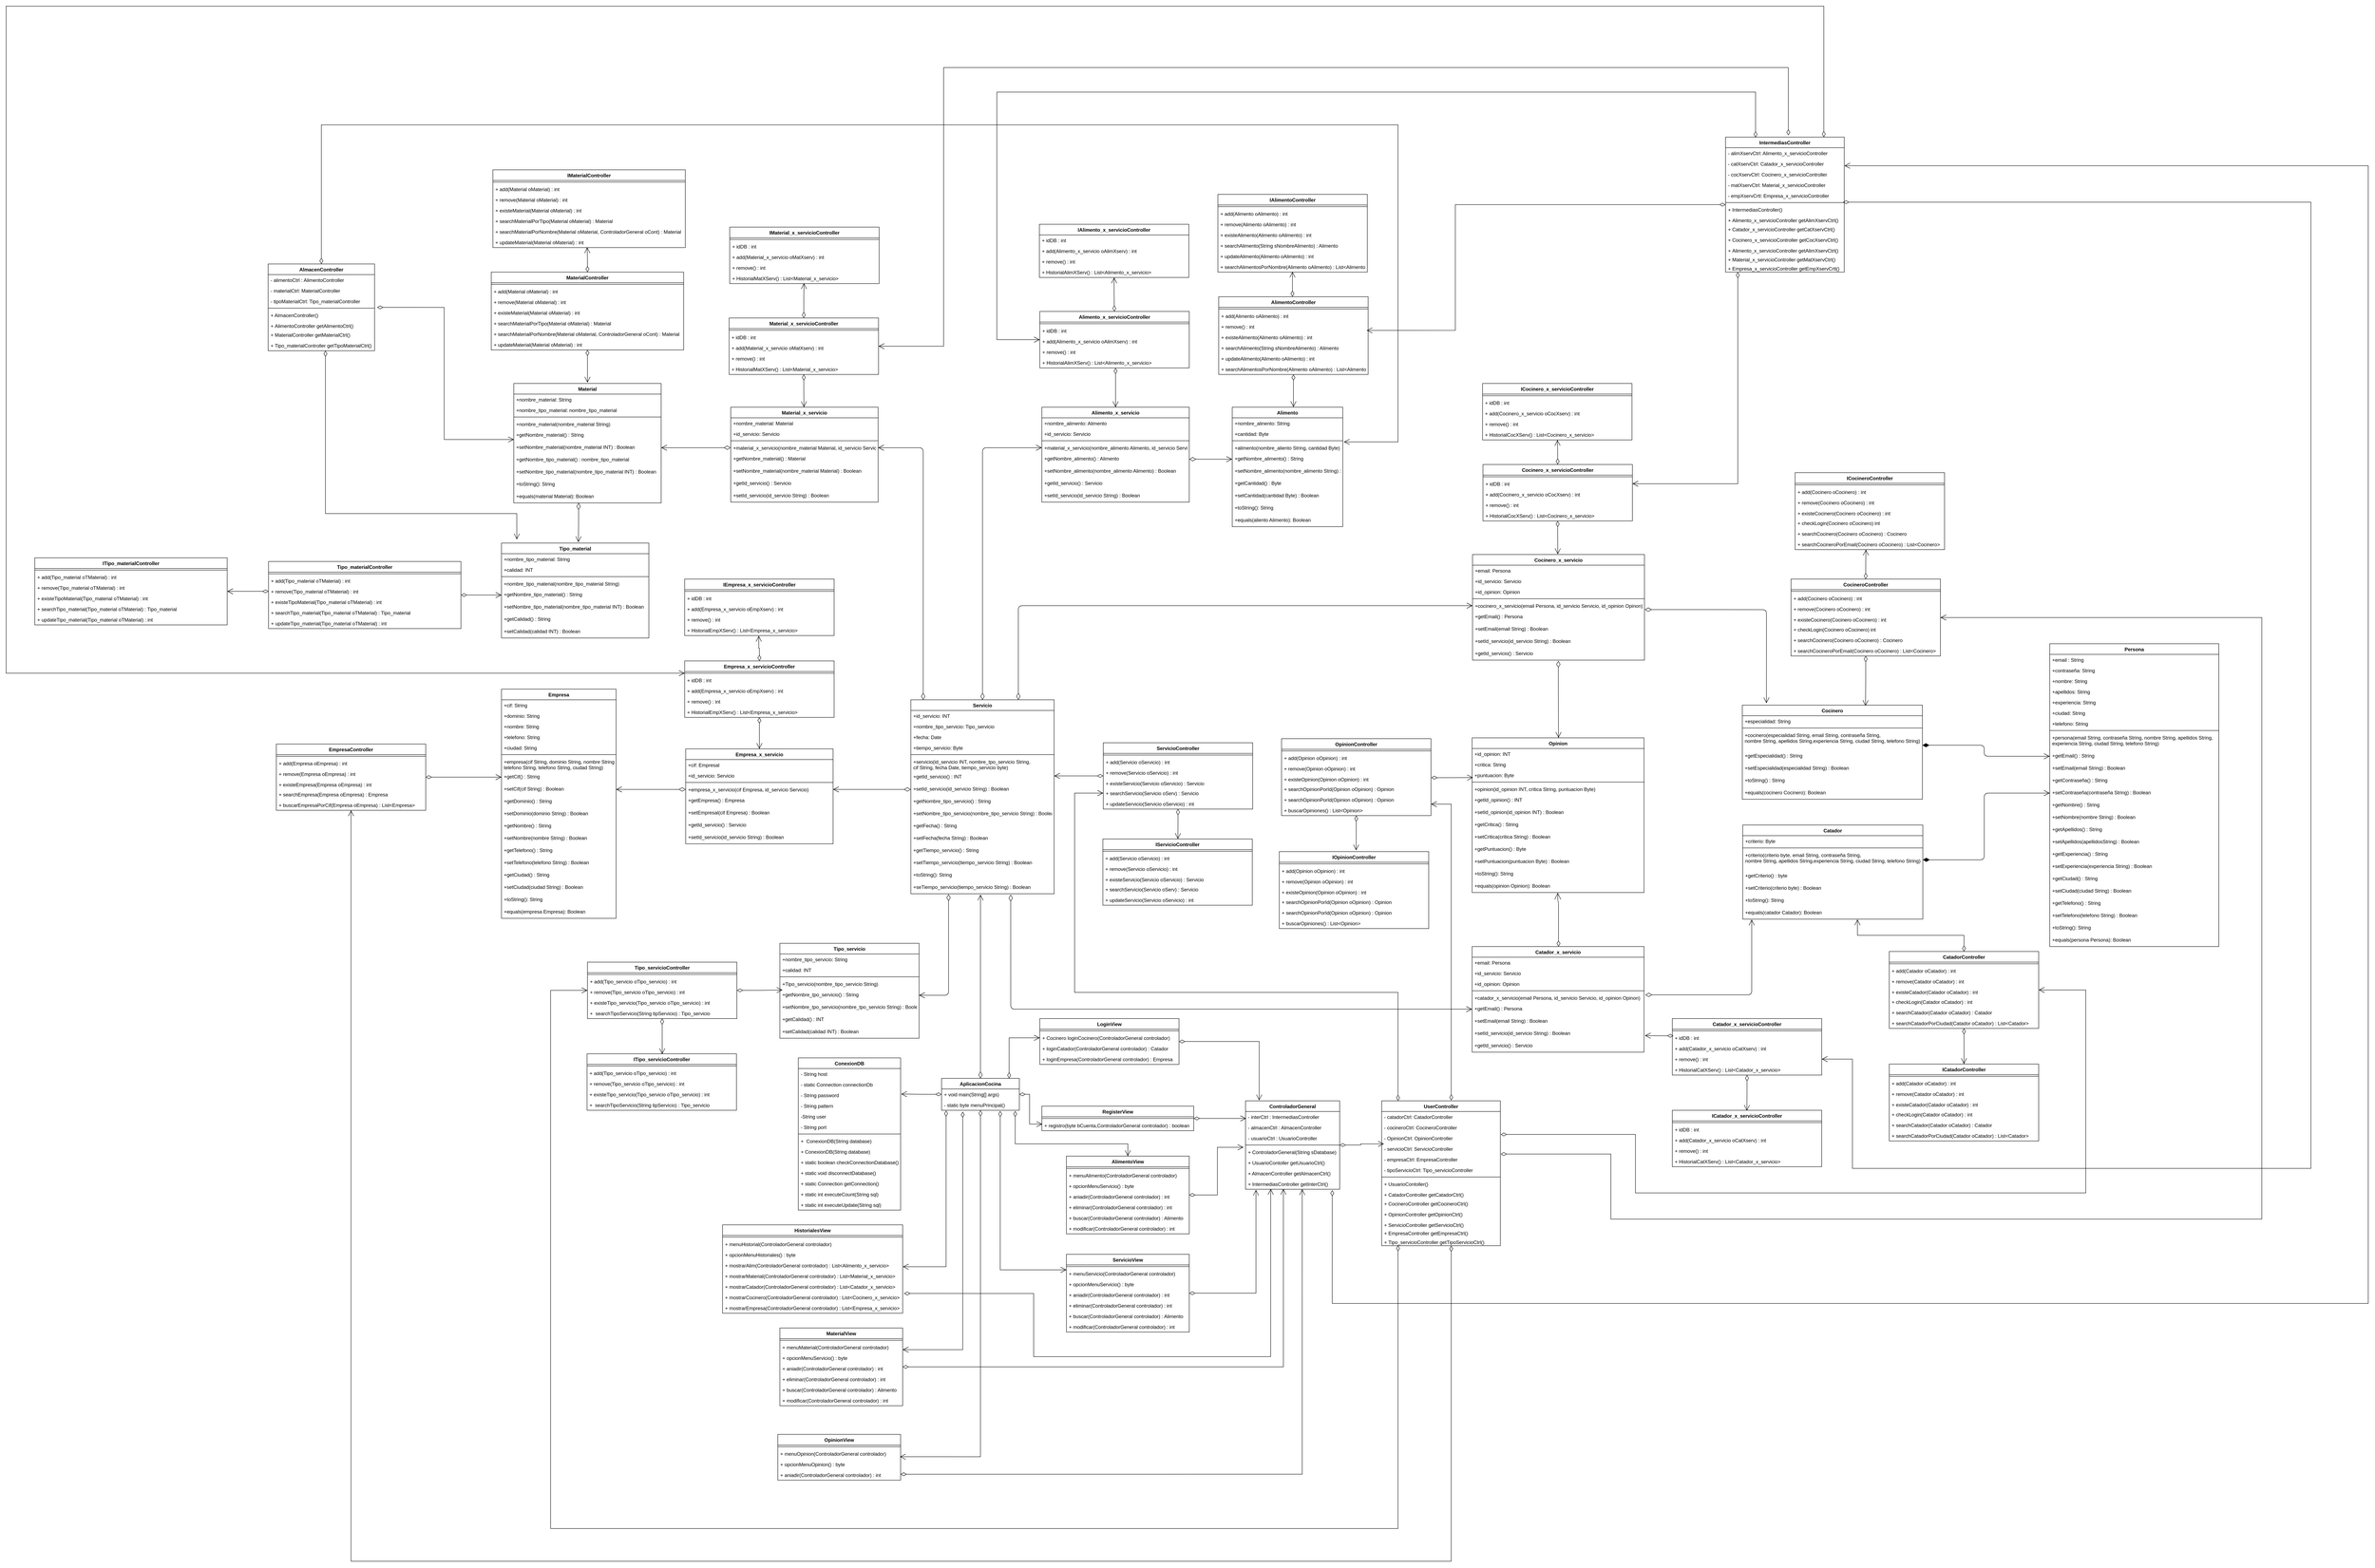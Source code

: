 <mxfile version="13.1.1" type="google"><diagram id="FOM4hhw4XTlz667JerRL" name="Page-1"><mxGraphModel dx="7221" dy="2552" grid="1" gridSize="10" guides="1" tooltips="1" connect="0" arrows="1" fold="1" page="1" pageScale="1" pageWidth="827" pageHeight="1169" math="0" shadow="0"><root><mxCell id="0"/><mxCell id="1" parent="0"/><mxCell id="Wc0Z2B6sf11S-YZLBLFW-283" style="edgeStyle=orthogonalEdgeStyle;rounded=0;orthogonalLoop=1;jettySize=auto;html=1;entryX=0.507;entryY=1.013;entryDx=0;entryDy=0;entryPerimeter=0;startArrow=open;startFill=0;startSize=12;endArrow=diamondThin;endFill=0;endSize=12;" edge="1" parent="1" source="QGi2jRCILpa8Kpfiaj8s-140" target="Wc0Z2B6sf11S-YZLBLFW-105"><mxGeometry relative="1" as="geometry"/></mxCell><mxCell id="Wc0Z2B6sf11S-YZLBLFW-67" value="IMaterialController" style="swimlane;fontStyle=1;align=center;verticalAlign=top;childLayout=stackLayout;horizontal=1;startSize=26;horizontalStack=0;resizeParent=1;resizeParentMax=0;resizeLast=0;collapsible=1;marginBottom=0;" vertex="1" parent="1"><mxGeometry x="-2801" y="50" width="470" height="190" as="geometry"/></mxCell><mxCell id="Wc0Z2B6sf11S-YZLBLFW-68" value="" style="line;strokeWidth=1;fillColor=none;align=left;verticalAlign=middle;spacingTop=-1;spacingLeft=3;spacingRight=3;rotatable=0;labelPosition=right;points=[];portConstraint=eastwest;" vertex="1" parent="Wc0Z2B6sf11S-YZLBLFW-67"><mxGeometry y="26" width="470" height="8" as="geometry"/></mxCell><mxCell id="Wc0Z2B6sf11S-YZLBLFW-69" value="+ add(Material oMaterial) : int" style="text;strokeColor=none;fillColor=none;align=left;verticalAlign=top;spacingLeft=4;spacingRight=4;overflow=hidden;rotatable=0;points=[[0,0.5],[1,0.5]];portConstraint=eastwest;" vertex="1" parent="Wc0Z2B6sf11S-YZLBLFW-67"><mxGeometry y="34" width="470" height="26" as="geometry"/></mxCell><mxCell id="Wc0Z2B6sf11S-YZLBLFW-70" value="+ remove(Material oMaterial) : int" style="text;strokeColor=none;fillColor=none;align=left;verticalAlign=top;spacingLeft=4;spacingRight=4;overflow=hidden;rotatable=0;points=[[0,0.5],[1,0.5]];portConstraint=eastwest;" vertex="1" parent="Wc0Z2B6sf11S-YZLBLFW-67"><mxGeometry y="60" width="470" height="26" as="geometry"/></mxCell><mxCell id="Wc0Z2B6sf11S-YZLBLFW-71" value="+ existeMaterial(Material oMaterial) : int" style="text;strokeColor=none;fillColor=none;align=left;verticalAlign=top;spacingLeft=4;spacingRight=4;overflow=hidden;rotatable=0;points=[[0,0.5],[1,0.5]];portConstraint=eastwest;" vertex="1" parent="Wc0Z2B6sf11S-YZLBLFW-67"><mxGeometry y="86" width="470" height="26" as="geometry"/></mxCell><mxCell id="Wc0Z2B6sf11S-YZLBLFW-72" value="+ searchMaterialPorTipo(Material oMaterial) : Material " style="text;strokeColor=none;fillColor=none;align=left;verticalAlign=top;spacingLeft=4;spacingRight=4;overflow=hidden;rotatable=0;points=[[0,0.5],[1,0.5]];portConstraint=eastwest;" vertex="1" parent="Wc0Z2B6sf11S-YZLBLFW-67"><mxGeometry y="112" width="470" height="26" as="geometry"/></mxCell><mxCell id="Wc0Z2B6sf11S-YZLBLFW-73" value="+ searchMaterialPorNombre(Material oMaterial, ControladorGeneral oCont) : Material " style="text;strokeColor=none;fillColor=none;align=left;verticalAlign=top;spacingLeft=4;spacingRight=4;overflow=hidden;rotatable=0;points=[[0,0.5],[1,0.5]];portConstraint=eastwest;" vertex="1" parent="Wc0Z2B6sf11S-YZLBLFW-67"><mxGeometry y="138" width="470" height="26" as="geometry"/></mxCell><mxCell id="Wc0Z2B6sf11S-YZLBLFW-74" value="+ updateMaterial(Material oMaterial) : int" style="text;strokeColor=none;fillColor=none;align=left;verticalAlign=top;spacingLeft=4;spacingRight=4;overflow=hidden;rotatable=0;points=[[0,0.5],[1,0.5]];portConstraint=eastwest;" vertex="1" parent="Wc0Z2B6sf11S-YZLBLFW-67"><mxGeometry y="164" width="470" height="26" as="geometry"/></mxCell><mxCell id="Wc0Z2B6sf11S-YZLBLFW-51" value="IAlimentoController" style="swimlane;fontStyle=1;align=center;verticalAlign=top;childLayout=stackLayout;horizontal=1;startSize=26;horizontalStack=0;resizeParent=1;resizeParentMax=0;resizeLast=0;collapsible=1;marginBottom=0;" vertex="1" parent="1"><mxGeometry x="-1030" y="110" width="365" height="190" as="geometry"/></mxCell><mxCell id="Wc0Z2B6sf11S-YZLBLFW-52" value="" style="line;strokeWidth=1;fillColor=none;align=left;verticalAlign=middle;spacingTop=-1;spacingLeft=3;spacingRight=3;rotatable=0;labelPosition=right;points=[];portConstraint=eastwest;" vertex="1" parent="Wc0Z2B6sf11S-YZLBLFW-51"><mxGeometry y="26" width="365" height="8" as="geometry"/></mxCell><mxCell id="Wc0Z2B6sf11S-YZLBLFW-53" value="+ add(Alimento oAlimento) : int" style="text;strokeColor=none;fillColor=none;align=left;verticalAlign=top;spacingLeft=4;spacingRight=4;overflow=hidden;rotatable=0;points=[[0,0.5],[1,0.5]];portConstraint=eastwest;" vertex="1" parent="Wc0Z2B6sf11S-YZLBLFW-51"><mxGeometry y="34" width="365" height="26" as="geometry"/></mxCell><mxCell id="Wc0Z2B6sf11S-YZLBLFW-54" value="+ remove(Alimento oAlimento) : int" style="text;strokeColor=none;fillColor=none;align=left;verticalAlign=top;spacingLeft=4;spacingRight=4;overflow=hidden;rotatable=0;points=[[0,0.5],[1,0.5]];portConstraint=eastwest;" vertex="1" parent="Wc0Z2B6sf11S-YZLBLFW-51"><mxGeometry y="60" width="365" height="26" as="geometry"/></mxCell><mxCell id="Wc0Z2B6sf11S-YZLBLFW-55" value="+ existeAlimento(Alimento oAlimento) : int" style="text;strokeColor=none;fillColor=none;align=left;verticalAlign=top;spacingLeft=4;spacingRight=4;overflow=hidden;rotatable=0;points=[[0,0.5],[1,0.5]];portConstraint=eastwest;" vertex="1" parent="Wc0Z2B6sf11S-YZLBLFW-51"><mxGeometry y="86" width="365" height="26" as="geometry"/></mxCell><mxCell id="Wc0Z2B6sf11S-YZLBLFW-56" value="+ searchAlimento(String sNombreAlimento) : Alimento " style="text;strokeColor=none;fillColor=none;align=left;verticalAlign=top;spacingLeft=4;spacingRight=4;overflow=hidden;rotatable=0;points=[[0,0.5],[1,0.5]];portConstraint=eastwest;" vertex="1" parent="Wc0Z2B6sf11S-YZLBLFW-51"><mxGeometry y="112" width="365" height="26" as="geometry"/></mxCell><mxCell id="Wc0Z2B6sf11S-YZLBLFW-57" value="+ updateAlimento(Alimento oAlimento) : int" style="text;strokeColor=none;fillColor=none;align=left;verticalAlign=top;spacingLeft=4;spacingRight=4;overflow=hidden;rotatable=0;points=[[0,0.5],[1,0.5]];portConstraint=eastwest;" vertex="1" parent="Wc0Z2B6sf11S-YZLBLFW-51"><mxGeometry y="138" width="365" height="26" as="geometry"/></mxCell><mxCell id="Wc0Z2B6sf11S-YZLBLFW-58" value="+ searchAlimentosPorNombre(Alimento oAlimento) : List&lt;Alimento&gt; " style="text;strokeColor=none;fillColor=none;align=left;verticalAlign=top;spacingLeft=4;spacingRight=4;overflow=hidden;rotatable=0;points=[[0,0.5],[1,0.5]];portConstraint=eastwest;" vertex="1" parent="Wc0Z2B6sf11S-YZLBLFW-51"><mxGeometry y="164" width="365" height="26" as="geometry"/></mxCell><mxCell id="Wc0Z2B6sf11S-YZLBLFW-162" value="IMaterial_x_servicioController" style="swimlane;fontStyle=1;align=center;verticalAlign=top;childLayout=stackLayout;horizontal=1;startSize=26;horizontalStack=0;resizeParent=1;resizeParentMax=0;resizeLast=0;collapsible=1;marginBottom=0;" vertex="1" parent="1"><mxGeometry x="-2222.5" y="190" width="365" height="138" as="geometry"/></mxCell><mxCell id="Wc0Z2B6sf11S-YZLBLFW-163" value="" style="line;strokeWidth=1;fillColor=none;align=left;verticalAlign=middle;spacingTop=-1;spacingLeft=3;spacingRight=3;rotatable=0;labelPosition=right;points=[];portConstraint=eastwest;" vertex="1" parent="Wc0Z2B6sf11S-YZLBLFW-162"><mxGeometry y="26" width="365" height="8" as="geometry"/></mxCell><mxCell id="Wc0Z2B6sf11S-YZLBLFW-164" value="+ idDB : int" style="text;strokeColor=none;fillColor=none;align=left;verticalAlign=top;spacingLeft=4;spacingRight=4;overflow=hidden;rotatable=0;points=[[0,0.5],[1,0.5]];portConstraint=eastwest;" vertex="1" parent="Wc0Z2B6sf11S-YZLBLFW-162"><mxGeometry y="34" width="365" height="26" as="geometry"/></mxCell><mxCell id="Wc0Z2B6sf11S-YZLBLFW-165" value="+ add(Material_x_servicio oMatXserv) : int" style="text;strokeColor=none;fillColor=none;align=left;verticalAlign=top;spacingLeft=4;spacingRight=4;overflow=hidden;rotatable=0;points=[[0,0.5],[1,0.5]];portConstraint=eastwest;" vertex="1" parent="Wc0Z2B6sf11S-YZLBLFW-162"><mxGeometry y="60" width="365" height="26" as="geometry"/></mxCell><mxCell id="Wc0Z2B6sf11S-YZLBLFW-166" value="+ remove() : int" style="text;strokeColor=none;fillColor=none;align=left;verticalAlign=top;spacingLeft=4;spacingRight=4;overflow=hidden;rotatable=0;points=[[0,0.5],[1,0.5]];portConstraint=eastwest;" vertex="1" parent="Wc0Z2B6sf11S-YZLBLFW-162"><mxGeometry y="86" width="365" height="26" as="geometry"/></mxCell><mxCell id="Wc0Z2B6sf11S-YZLBLFW-167" value="+ HistorialMatXServ() : List&lt;Material_x_servicio&gt; " style="text;strokeColor=none;fillColor=none;align=left;verticalAlign=top;spacingLeft=4;spacingRight=4;overflow=hidden;rotatable=0;points=[[0,0.5],[1,0.5]];portConstraint=eastwest;" vertex="1" parent="Wc0Z2B6sf11S-YZLBLFW-162"><mxGeometry y="112" width="365" height="26" as="geometry"/></mxCell><mxCell id="QGi2jRCILpa8Kpfiaj8s-140" value="Alimento_x_servicio" style="swimlane;fontStyle=1;align=center;verticalAlign=top;childLayout=stackLayout;horizontal=1;startSize=26;horizontalStack=0;resizeParent=1;resizeParentMax=0;resizeLast=0;collapsible=1;marginBottom=0;" parent="1" vertex="1"><mxGeometry x="-1460" y="630" width="360" height="232" as="geometry"/></mxCell><mxCell id="QGi2jRCILpa8Kpfiaj8s-141" value="+nombre_alimento: Alimento" style="text;strokeColor=none;fillColor=none;align=left;verticalAlign=top;spacingLeft=4;spacingRight=4;overflow=hidden;rotatable=0;points=[[0,0.5],[1,0.5]];portConstraint=eastwest;" parent="QGi2jRCILpa8Kpfiaj8s-140" vertex="1"><mxGeometry y="26" width="360" height="26" as="geometry"/></mxCell><mxCell id="QGi2jRCILpa8Kpfiaj8s-142" value="+id_servicio: Servicio" style="text;strokeColor=none;fillColor=none;align=left;verticalAlign=top;spacingLeft=4;spacingRight=4;overflow=hidden;rotatable=0;points=[[0,0.5],[1,0.5]];portConstraint=eastwest;" parent="QGi2jRCILpa8Kpfiaj8s-140" vertex="1"><mxGeometry y="52" width="360" height="26" as="geometry"/></mxCell><mxCell id="QGi2jRCILpa8Kpfiaj8s-143" value="" style="line;strokeWidth=1;fillColor=none;align=left;verticalAlign=middle;spacingTop=-1;spacingLeft=3;spacingRight=3;rotatable=0;labelPosition=right;points=[];portConstraint=eastwest;" parent="QGi2jRCILpa8Kpfiaj8s-140" vertex="1"><mxGeometry y="78" width="360" height="8" as="geometry"/></mxCell><mxCell id="QGi2jRCILpa8Kpfiaj8s-144" value="+material_x_servicio(nombre_alimento Alimento, id_servicio Servicio)" style="text;strokeColor=none;fillColor=none;align=left;verticalAlign=top;spacingLeft=4;spacingRight=4;overflow=hidden;rotatable=0;points=[[0,0.5],[1,0.5]];portConstraint=eastwest;" parent="QGi2jRCILpa8Kpfiaj8s-140" vertex="1"><mxGeometry y="86" width="360" height="26" as="geometry"/></mxCell><mxCell id="QGi2jRCILpa8Kpfiaj8s-145" value="+getNombre_alimento() : Alimento" style="text;strokeColor=none;fillColor=none;align=left;verticalAlign=top;spacingLeft=4;spacingRight=4;overflow=hidden;rotatable=0;points=[[0,0.5],[1,0.5]];portConstraint=eastwest;" parent="QGi2jRCILpa8Kpfiaj8s-140" vertex="1"><mxGeometry y="112" width="360" height="30" as="geometry"/></mxCell><mxCell id="QGi2jRCILpa8Kpfiaj8s-146" value="+setNombre_alimento(nombre_alimento Alimento) : Boolean" style="text;strokeColor=none;fillColor=none;align=left;verticalAlign=top;spacingLeft=4;spacingRight=4;overflow=hidden;rotatable=0;points=[[0,0.5],[1,0.5]];portConstraint=eastwest;" parent="QGi2jRCILpa8Kpfiaj8s-140" vertex="1"><mxGeometry y="142" width="360" height="30" as="geometry"/></mxCell><mxCell id="QGi2jRCILpa8Kpfiaj8s-176" value="+getId_servicio() : Servicio" style="text;strokeColor=none;fillColor=none;align=left;verticalAlign=top;spacingLeft=4;spacingRight=4;overflow=hidden;rotatable=0;points=[[0,0.5],[1,0.5]];portConstraint=eastwest;" parent="QGi2jRCILpa8Kpfiaj8s-140" vertex="1"><mxGeometry y="172" width="360" height="30" as="geometry"/></mxCell><mxCell id="QGi2jRCILpa8Kpfiaj8s-148" value="+setId_servicio(id_servicio String) : Boolean" style="text;strokeColor=none;fillColor=none;align=left;verticalAlign=top;spacingLeft=4;spacingRight=4;overflow=hidden;rotatable=0;points=[[0,0.5],[1,0.5]];portConstraint=eastwest;" parent="QGi2jRCILpa8Kpfiaj8s-140" vertex="1"><mxGeometry y="202" width="360" height="30" as="geometry"/></mxCell><mxCell id="QGi2jRCILpa8Kpfiaj8s-13" value="Material" style="swimlane;fontStyle=1;align=center;verticalAlign=top;childLayout=stackLayout;horizontal=1;startSize=26;horizontalStack=0;resizeParent=1;resizeParentMax=0;resizeLast=0;collapsible=1;marginBottom=0;" parent="1" vertex="1"><mxGeometry x="-2750" y="572" width="360" height="292" as="geometry"/></mxCell><mxCell id="QGi2jRCILpa8Kpfiaj8s-14" value="+nombre_material: String" style="text;strokeColor=none;fillColor=none;align=left;verticalAlign=top;spacingLeft=4;spacingRight=4;overflow=hidden;rotatable=0;points=[[0,0.5],[1,0.5]];portConstraint=eastwest;" parent="QGi2jRCILpa8Kpfiaj8s-13" vertex="1"><mxGeometry y="26" width="360" height="26" as="geometry"/></mxCell><mxCell id="QGi2jRCILpa8Kpfiaj8s-50" value="+nombre_tipo_material: nombre_tipo_material" style="text;strokeColor=none;fillColor=none;align=left;verticalAlign=top;spacingLeft=4;spacingRight=4;overflow=hidden;rotatable=0;points=[[0,0.5],[1,0.5]];portConstraint=eastwest;" parent="QGi2jRCILpa8Kpfiaj8s-13" vertex="1"><mxGeometry y="52" width="360" height="26" as="geometry"/></mxCell><mxCell id="QGi2jRCILpa8Kpfiaj8s-15" value="" style="line;strokeWidth=1;fillColor=none;align=left;verticalAlign=middle;spacingTop=-1;spacingLeft=3;spacingRight=3;rotatable=0;labelPosition=right;points=[];portConstraint=eastwest;" parent="QGi2jRCILpa8Kpfiaj8s-13" vertex="1"><mxGeometry y="78" width="360" height="8" as="geometry"/></mxCell><mxCell id="QGi2jRCILpa8Kpfiaj8s-16" value="+nombre_material(nombre_material String)" style="text;strokeColor=none;fillColor=none;align=left;verticalAlign=top;spacingLeft=4;spacingRight=4;overflow=hidden;rotatable=0;points=[[0,0.5],[1,0.5]];portConstraint=eastwest;" parent="QGi2jRCILpa8Kpfiaj8s-13" vertex="1"><mxGeometry y="86" width="360" height="26" as="geometry"/></mxCell><mxCell id="QGi2jRCILpa8Kpfiaj8s-53" value="+getNombre_material() : String" style="text;strokeColor=none;fillColor=none;align=left;verticalAlign=top;spacingLeft=4;spacingRight=4;overflow=hidden;rotatable=0;points=[[0,0.5],[1,0.5]];portConstraint=eastwest;" parent="QGi2jRCILpa8Kpfiaj8s-13" vertex="1"><mxGeometry y="112" width="360" height="30" as="geometry"/></mxCell><mxCell id="QGi2jRCILpa8Kpfiaj8s-54" value="+setNombre_material(nombre_material INT) : Boolean" style="text;strokeColor=none;fillColor=none;align=left;verticalAlign=top;spacingLeft=4;spacingRight=4;overflow=hidden;rotatable=0;points=[[0,0.5],[1,0.5]];portConstraint=eastwest;" parent="QGi2jRCILpa8Kpfiaj8s-13" vertex="1"><mxGeometry y="142" width="360" height="30" as="geometry"/></mxCell><mxCell id="QGi2jRCILpa8Kpfiaj8s-55" value="+getNombre_tipo_material() : nombre_tipo_material" style="text;strokeColor=none;fillColor=none;align=left;verticalAlign=top;spacingLeft=4;spacingRight=4;overflow=hidden;rotatable=0;points=[[0,0.5],[1,0.5]];portConstraint=eastwest;" parent="QGi2jRCILpa8Kpfiaj8s-13" vertex="1"><mxGeometry y="172" width="360" height="30" as="geometry"/></mxCell><mxCell id="QGi2jRCILpa8Kpfiaj8s-56" value="+setNombre_tipo_material(nombre_tipo_material INT) : Boolean" style="text;strokeColor=none;fillColor=none;align=left;verticalAlign=top;spacingLeft=4;spacingRight=4;overflow=hidden;rotatable=0;points=[[0,0.5],[1,0.5]];portConstraint=eastwest;" parent="QGi2jRCILpa8Kpfiaj8s-13" vertex="1"><mxGeometry y="202" width="360" height="30" as="geometry"/></mxCell><mxCell id="c1YaKLBcOt6q53Kun6ul-52" value="+toString(): String" style="text;strokeColor=none;fillColor=none;align=left;verticalAlign=top;spacingLeft=4;spacingRight=4;overflow=hidden;rotatable=0;points=[[0,0.5],[1,0.5]];portConstraint=eastwest;" parent="QGi2jRCILpa8Kpfiaj8s-13" vertex="1"><mxGeometry y="232" width="360" height="30" as="geometry"/></mxCell><mxCell id="c1YaKLBcOt6q53Kun6ul-53" value="+equals(material Material): Boolean" style="text;strokeColor=none;fillColor=none;align=left;verticalAlign=top;spacingLeft=4;spacingRight=4;overflow=hidden;rotatable=0;points=[[0,0.5],[1,0.5]];portConstraint=eastwest;" parent="QGi2jRCILpa8Kpfiaj8s-13" vertex="1"><mxGeometry y="262" width="360" height="30" as="geometry"/></mxCell><mxCell id="Wc0Z2B6sf11S-YZLBLFW-279" style="edgeStyle=orthogonalEdgeStyle;rounded=0;orthogonalLoop=1;jettySize=auto;html=1;entryX=0.499;entryY=0;entryDx=0;entryDy=0;entryPerimeter=0;startArrow=open;startFill=0;startSize=12;endArrow=diamondThin;endFill=0;endSize=12;" edge="1" parent="1" source="Wc0Z2B6sf11S-YZLBLFW-108" target="Wc0Z2B6sf11S-YZLBLFW-100"><mxGeometry relative="1" as="geometry"/></mxCell><mxCell id="c1YaKLBcOt6q53Kun6ul-2" value="" style="endArrow=open;html=1;endSize=12;startArrow=diamondThin;startSize=14;startFill=1;edgeStyle=orthogonalEdgeStyle;align=left;verticalAlign=bottom;entryX=0;entryY=0.5;entryDx=0;entryDy=0;exitX=1;exitY=0.76;exitDx=0;exitDy=0;exitPerimeter=0;" parent="1" source="QGi2jRCILpa8Kpfiaj8s-113" target="QGi2jRCILpa8Kpfiaj8s-96" edge="1"><mxGeometry x="-0.483" y="28" relative="1" as="geometry"><mxPoint x="762" y="1458" as="sourcePoint"/><mxPoint x="892" y="1728" as="targetPoint"/><Array as="points"><mxPoint x="842" y="1456"/><mxPoint x="842" y="1483"/></Array><mxPoint as="offset"/></mxGeometry></mxCell><mxCell id="c1YaKLBcOt6q53Kun6ul-3" value="" style="endArrow=open;html=1;endSize=12;startArrow=diamondThin;startSize=14;startFill=1;edgeStyle=orthogonalEdgeStyle;align=left;verticalAlign=bottom;exitX=1;exitY=0.5;exitDx=0;exitDy=0;entryX=0;entryY=0.5;entryDx=0;entryDy=0;" parent="1" source="QGi2jRCILpa8Kpfiaj8s-119" target="QGi2jRCILpa8Kpfiaj8s-99" edge="1"><mxGeometry x="0.008" y="80" relative="1" as="geometry"><mxPoint x="702" y="1493" as="sourcePoint"/><mxPoint x="1012" y="1573" as="targetPoint"/><Array as="points"><mxPoint x="842" y="1736"/><mxPoint x="842" y="1573"/></Array><mxPoint as="offset"/></mxGeometry></mxCell><mxCell id="c1YaKLBcOt6q53Kun6ul-4" value="" style="endArrow=open;html=1;endSize=12;startArrow=diamondThin;startSize=14;startFill=0;edgeStyle=orthogonalEdgeStyle;align=left;verticalAlign=bottom;exitX=0.499;exitY=1.057;exitDx=0;exitDy=0;exitPerimeter=0;entryX=0.5;entryY=0;entryDx=0;entryDy=0;" parent="1" source="QGi2jRCILpa8Kpfiaj8s-174" edge="1"><mxGeometry x="-1" y="3" relative="1" as="geometry"><mxPoint x="242" y="1528" as="sourcePoint"/><mxPoint x="-198" y="1438" as="targetPoint"/><Array as="points"><mxPoint x="-198" y="1288"/></Array></mxGeometry></mxCell><mxCell id="c1YaKLBcOt6q53Kun6ul-5" value="" style="endArrow=open;html=1;endSize=12;startArrow=diamondThin;startSize=14;startFill=0;edgeStyle=orthogonalEdgeStyle;align=left;verticalAlign=bottom;exitX=1.002;exitY=-0.111;exitDx=0;exitDy=0;exitPerimeter=0;entryX=0.134;entryY=-0.02;entryDx=0;entryDy=0;entryPerimeter=0;" parent="1" source="QGi2jRCILpa8Kpfiaj8s-168" target="QGi2jRCILpa8Kpfiaj8s-110" edge="1"><mxGeometry x="-0.737" y="57" relative="1" as="geometry"><mxPoint x="102" y="1128" as="sourcePoint"/><mxPoint x="461" y="1353.4" as="targetPoint"/><mxPoint as="offset"/></mxGeometry></mxCell><mxCell id="QGi2jRCILpa8Kpfiaj8s-68" value="Material_x_servicio" style="swimlane;fontStyle=1;align=center;verticalAlign=top;childLayout=stackLayout;horizontal=1;startSize=26;horizontalStack=0;resizeParent=1;resizeParentMax=0;resizeLast=0;collapsible=1;marginBottom=0;" parent="1" vertex="1"><mxGeometry x="-2220" y="630" width="360" height="232" as="geometry"/></mxCell><mxCell id="QGi2jRCILpa8Kpfiaj8s-69" value="+nombre_material: Material" style="text;strokeColor=none;fillColor=none;align=left;verticalAlign=top;spacingLeft=4;spacingRight=4;overflow=hidden;rotatable=0;points=[[0,0.5],[1,0.5]];portConstraint=eastwest;" parent="QGi2jRCILpa8Kpfiaj8s-68" vertex="1"><mxGeometry y="26" width="360" height="26" as="geometry"/></mxCell><mxCell id="QGi2jRCILpa8Kpfiaj8s-77" value="+id_servicio: Servicio" style="text;strokeColor=none;fillColor=none;align=left;verticalAlign=top;spacingLeft=4;spacingRight=4;overflow=hidden;rotatable=0;points=[[0,0.5],[1,0.5]];portConstraint=eastwest;" parent="QGi2jRCILpa8Kpfiaj8s-68" vertex="1"><mxGeometry y="52" width="360" height="26" as="geometry"/></mxCell><mxCell id="QGi2jRCILpa8Kpfiaj8s-71" value="" style="line;strokeWidth=1;fillColor=none;align=left;verticalAlign=middle;spacingTop=-1;spacingLeft=3;spacingRight=3;rotatable=0;labelPosition=right;points=[];portConstraint=eastwest;" parent="QGi2jRCILpa8Kpfiaj8s-68" vertex="1"><mxGeometry y="78" width="360" height="8" as="geometry"/></mxCell><mxCell id="QGi2jRCILpa8Kpfiaj8s-72" value="+material_x_servicio(nombre_material Material, id_servicio Servicio)" style="text;strokeColor=none;fillColor=none;align=left;verticalAlign=top;spacingLeft=4;spacingRight=4;overflow=hidden;rotatable=0;points=[[0,0.5],[1,0.5]];portConstraint=eastwest;" parent="QGi2jRCILpa8Kpfiaj8s-68" vertex="1"><mxGeometry y="86" width="360" height="26" as="geometry"/></mxCell><mxCell id="QGi2jRCILpa8Kpfiaj8s-73" value="+getNombre_material() : Material" style="text;strokeColor=none;fillColor=none;align=left;verticalAlign=top;spacingLeft=4;spacingRight=4;overflow=hidden;rotatable=0;points=[[0,0.5],[1,0.5]];portConstraint=eastwest;" parent="QGi2jRCILpa8Kpfiaj8s-68" vertex="1"><mxGeometry y="112" width="360" height="30" as="geometry"/></mxCell><mxCell id="QGi2jRCILpa8Kpfiaj8s-74" value="+setNombre_material(nombre_material Material) : Boolean" style="text;strokeColor=none;fillColor=none;align=left;verticalAlign=top;spacingLeft=4;spacingRight=4;overflow=hidden;rotatable=0;points=[[0,0.5],[1,0.5]];portConstraint=eastwest;" parent="QGi2jRCILpa8Kpfiaj8s-68" vertex="1"><mxGeometry y="142" width="360" height="30" as="geometry"/></mxCell><mxCell id="QGi2jRCILpa8Kpfiaj8s-81" value="+getId_servicio() : Servicio" style="text;strokeColor=none;fillColor=none;align=left;verticalAlign=top;spacingLeft=4;spacingRight=4;overflow=hidden;rotatable=0;points=[[0,0.5],[1,0.5]];portConstraint=eastwest;" parent="QGi2jRCILpa8Kpfiaj8s-68" vertex="1"><mxGeometry y="172" width="360" height="30" as="geometry"/></mxCell><mxCell id="QGi2jRCILpa8Kpfiaj8s-80" value="+setId_servicio(id_servicio String) : Boolean" style="text;strokeColor=none;fillColor=none;align=left;verticalAlign=top;spacingLeft=4;spacingRight=4;overflow=hidden;rotatable=0;points=[[0,0.5],[1,0.5]];portConstraint=eastwest;" parent="QGi2jRCILpa8Kpfiaj8s-68" vertex="1"><mxGeometry y="202" width="360" height="30" as="geometry"/></mxCell><mxCell id="Wc0Z2B6sf11S-YZLBLFW-281" style="edgeStyle=orthogonalEdgeStyle;rounded=0;orthogonalLoop=1;jettySize=auto;html=1;startArrow=diamondThin;startFill=0;startSize=12;endArrow=open;endFill=0;endSize=12;" edge="1" parent="1" source="Wc0Z2B6sf11S-YZLBLFW-75" target="QGi2jRCILpa8Kpfiaj8s-64"><mxGeometry relative="1" as="geometry"/></mxCell><mxCell id="Wc0Z2B6sf11S-YZLBLFW-292" style="edgeStyle=orthogonalEdgeStyle;rounded=0;orthogonalLoop=1;jettySize=auto;html=1;entryX=0.49;entryY=0.971;entryDx=0;entryDy=0;entryPerimeter=0;startArrow=diamondThin;startFill=0;startSize=12;endArrow=open;endFill=0;endSize=12;" edge="1" parent="1" source="Wc0Z2B6sf11S-YZLBLFW-59" target="Wc0Z2B6sf11S-YZLBLFW-74"><mxGeometry relative="1" as="geometry"/></mxCell><mxCell id="Wc0Z2B6sf11S-YZLBLFW-293" style="edgeStyle=orthogonalEdgeStyle;rounded=0;orthogonalLoop=1;jettySize=auto;html=1;entryX=0.5;entryY=-0.007;entryDx=0;entryDy=0;entryPerimeter=0;startArrow=diamondThin;startFill=0;startSize=12;endArrow=open;endFill=0;endSize=12;" edge="1" parent="1" source="Wc0Z2B6sf11S-YZLBLFW-59" target="QGi2jRCILpa8Kpfiaj8s-13"><mxGeometry relative="1" as="geometry"/></mxCell><mxCell id="Wc0Z2B6sf11S-YZLBLFW-59" value="MaterialController" style="swimlane;fontStyle=1;align=center;verticalAlign=top;childLayout=stackLayout;horizontal=1;startSize=26;horizontalStack=0;resizeParent=1;resizeParentMax=0;resizeLast=0;collapsible=1;marginBottom=0;" vertex="1" parent="1"><mxGeometry x="-2805" y="300" width="470" height="190" as="geometry"/></mxCell><mxCell id="Wc0Z2B6sf11S-YZLBLFW-60" value="" style="line;strokeWidth=1;fillColor=none;align=left;verticalAlign=middle;spacingTop=-1;spacingLeft=3;spacingRight=3;rotatable=0;labelPosition=right;points=[];portConstraint=eastwest;" vertex="1" parent="Wc0Z2B6sf11S-YZLBLFW-59"><mxGeometry y="26" width="470" height="8" as="geometry"/></mxCell><mxCell id="Wc0Z2B6sf11S-YZLBLFW-61" value="+ add(Material oMaterial) : int" style="text;strokeColor=none;fillColor=none;align=left;verticalAlign=top;spacingLeft=4;spacingRight=4;overflow=hidden;rotatable=0;points=[[0,0.5],[1,0.5]];portConstraint=eastwest;" vertex="1" parent="Wc0Z2B6sf11S-YZLBLFW-59"><mxGeometry y="34" width="470" height="26" as="geometry"/></mxCell><mxCell id="Wc0Z2B6sf11S-YZLBLFW-62" value="+ remove(Material oMaterial) : int" style="text;strokeColor=none;fillColor=none;align=left;verticalAlign=top;spacingLeft=4;spacingRight=4;overflow=hidden;rotatable=0;points=[[0,0.5],[1,0.5]];portConstraint=eastwest;" vertex="1" parent="Wc0Z2B6sf11S-YZLBLFW-59"><mxGeometry y="60" width="470" height="26" as="geometry"/></mxCell><mxCell id="Wc0Z2B6sf11S-YZLBLFW-63" value="+ existeMaterial(Material oMaterial) : int" style="text;strokeColor=none;fillColor=none;align=left;verticalAlign=top;spacingLeft=4;spacingRight=4;overflow=hidden;rotatable=0;points=[[0,0.5],[1,0.5]];portConstraint=eastwest;" vertex="1" parent="Wc0Z2B6sf11S-YZLBLFW-59"><mxGeometry y="86" width="470" height="26" as="geometry"/></mxCell><mxCell id="Wc0Z2B6sf11S-YZLBLFW-64" value="+ searchMaterialPorTipo(Material oMaterial) : Material " style="text;strokeColor=none;fillColor=none;align=left;verticalAlign=top;spacingLeft=4;spacingRight=4;overflow=hidden;rotatable=0;points=[[0,0.5],[1,0.5]];portConstraint=eastwest;" vertex="1" parent="Wc0Z2B6sf11S-YZLBLFW-59"><mxGeometry y="112" width="470" height="26" as="geometry"/></mxCell><mxCell id="Wc0Z2B6sf11S-YZLBLFW-65" value="+ searchMaterialPorNombre(Material oMaterial, ControladorGeneral oCont) : Material " style="text;strokeColor=none;fillColor=none;align=left;verticalAlign=top;spacingLeft=4;spacingRight=4;overflow=hidden;rotatable=0;points=[[0,0.5],[1,0.5]];portConstraint=eastwest;" vertex="1" parent="Wc0Z2B6sf11S-YZLBLFW-59"><mxGeometry y="138" width="470" height="26" as="geometry"/></mxCell><mxCell id="Wc0Z2B6sf11S-YZLBLFW-66" value="+ updateMaterial(Material oMaterial) : int" style="text;strokeColor=none;fillColor=none;align=left;verticalAlign=top;spacingLeft=4;spacingRight=4;overflow=hidden;rotatable=0;points=[[0,0.5],[1,0.5]];portConstraint=eastwest;" vertex="1" parent="Wc0Z2B6sf11S-YZLBLFW-59"><mxGeometry y="164" width="470" height="26" as="geometry"/></mxCell><mxCell id="Wc0Z2B6sf11S-YZLBLFW-138" value="ICocinero_x_servicioController" style="swimlane;fontStyle=1;align=center;verticalAlign=top;childLayout=stackLayout;horizontal=1;startSize=26;horizontalStack=0;resizeParent=1;resizeParentMax=0;resizeLast=0;collapsible=1;marginBottom=0;" vertex="1" parent="1"><mxGeometry x="-383.5" y="572" width="365" height="138" as="geometry"/></mxCell><mxCell id="Wc0Z2B6sf11S-YZLBLFW-139" value="" style="line;strokeWidth=1;fillColor=none;align=left;verticalAlign=middle;spacingTop=-1;spacingLeft=3;spacingRight=3;rotatable=0;labelPosition=right;points=[];portConstraint=eastwest;" vertex="1" parent="Wc0Z2B6sf11S-YZLBLFW-138"><mxGeometry y="26" width="365" height="8" as="geometry"/></mxCell><mxCell id="Wc0Z2B6sf11S-YZLBLFW-140" value="+ idDB : int" style="text;strokeColor=none;fillColor=none;align=left;verticalAlign=top;spacingLeft=4;spacingRight=4;overflow=hidden;rotatable=0;points=[[0,0.5],[1,0.5]];portConstraint=eastwest;" vertex="1" parent="Wc0Z2B6sf11S-YZLBLFW-138"><mxGeometry y="34" width="365" height="26" as="geometry"/></mxCell><mxCell id="Wc0Z2B6sf11S-YZLBLFW-141" value="+ add(Cocinero_x_servicio oCocXserv) : int" style="text;strokeColor=none;fillColor=none;align=left;verticalAlign=top;spacingLeft=4;spacingRight=4;overflow=hidden;rotatable=0;points=[[0,0.5],[1,0.5]];portConstraint=eastwest;" vertex="1" parent="Wc0Z2B6sf11S-YZLBLFW-138"><mxGeometry y="60" width="365" height="26" as="geometry"/></mxCell><mxCell id="Wc0Z2B6sf11S-YZLBLFW-142" value="+ remove() : int" style="text;strokeColor=none;fillColor=none;align=left;verticalAlign=top;spacingLeft=4;spacingRight=4;overflow=hidden;rotatable=0;points=[[0,0.5],[1,0.5]];portConstraint=eastwest;" vertex="1" parent="Wc0Z2B6sf11S-YZLBLFW-138"><mxGeometry y="86" width="365" height="26" as="geometry"/></mxCell><mxCell id="Wc0Z2B6sf11S-YZLBLFW-143" value="+ HistorialCocXServ() : List&lt;Cocinero_x_servicio&gt; " style="text;strokeColor=none;fillColor=none;align=left;verticalAlign=top;spacingLeft=4;spacingRight=4;overflow=hidden;rotatable=0;points=[[0,0.5],[1,0.5]];portConstraint=eastwest;" vertex="1" parent="Wc0Z2B6sf11S-YZLBLFW-138"><mxGeometry y="112" width="365" height="26" as="geometry"/></mxCell><mxCell id="Wc0Z2B6sf11S-YZLBLFW-306" style="edgeStyle=orthogonalEdgeStyle;rounded=0;orthogonalLoop=1;jettySize=auto;html=1;entryX=0.497;entryY=0.962;entryDx=0;entryDy=0;entryPerimeter=0;startArrow=diamondThin;startFill=0;startSize=12;endArrow=open;endFill=0;endSize=12;" edge="1" parent="1" source="Wc0Z2B6sf11S-YZLBLFW-156" target="Wc0Z2B6sf11S-YZLBLFW-167"><mxGeometry relative="1" as="geometry"/></mxCell><mxCell id="Wc0Z2B6sf11S-YZLBLFW-307" style="edgeStyle=orthogonalEdgeStyle;rounded=0;orthogonalLoop=1;jettySize=auto;html=1;entryX=0.497;entryY=0;entryDx=0;entryDy=0;entryPerimeter=0;startArrow=diamondThin;startFill=0;startSize=12;endArrow=open;endFill=0;endSize=12;" edge="1" parent="1" source="Wc0Z2B6sf11S-YZLBLFW-156" target="QGi2jRCILpa8Kpfiaj8s-68"><mxGeometry relative="1" as="geometry"/></mxCell><mxCell id="Wc0Z2B6sf11S-YZLBLFW-392" style="edgeStyle=orthogonalEdgeStyle;rounded=0;orthogonalLoop=1;jettySize=auto;html=1;entryX=0.529;entryY=-0.013;entryDx=0;entryDy=0;entryPerimeter=0;startArrow=open;startFill=0;startSize=12;endArrow=diamondThin;endFill=0;endSize=12;" edge="1" parent="1" source="Wc0Z2B6sf11S-YZLBLFW-156" target="Wc0Z2B6sf11S-YZLBLFW-168"><mxGeometry relative="1" as="geometry"><Array as="points"><mxPoint x="-1700" y="481"/><mxPoint x="-1700" y="-200"/><mxPoint x="363" y="-200"/></Array></mxGeometry></mxCell><mxCell id="Wc0Z2B6sf11S-YZLBLFW-156" value="Material_x_servicioController" style="swimlane;fontStyle=1;align=center;verticalAlign=top;childLayout=stackLayout;horizontal=1;startSize=26;horizontalStack=0;resizeParent=1;resizeParentMax=0;resizeLast=0;collapsible=1;marginBottom=0;" vertex="1" parent="1"><mxGeometry x="-2224" y="412" width="365" height="138" as="geometry"/></mxCell><mxCell id="Wc0Z2B6sf11S-YZLBLFW-157" value="" style="line;strokeWidth=1;fillColor=none;align=left;verticalAlign=middle;spacingTop=-1;spacingLeft=3;spacingRight=3;rotatable=0;labelPosition=right;points=[];portConstraint=eastwest;" vertex="1" parent="Wc0Z2B6sf11S-YZLBLFW-156"><mxGeometry y="26" width="365" height="8" as="geometry"/></mxCell><mxCell id="Wc0Z2B6sf11S-YZLBLFW-158" value="+ idDB : int" style="text;strokeColor=none;fillColor=none;align=left;verticalAlign=top;spacingLeft=4;spacingRight=4;overflow=hidden;rotatable=0;points=[[0,0.5],[1,0.5]];portConstraint=eastwest;" vertex="1" parent="Wc0Z2B6sf11S-YZLBLFW-156"><mxGeometry y="34" width="365" height="26" as="geometry"/></mxCell><mxCell id="Wc0Z2B6sf11S-YZLBLFW-159" value="+ add(Material_x_servicio oMatXserv) : int" style="text;strokeColor=none;fillColor=none;align=left;verticalAlign=top;spacingLeft=4;spacingRight=4;overflow=hidden;rotatable=0;points=[[0,0.5],[1,0.5]];portConstraint=eastwest;" vertex="1" parent="Wc0Z2B6sf11S-YZLBLFW-156"><mxGeometry y="60" width="365" height="26" as="geometry"/></mxCell><mxCell id="Wc0Z2B6sf11S-YZLBLFW-160" value="+ remove() : int" style="text;strokeColor=none;fillColor=none;align=left;verticalAlign=top;spacingLeft=4;spacingRight=4;overflow=hidden;rotatable=0;points=[[0,0.5],[1,0.5]];portConstraint=eastwest;" vertex="1" parent="Wc0Z2B6sf11S-YZLBLFW-156"><mxGeometry y="86" width="365" height="26" as="geometry"/></mxCell><mxCell id="Wc0Z2B6sf11S-YZLBLFW-161" value="+ HistorialMatXServ() : List&lt;Material_x_servicio&gt; " style="text;strokeColor=none;fillColor=none;align=left;verticalAlign=top;spacingLeft=4;spacingRight=4;overflow=hidden;rotatable=0;points=[[0,0.5],[1,0.5]];portConstraint=eastwest;" vertex="1" parent="Wc0Z2B6sf11S-YZLBLFW-156"><mxGeometry y="112" width="365" height="26" as="geometry"/></mxCell><mxCell id="Wc0Z2B6sf11S-YZLBLFW-75" value="Tipo_materialController" style="swimlane;fontStyle=1;align=center;verticalAlign=top;childLayout=stackLayout;horizontal=1;startSize=26;horizontalStack=0;resizeParent=1;resizeParentMax=0;resizeLast=0;collapsible=1;marginBottom=0;" vertex="1" parent="1"><mxGeometry x="-3349" y="1007" width="470" height="164" as="geometry"/></mxCell><mxCell id="Wc0Z2B6sf11S-YZLBLFW-76" value="" style="line;strokeWidth=1;fillColor=none;align=left;verticalAlign=middle;spacingTop=-1;spacingLeft=3;spacingRight=3;rotatable=0;labelPosition=right;points=[];portConstraint=eastwest;" vertex="1" parent="Wc0Z2B6sf11S-YZLBLFW-75"><mxGeometry y="26" width="470" height="8" as="geometry"/></mxCell><mxCell id="Wc0Z2B6sf11S-YZLBLFW-77" value="+ add(Tipo_material oTMaterial) : int" style="text;strokeColor=none;fillColor=none;align=left;verticalAlign=top;spacingLeft=4;spacingRight=4;overflow=hidden;rotatable=0;points=[[0,0.5],[1,0.5]];portConstraint=eastwest;" vertex="1" parent="Wc0Z2B6sf11S-YZLBLFW-75"><mxGeometry y="34" width="470" height="26" as="geometry"/></mxCell><mxCell id="Wc0Z2B6sf11S-YZLBLFW-78" value="+ remove(Tipo_material oTMaterial) : int" style="text;strokeColor=none;fillColor=none;align=left;verticalAlign=top;spacingLeft=4;spacingRight=4;overflow=hidden;rotatable=0;points=[[0,0.5],[1,0.5]];portConstraint=eastwest;" vertex="1" parent="Wc0Z2B6sf11S-YZLBLFW-75"><mxGeometry y="60" width="470" height="26" as="geometry"/></mxCell><mxCell id="Wc0Z2B6sf11S-YZLBLFW-79" value="+ existeTipoMaterial(Tipo_material oTMaterial) : int" style="text;strokeColor=none;fillColor=none;align=left;verticalAlign=top;spacingLeft=4;spacingRight=4;overflow=hidden;rotatable=0;points=[[0,0.5],[1,0.5]];portConstraint=eastwest;" vertex="1" parent="Wc0Z2B6sf11S-YZLBLFW-75"><mxGeometry y="86" width="470" height="26" as="geometry"/></mxCell><mxCell id="Wc0Z2B6sf11S-YZLBLFW-80" value="+ searchTipo_material(Tipo_material oTMaterial) : Tipo_material " style="text;strokeColor=none;fillColor=none;align=left;verticalAlign=top;spacingLeft=4;spacingRight=4;overflow=hidden;rotatable=0;points=[[0,0.5],[1,0.5]];portConstraint=eastwest;" vertex="1" parent="Wc0Z2B6sf11S-YZLBLFW-75"><mxGeometry y="112" width="470" height="26" as="geometry"/></mxCell><mxCell id="Wc0Z2B6sf11S-YZLBLFW-81" value="+ updateTipo_material(Tipo_material oTMaterial) : int" style="text;strokeColor=none;fillColor=none;align=left;verticalAlign=top;spacingLeft=4;spacingRight=4;overflow=hidden;rotatable=0;points=[[0,0.5],[1,0.5]];portConstraint=eastwest;" vertex="1" parent="Wc0Z2B6sf11S-YZLBLFW-75"><mxGeometry y="138" width="470" height="26" as="geometry"/></mxCell><mxCell id="Wc0Z2B6sf11S-YZLBLFW-282" style="edgeStyle=orthogonalEdgeStyle;rounded=0;orthogonalLoop=1;jettySize=auto;html=1;startArrow=open;startFill=0;startSize=12;endArrow=diamondThin;endFill=0;endSize=12;" edge="1" parent="1" source="Wc0Z2B6sf11S-YZLBLFW-83" target="Wc0Z2B6sf11S-YZLBLFW-78"><mxGeometry relative="1" as="geometry"/></mxCell><mxCell id="Wc0Z2B6sf11S-YZLBLFW-83" value="ITipo_materialController" style="swimlane;fontStyle=1;align=center;verticalAlign=top;childLayout=stackLayout;horizontal=1;startSize=26;horizontalStack=0;resizeParent=1;resizeParentMax=0;resizeLast=0;collapsible=1;marginBottom=0;" vertex="1" parent="1"><mxGeometry x="-3920" y="998" width="470" height="164" as="geometry"/></mxCell><mxCell id="Wc0Z2B6sf11S-YZLBLFW-84" value="" style="line;strokeWidth=1;fillColor=none;align=left;verticalAlign=middle;spacingTop=-1;spacingLeft=3;spacingRight=3;rotatable=0;labelPosition=right;points=[];portConstraint=eastwest;" vertex="1" parent="Wc0Z2B6sf11S-YZLBLFW-83"><mxGeometry y="26" width="470" height="8" as="geometry"/></mxCell><mxCell id="Wc0Z2B6sf11S-YZLBLFW-85" value="+ add(Tipo_material oTMaterial) : int" style="text;strokeColor=none;fillColor=none;align=left;verticalAlign=top;spacingLeft=4;spacingRight=4;overflow=hidden;rotatable=0;points=[[0,0.5],[1,0.5]];portConstraint=eastwest;" vertex="1" parent="Wc0Z2B6sf11S-YZLBLFW-83"><mxGeometry y="34" width="470" height="26" as="geometry"/></mxCell><mxCell id="Wc0Z2B6sf11S-YZLBLFW-86" value="+ remove(Tipo_material oTMaterial) : int" style="text;strokeColor=none;fillColor=none;align=left;verticalAlign=top;spacingLeft=4;spacingRight=4;overflow=hidden;rotatable=0;points=[[0,0.5],[1,0.5]];portConstraint=eastwest;" vertex="1" parent="Wc0Z2B6sf11S-YZLBLFW-83"><mxGeometry y="60" width="470" height="26" as="geometry"/></mxCell><mxCell id="Wc0Z2B6sf11S-YZLBLFW-87" value="+ existeTipoMaterial(Tipo_material oTMaterial) : int" style="text;strokeColor=none;fillColor=none;align=left;verticalAlign=top;spacingLeft=4;spacingRight=4;overflow=hidden;rotatable=0;points=[[0,0.5],[1,0.5]];portConstraint=eastwest;" vertex="1" parent="Wc0Z2B6sf11S-YZLBLFW-83"><mxGeometry y="86" width="470" height="26" as="geometry"/></mxCell><mxCell id="Wc0Z2B6sf11S-YZLBLFW-88" value="+ searchTipo_material(Tipo_material oTMaterial) : Tipo_material " style="text;strokeColor=none;fillColor=none;align=left;verticalAlign=top;spacingLeft=4;spacingRight=4;overflow=hidden;rotatable=0;points=[[0,0.5],[1,0.5]];portConstraint=eastwest;" vertex="1" parent="Wc0Z2B6sf11S-YZLBLFW-83"><mxGeometry y="112" width="470" height="26" as="geometry"/></mxCell><mxCell id="Wc0Z2B6sf11S-YZLBLFW-89" value="+ updateTipo_material(Tipo_material oTMaterial) : int" style="text;strokeColor=none;fillColor=none;align=left;verticalAlign=top;spacingLeft=4;spacingRight=4;overflow=hidden;rotatable=0;points=[[0,0.5],[1,0.5]];portConstraint=eastwest;" vertex="1" parent="Wc0Z2B6sf11S-YZLBLFW-83"><mxGeometry y="138" width="470" height="26" as="geometry"/></mxCell><mxCell id="c1YaKLBcOt6q53Kun6ul-6" value="" style="endArrow=diamondThin;html=1;endSize=12;startArrow=open;startSize=14;startFill=0;edgeStyle=orthogonalEdgeStyle;align=left;verticalAlign=bottom;entryX=0.5;entryY=0;entryDx=0;entryDy=0;endFill=0;exitX=0.498;exitY=1.022;exitDx=0;exitDy=0;exitPerimeter=0;" parent="1" source="c1YaKLBcOt6q53Kun6ul-45" edge="1"><mxGeometry x="-0.562" y="60" relative="1" as="geometry"><mxPoint x="-198" y="1858" as="sourcePoint"/><mxPoint x="-198" y="1948" as="targetPoint"/><Array as="points"><mxPoint x="-199" y="1838"/><mxPoint x="-198" y="1838"/></Array><mxPoint as="offset"/></mxGeometry></mxCell><mxCell id="c1YaKLBcOt6q53Kun6ul-7" value="" style="endArrow=open;html=1;endSize=12;startArrow=diamondThin;startSize=14;startFill=0;edgeStyle=orthogonalEdgeStyle;align=left;verticalAlign=bottom;exitX=1.007;exitY=0.231;exitDx=0;exitDy=0;exitPerimeter=0;entryX=0.05;entryY=1.033;entryDx=0;entryDy=0;entryPerimeter=0;" parent="1" source="QGi2jRCILpa8Kpfiaj8s-184" target="c1YaKLBcOt6q53Kun6ul-46" edge="1"><mxGeometry x="0.532" y="299" relative="1" as="geometry"><mxPoint x="212" y="1958" as="sourcePoint"/><mxPoint x="460" y="1928" as="targetPoint"/><Array as="points"><mxPoint x="274" y="2066"/></Array><mxPoint as="offset"/></mxGeometry></mxCell><mxCell id="QGi2jRCILpa8Kpfiaj8s-122" value="Alimento" style="swimlane;fontStyle=1;align=center;verticalAlign=top;childLayout=stackLayout;horizontal=1;startSize=26;horizontalStack=0;resizeParent=1;resizeParentMax=0;resizeLast=0;collapsible=1;marginBottom=0;" parent="1" vertex="1"><mxGeometry x="-995" y="630" width="270" height="292" as="geometry"/></mxCell><mxCell id="QGi2jRCILpa8Kpfiaj8s-123" value="+nombre_alinento: String" style="text;strokeColor=none;fillColor=none;align=left;verticalAlign=top;spacingLeft=4;spacingRight=4;overflow=hidden;rotatable=0;points=[[0,0.5],[1,0.5]];portConstraint=eastwest;" parent="QGi2jRCILpa8Kpfiaj8s-122" vertex="1"><mxGeometry y="26" width="270" height="26" as="geometry"/></mxCell><mxCell id="QGi2jRCILpa8Kpfiaj8s-126" value="+cantidad: Byte" style="text;strokeColor=none;fillColor=none;align=left;verticalAlign=top;spacingLeft=4;spacingRight=4;overflow=hidden;rotatable=0;points=[[0,0.5],[1,0.5]];portConstraint=eastwest;" parent="QGi2jRCILpa8Kpfiaj8s-122" vertex="1"><mxGeometry y="52" width="270" height="26" as="geometry"/></mxCell><mxCell id="QGi2jRCILpa8Kpfiaj8s-124" value="" style="line;strokeWidth=1;fillColor=none;align=left;verticalAlign=middle;spacingTop=-1;spacingLeft=3;spacingRight=3;rotatable=0;labelPosition=right;points=[];portConstraint=eastwest;" parent="QGi2jRCILpa8Kpfiaj8s-122" vertex="1"><mxGeometry y="78" width="270" height="8" as="geometry"/></mxCell><mxCell id="QGi2jRCILpa8Kpfiaj8s-125" value="+alimento(nombre_aliento String, cantidad Byte)" style="text;strokeColor=none;fillColor=none;align=left;verticalAlign=top;spacingLeft=4;spacingRight=4;overflow=hidden;rotatable=0;points=[[0,0.5],[1,0.5]];portConstraint=eastwest;" parent="QGi2jRCILpa8Kpfiaj8s-122" vertex="1"><mxGeometry y="86" width="270" height="26" as="geometry"/></mxCell><mxCell id="QGi2jRCILpa8Kpfiaj8s-127" value="+getNombre_alimento() : String" style="text;strokeColor=none;fillColor=none;align=left;verticalAlign=top;spacingLeft=4;spacingRight=4;overflow=hidden;rotatable=0;points=[[0,0.5],[1,0.5]];portConstraint=eastwest;" parent="QGi2jRCILpa8Kpfiaj8s-122" vertex="1"><mxGeometry y="112" width="270" height="30" as="geometry"/></mxCell><mxCell id="QGi2jRCILpa8Kpfiaj8s-128" value="+setNombre_alimento(nombre_alimento String) : Boolean" style="text;strokeColor=none;fillColor=none;align=left;verticalAlign=top;spacingLeft=4;spacingRight=4;overflow=hidden;rotatable=0;points=[[0,0.5],[1,0.5]];portConstraint=eastwest;" parent="QGi2jRCILpa8Kpfiaj8s-122" vertex="1"><mxGeometry y="142" width="270" height="30" as="geometry"/></mxCell><mxCell id="QGi2jRCILpa8Kpfiaj8s-129" value="+getCantidad() : Byte" style="text;strokeColor=none;fillColor=none;align=left;verticalAlign=top;spacingLeft=4;spacingRight=4;overflow=hidden;rotatable=0;points=[[0,0.5],[1,0.5]];portConstraint=eastwest;" parent="QGi2jRCILpa8Kpfiaj8s-122" vertex="1"><mxGeometry y="172" width="270" height="30" as="geometry"/></mxCell><mxCell id="QGi2jRCILpa8Kpfiaj8s-130" value="+setCantidad(cantidad Byte) : Boolean" style="text;strokeColor=none;fillColor=none;align=left;verticalAlign=top;spacingLeft=4;spacingRight=4;overflow=hidden;rotatable=0;points=[[0,0.5],[1,0.5]];portConstraint=eastwest;" parent="QGi2jRCILpa8Kpfiaj8s-122" vertex="1"><mxGeometry y="202" width="270" height="30" as="geometry"/></mxCell><mxCell id="c1YaKLBcOt6q53Kun6ul-50" value="+toString(): String" style="text;strokeColor=none;fillColor=none;align=left;verticalAlign=top;spacingLeft=4;spacingRight=4;overflow=hidden;rotatable=0;points=[[0,0.5],[1,0.5]];portConstraint=eastwest;" parent="QGi2jRCILpa8Kpfiaj8s-122" vertex="1"><mxGeometry y="232" width="270" height="30" as="geometry"/></mxCell><mxCell id="c1YaKLBcOt6q53Kun6ul-51" value="+equals(aliento Alimento): Boolean" style="text;strokeColor=none;fillColor=none;align=left;verticalAlign=top;spacingLeft=4;spacingRight=4;overflow=hidden;rotatable=0;points=[[0,0.5],[1,0.5]];portConstraint=eastwest;" parent="QGi2jRCILpa8Kpfiaj8s-122" vertex="1"><mxGeometry y="262" width="270" height="30" as="geometry"/></mxCell><mxCell id="Wc0Z2B6sf11S-YZLBLFW-294" style="edgeStyle=orthogonalEdgeStyle;rounded=0;orthogonalLoop=1;jettySize=auto;html=1;entryX=0.499;entryY=0.96;entryDx=0;entryDy=0;entryPerimeter=0;startArrow=diamondThin;startFill=0;startSize=12;endArrow=open;endFill=0;endSize=12;" edge="1" parent="1" source="Wc0Z2B6sf11S-YZLBLFW-38" target="Wc0Z2B6sf11S-YZLBLFW-58"><mxGeometry relative="1" as="geometry"><Array as="points"><mxPoint x="-848" y="330"/></Array></mxGeometry></mxCell><mxCell id="Wc0Z2B6sf11S-YZLBLFW-295" style="edgeStyle=orthogonalEdgeStyle;rounded=0;orthogonalLoop=1;jettySize=auto;html=1;entryX=0.554;entryY=-0.001;entryDx=0;entryDy=0;entryPerimeter=0;startArrow=diamondThin;startFill=0;startSize=12;endArrow=open;endFill=0;endSize=12;" edge="1" parent="1" source="Wc0Z2B6sf11S-YZLBLFW-38" target="QGi2jRCILpa8Kpfiaj8s-122"><mxGeometry relative="1" as="geometry"/></mxCell><mxCell id="Wc0Z2B6sf11S-YZLBLFW-38" value="AlimentoController" style="swimlane;fontStyle=1;align=center;verticalAlign=top;childLayout=stackLayout;horizontal=1;startSize=26;horizontalStack=0;resizeParent=1;resizeParentMax=0;resizeLast=0;collapsible=1;marginBottom=0;" vertex="1" parent="1"><mxGeometry x="-1028" y="360" width="365" height="190" as="geometry"/></mxCell><mxCell id="Wc0Z2B6sf11S-YZLBLFW-40" value="" style="line;strokeWidth=1;fillColor=none;align=left;verticalAlign=middle;spacingTop=-1;spacingLeft=3;spacingRight=3;rotatable=0;labelPosition=right;points=[];portConstraint=eastwest;" vertex="1" parent="Wc0Z2B6sf11S-YZLBLFW-38"><mxGeometry y="26" width="365" height="8" as="geometry"/></mxCell><mxCell id="Wc0Z2B6sf11S-YZLBLFW-41" value="+ add(Alimento oAlimento) : int" style="text;strokeColor=none;fillColor=none;align=left;verticalAlign=top;spacingLeft=4;spacingRight=4;overflow=hidden;rotatable=0;points=[[0,0.5],[1,0.5]];portConstraint=eastwest;" vertex="1" parent="Wc0Z2B6sf11S-YZLBLFW-38"><mxGeometry y="34" width="365" height="26" as="geometry"/></mxCell><mxCell id="Wc0Z2B6sf11S-YZLBLFW-46" value="+ remove() : int" style="text;strokeColor=none;fillColor=none;align=left;verticalAlign=top;spacingLeft=4;spacingRight=4;overflow=hidden;rotatable=0;points=[[0,0.5],[1,0.5]];portConstraint=eastwest;" vertex="1" parent="Wc0Z2B6sf11S-YZLBLFW-38"><mxGeometry y="60" width="365" height="26" as="geometry"/></mxCell><mxCell id="Wc0Z2B6sf11S-YZLBLFW-47" value="+ existeAlimento(Alimento oAlimento) : int" style="text;strokeColor=none;fillColor=none;align=left;verticalAlign=top;spacingLeft=4;spacingRight=4;overflow=hidden;rotatable=0;points=[[0,0.5],[1,0.5]];portConstraint=eastwest;" vertex="1" parent="Wc0Z2B6sf11S-YZLBLFW-38"><mxGeometry y="86" width="365" height="26" as="geometry"/></mxCell><mxCell id="Wc0Z2B6sf11S-YZLBLFW-48" value="+ searchAlimento(String sNombreAlimento) : Alimento " style="text;strokeColor=none;fillColor=none;align=left;verticalAlign=top;spacingLeft=4;spacingRight=4;overflow=hidden;rotatable=0;points=[[0,0.5],[1,0.5]];portConstraint=eastwest;" vertex="1" parent="Wc0Z2B6sf11S-YZLBLFW-38"><mxGeometry y="112" width="365" height="26" as="geometry"/></mxCell><mxCell id="Wc0Z2B6sf11S-YZLBLFW-49" value="+ updateAlimento(Alimento oAlimento) : int" style="text;strokeColor=none;fillColor=none;align=left;verticalAlign=top;spacingLeft=4;spacingRight=4;overflow=hidden;rotatable=0;points=[[0,0.5],[1,0.5]];portConstraint=eastwest;" vertex="1" parent="Wc0Z2B6sf11S-YZLBLFW-38"><mxGeometry y="138" width="365" height="26" as="geometry"/></mxCell><mxCell id="Wc0Z2B6sf11S-YZLBLFW-50" value="+ searchAlimentosPorNombre(Alimento oAlimento) : List&lt;Alimento&gt; " style="text;strokeColor=none;fillColor=none;align=left;verticalAlign=top;spacingLeft=4;spacingRight=4;overflow=hidden;rotatable=0;points=[[0,0.5],[1,0.5]];portConstraint=eastwest;" vertex="1" parent="Wc0Z2B6sf11S-YZLBLFW-38"><mxGeometry y="164" width="365" height="26" as="geometry"/></mxCell><mxCell id="Wc0Z2B6sf11S-YZLBLFW-301" style="edgeStyle=orthogonalEdgeStyle;rounded=0;orthogonalLoop=1;jettySize=auto;html=1;entryX=0.501;entryY=1;entryDx=0;entryDy=0;entryPerimeter=0;startArrow=diamondThin;startFill=0;startSize=12;endArrow=open;endFill=0;endSize=12;" edge="1" parent="1" source="Wc0Z2B6sf11S-YZLBLFW-126" target="Wc0Z2B6sf11S-YZLBLFW-143"><mxGeometry relative="1" as="geometry"/></mxCell><mxCell id="Wc0Z2B6sf11S-YZLBLFW-302" style="edgeStyle=orthogonalEdgeStyle;rounded=0;orthogonalLoop=1;jettySize=auto;html=1;entryX=0.496;entryY=-0.003;entryDx=0;entryDy=0;entryPerimeter=0;startArrow=diamondThin;startFill=0;startSize=12;endArrow=open;endFill=0;endSize=12;" edge="1" parent="1" source="Wc0Z2B6sf11S-YZLBLFW-126" target="QGi2jRCILpa8Kpfiaj8s-149"><mxGeometry relative="1" as="geometry"/></mxCell><mxCell id="Wc0Z2B6sf11S-YZLBLFW-126" value="Cocinero_x_servicioController" style="swimlane;fontStyle=1;align=center;verticalAlign=top;childLayout=stackLayout;horizontal=1;startSize=26;horizontalStack=0;resizeParent=1;resizeParentMax=0;resizeLast=0;collapsible=1;marginBottom=0;" vertex="1" parent="1"><mxGeometry x="-382.5" y="770" width="365" height="138" as="geometry"/></mxCell><mxCell id="Wc0Z2B6sf11S-YZLBLFW-127" value="" style="line;strokeWidth=1;fillColor=none;align=left;verticalAlign=middle;spacingTop=-1;spacingLeft=3;spacingRight=3;rotatable=0;labelPosition=right;points=[];portConstraint=eastwest;" vertex="1" parent="Wc0Z2B6sf11S-YZLBLFW-126"><mxGeometry y="26" width="365" height="8" as="geometry"/></mxCell><mxCell id="Wc0Z2B6sf11S-YZLBLFW-128" value="+ idDB : int" style="text;strokeColor=none;fillColor=none;align=left;verticalAlign=top;spacingLeft=4;spacingRight=4;overflow=hidden;rotatable=0;points=[[0,0.5],[1,0.5]];portConstraint=eastwest;" vertex="1" parent="Wc0Z2B6sf11S-YZLBLFW-126"><mxGeometry y="34" width="365" height="26" as="geometry"/></mxCell><mxCell id="Wc0Z2B6sf11S-YZLBLFW-129" value="+ add(Cocinero_x_servicio oCocXserv) : int" style="text;strokeColor=none;fillColor=none;align=left;verticalAlign=top;spacingLeft=4;spacingRight=4;overflow=hidden;rotatable=0;points=[[0,0.5],[1,0.5]];portConstraint=eastwest;" vertex="1" parent="Wc0Z2B6sf11S-YZLBLFW-126"><mxGeometry y="60" width="365" height="26" as="geometry"/></mxCell><mxCell id="Wc0Z2B6sf11S-YZLBLFW-130" value="+ remove() : int" style="text;strokeColor=none;fillColor=none;align=left;verticalAlign=top;spacingLeft=4;spacingRight=4;overflow=hidden;rotatable=0;points=[[0,0.5],[1,0.5]];portConstraint=eastwest;" vertex="1" parent="Wc0Z2B6sf11S-YZLBLFW-126"><mxGeometry y="86" width="365" height="26" as="geometry"/></mxCell><mxCell id="Wc0Z2B6sf11S-YZLBLFW-131" value="+ HistorialCocXServ() : List&lt;Cocinero_x_servicio&gt; " style="text;strokeColor=none;fillColor=none;align=left;verticalAlign=top;spacingLeft=4;spacingRight=4;overflow=hidden;rotatable=0;points=[[0,0.5],[1,0.5]];portConstraint=eastwest;" vertex="1" parent="Wc0Z2B6sf11S-YZLBLFW-126"><mxGeometry y="112" width="365" height="26" as="geometry"/></mxCell><mxCell id="QGi2jRCILpa8Kpfiaj8s-57" value="Tipo_material" style="swimlane;fontStyle=1;align=center;verticalAlign=top;childLayout=stackLayout;horizontal=1;startSize=26;horizontalStack=0;resizeParent=1;resizeParentMax=0;resizeLast=0;collapsible=1;marginBottom=0;" parent="1" vertex="1"><mxGeometry x="-2780" y="962" width="360" height="232" as="geometry"/></mxCell><mxCell id="QGi2jRCILpa8Kpfiaj8s-59" value="+nombre_tipo_material: String" style="text;strokeColor=none;fillColor=none;align=left;verticalAlign=top;spacingLeft=4;spacingRight=4;overflow=hidden;rotatable=0;points=[[0,0.5],[1,0.5]];portConstraint=eastwest;" parent="QGi2jRCILpa8Kpfiaj8s-57" vertex="1"><mxGeometry y="26" width="360" height="26" as="geometry"/></mxCell><mxCell id="QGi2jRCILpa8Kpfiaj8s-58" value="+calidad: INT" style="text;strokeColor=none;fillColor=none;align=left;verticalAlign=top;spacingLeft=4;spacingRight=4;overflow=hidden;rotatable=0;points=[[0,0.5],[1,0.5]];portConstraint=eastwest;" parent="QGi2jRCILpa8Kpfiaj8s-57" vertex="1"><mxGeometry y="52" width="360" height="26" as="geometry"/></mxCell><mxCell id="QGi2jRCILpa8Kpfiaj8s-60" value="" style="line;strokeWidth=1;fillColor=none;align=left;verticalAlign=middle;spacingTop=-1;spacingLeft=3;spacingRight=3;rotatable=0;labelPosition=right;points=[];portConstraint=eastwest;" parent="QGi2jRCILpa8Kpfiaj8s-57" vertex="1"><mxGeometry y="78" width="360" height="8" as="geometry"/></mxCell><mxCell id="QGi2jRCILpa8Kpfiaj8s-61" value="+nombre_tipo_material(nombre_tipo_material String)" style="text;strokeColor=none;fillColor=none;align=left;verticalAlign=top;spacingLeft=4;spacingRight=4;overflow=hidden;rotatable=0;points=[[0,0.5],[1,0.5]];portConstraint=eastwest;" parent="QGi2jRCILpa8Kpfiaj8s-57" vertex="1"><mxGeometry y="86" width="360" height="26" as="geometry"/></mxCell><mxCell id="QGi2jRCILpa8Kpfiaj8s-64" value="+getNombre_tipo_material() : String" style="text;strokeColor=none;fillColor=none;align=left;verticalAlign=top;spacingLeft=4;spacingRight=4;overflow=hidden;rotatable=0;points=[[0,0.5],[1,0.5]];portConstraint=eastwest;" parent="QGi2jRCILpa8Kpfiaj8s-57" vertex="1"><mxGeometry y="112" width="360" height="30" as="geometry"/></mxCell><mxCell id="QGi2jRCILpa8Kpfiaj8s-65" value="+setNombre_tipo_material(nombre_tipo_material INT) : Boolean" style="text;strokeColor=none;fillColor=none;align=left;verticalAlign=top;spacingLeft=4;spacingRight=4;overflow=hidden;rotatable=0;points=[[0,0.5],[1,0.5]];portConstraint=eastwest;" parent="QGi2jRCILpa8Kpfiaj8s-57" vertex="1"><mxGeometry y="142" width="360" height="30" as="geometry"/></mxCell><mxCell id="QGi2jRCILpa8Kpfiaj8s-66" value="+getCalidad() : String" style="text;strokeColor=none;fillColor=none;align=left;verticalAlign=top;spacingLeft=4;spacingRight=4;overflow=hidden;rotatable=0;points=[[0,0.5],[1,0.5]];portConstraint=eastwest;" parent="QGi2jRCILpa8Kpfiaj8s-57" vertex="1"><mxGeometry y="172" width="360" height="30" as="geometry"/></mxCell><mxCell id="QGi2jRCILpa8Kpfiaj8s-67" value="+setCalidad(calidad INT) : Boolean" style="text;strokeColor=none;fillColor=none;align=left;verticalAlign=top;spacingLeft=4;spacingRight=4;overflow=hidden;rotatable=0;points=[[0,0.5],[1,0.5]];portConstraint=eastwest;" parent="QGi2jRCILpa8Kpfiaj8s-57" vertex="1"><mxGeometry y="202" width="360" height="30" as="geometry"/></mxCell><mxCell id="Wc0Z2B6sf11S-YZLBLFW-308" style="edgeStyle=orthogonalEdgeStyle;rounded=0;orthogonalLoop=1;jettySize=auto;html=1;entryX=0.684;entryY=0.009;entryDx=0;entryDy=0;entryPerimeter=0;startArrow=diamondThin;startFill=0;startSize=12;endArrow=open;endFill=0;endSize=12;" edge="1" parent="1" source="Wc0Z2B6sf11S-YZLBLFW-242" target="QGi2jRCILpa8Kpfiaj8s-110"><mxGeometry relative="1" as="geometry"/></mxCell><mxCell id="Wc0Z2B6sf11S-YZLBLFW-309" style="edgeStyle=orthogonalEdgeStyle;rounded=0;orthogonalLoop=1;jettySize=auto;html=1;entryX=0.474;entryY=1;entryDx=0;entryDy=0;entryPerimeter=0;startArrow=diamondThin;startFill=0;startSize=12;endArrow=open;endFill=0;endSize=12;" edge="1" parent="1" source="Wc0Z2B6sf11S-YZLBLFW-242" target="Wc0Z2B6sf11S-YZLBLFW-257"><mxGeometry relative="1" as="geometry"/></mxCell><mxCell id="Wc0Z2B6sf11S-YZLBLFW-398" style="edgeStyle=orthogonalEdgeStyle;rounded=0;orthogonalLoop=1;jettySize=auto;html=1;entryX=1.003;entryY=0;entryDx=0;entryDy=0;entryPerimeter=0;startArrow=open;startFill=0;startSize=12;endArrow=diamondThin;endFill=0;endSize=12;" edge="1" parent="1" source="Wc0Z2B6sf11S-YZLBLFW-242" target="Wc0Z2B6sf11S-YZLBLFW-197"><mxGeometry relative="1" as="geometry"><Array as="points"><mxPoint x="1520" y="1144"/><mxPoint x="1520" y="2614"/><mxPoint x="-70" y="2614"/><mxPoint x="-70" y="2455"/></Array></mxGeometry></mxCell><mxCell id="Wc0Z2B6sf11S-YZLBLFW-242" value="CocineroController" style="swimlane;fontStyle=1;align=center;verticalAlign=top;childLayout=stackLayout;horizontal=1;startSize=26;horizontalStack=0;resizeParent=1;resizeParentMax=0;resizeLast=0;collapsible=1;marginBottom=0;" vertex="1" parent="1"><mxGeometry x="370" y="1050" width="365" height="188" as="geometry"/></mxCell><mxCell id="Wc0Z2B6sf11S-YZLBLFW-243" value="" style="line;strokeWidth=1;fillColor=none;align=left;verticalAlign=middle;spacingTop=-1;spacingLeft=3;spacingRight=3;rotatable=0;labelPosition=right;points=[];portConstraint=eastwest;" vertex="1" parent="Wc0Z2B6sf11S-YZLBLFW-242"><mxGeometry y="26" width="365" height="8" as="geometry"/></mxCell><mxCell id="Wc0Z2B6sf11S-YZLBLFW-244" value="+ add(Cocinero oCocinero) : int" style="text;strokeColor=none;fillColor=none;align=left;verticalAlign=top;spacingLeft=4;spacingRight=4;overflow=hidden;rotatable=0;points=[[0,0.5],[1,0.5]];portConstraint=eastwest;" vertex="1" parent="Wc0Z2B6sf11S-YZLBLFW-242"><mxGeometry y="34" width="365" height="26" as="geometry"/></mxCell><mxCell id="Wc0Z2B6sf11S-YZLBLFW-245" value="+ remove(Cocinero oCocinero) : int" style="text;strokeColor=none;fillColor=none;align=left;verticalAlign=top;spacingLeft=4;spacingRight=4;overflow=hidden;rotatable=0;points=[[0,0.5],[1,0.5]];portConstraint=eastwest;" vertex="1" parent="Wc0Z2B6sf11S-YZLBLFW-242"><mxGeometry y="60" width="365" height="26" as="geometry"/></mxCell><mxCell id="Wc0Z2B6sf11S-YZLBLFW-246" value="+ existeCocinero(Cocinero oCocinero) : int" style="text;strokeColor=none;fillColor=none;align=left;verticalAlign=top;spacingLeft=4;spacingRight=4;overflow=hidden;rotatable=0;points=[[0,0.5],[1,0.5]];portConstraint=eastwest;" vertex="1" parent="Wc0Z2B6sf11S-YZLBLFW-242"><mxGeometry y="86" width="365" height="24" as="geometry"/></mxCell><mxCell id="Wc0Z2B6sf11S-YZLBLFW-247" value="+ checkLogin(Cocinero oCocinero) int" style="text;strokeColor=none;fillColor=none;align=left;verticalAlign=top;spacingLeft=4;spacingRight=4;overflow=hidden;rotatable=0;points=[[0,0.5],[1,0.5]];portConstraint=eastwest;" vertex="1" parent="Wc0Z2B6sf11S-YZLBLFW-242"><mxGeometry y="110" width="365" height="26" as="geometry"/></mxCell><mxCell id="Wc0Z2B6sf11S-YZLBLFW-248" value="+ searchCocinero(Cocinero oCocinero) : Cocinero" style="text;strokeColor=none;fillColor=none;align=left;verticalAlign=top;spacingLeft=4;spacingRight=4;overflow=hidden;rotatable=0;points=[[0,0.5],[1,0.5]];portConstraint=eastwest;" vertex="1" parent="Wc0Z2B6sf11S-YZLBLFW-242"><mxGeometry y="136" width="365" height="26" as="geometry"/></mxCell><mxCell id="Wc0Z2B6sf11S-YZLBLFW-249" value="+ searchCocineroPorEmail(Cocinero oCocinero) : List&lt;Cocinero&gt;" style="text;strokeColor=none;fillColor=none;align=left;verticalAlign=top;spacingLeft=4;spacingRight=4;overflow=hidden;rotatable=0;points=[[0,0.5],[1,0.5]];portConstraint=eastwest;" vertex="1" parent="Wc0Z2B6sf11S-YZLBLFW-242"><mxGeometry y="162" width="365" height="26" as="geometry"/></mxCell><mxCell id="QGi2jRCILpa8Kpfiaj8s-1" value="Servicio" style="swimlane;fontStyle=1;align=center;verticalAlign=top;childLayout=stackLayout;horizontal=1;startSize=26;horizontalStack=0;resizeParent=1;resizeParentMax=0;resizeLast=0;collapsible=1;marginBottom=0;" parent="1" vertex="1"><mxGeometry x="-1780" y="1345" width="350" height="474" as="geometry"/></mxCell><mxCell id="QGi2jRCILpa8Kpfiaj8s-2" value="+id_servicio: INT" style="text;strokeColor=none;fillColor=none;align=left;verticalAlign=top;spacingLeft=4;spacingRight=4;overflow=hidden;rotatable=0;points=[[0,0.5],[1,0.5]];portConstraint=eastwest;" parent="QGi2jRCILpa8Kpfiaj8s-1" vertex="1"><mxGeometry y="26" width="350" height="26" as="geometry"/></mxCell><mxCell id="QGi2jRCILpa8Kpfiaj8s-6" value="+nombre_tipo_servicio: Tipo_servicio" style="text;strokeColor=none;fillColor=none;align=left;verticalAlign=top;spacingLeft=4;spacingRight=4;overflow=hidden;rotatable=0;points=[[0,0.5],[1,0.5]];portConstraint=eastwest;" parent="QGi2jRCILpa8Kpfiaj8s-1" vertex="1"><mxGeometry y="52" width="350" height="26" as="geometry"/></mxCell><mxCell id="QGi2jRCILpa8Kpfiaj8s-7" value="+fecha: Date" style="text;strokeColor=none;fillColor=none;align=left;verticalAlign=top;spacingLeft=4;spacingRight=4;overflow=hidden;rotatable=0;points=[[0,0.5],[1,0.5]];portConstraint=eastwest;" parent="QGi2jRCILpa8Kpfiaj8s-1" vertex="1"><mxGeometry y="78" width="350" height="26" as="geometry"/></mxCell><mxCell id="QGi2jRCILpa8Kpfiaj8s-5" value="+tiempo_servicio: Byte" style="text;strokeColor=none;fillColor=none;align=left;verticalAlign=top;spacingLeft=4;spacingRight=4;overflow=hidden;rotatable=0;points=[[0,0.5],[1,0.5]];portConstraint=eastwest;" parent="QGi2jRCILpa8Kpfiaj8s-1" vertex="1"><mxGeometry y="104" width="350" height="26" as="geometry"/></mxCell><mxCell id="QGi2jRCILpa8Kpfiaj8s-3" value="" style="line;strokeWidth=1;fillColor=none;align=left;verticalAlign=middle;spacingTop=-1;spacingLeft=3;spacingRight=3;rotatable=0;labelPosition=right;points=[];portConstraint=eastwest;" parent="QGi2jRCILpa8Kpfiaj8s-1" vertex="1"><mxGeometry y="130" width="350" height="8" as="geometry"/></mxCell><mxCell id="QGi2jRCILpa8Kpfiaj8s-4" value="+servicio(id_servicio INT, nombre_tpo_servicio String,&#10;cif String, fecha Date, tiempo_servicio byte)" style="text;strokeColor=none;fillColor=none;align=left;verticalAlign=top;spacingLeft=4;spacingRight=4;overflow=hidden;rotatable=0;points=[[0,0.5],[1,0.5]];portConstraint=eastwest;" parent="QGi2jRCILpa8Kpfiaj8s-1" vertex="1"><mxGeometry y="138" width="350" height="36" as="geometry"/></mxCell><mxCell id="QGi2jRCILpa8Kpfiaj8s-25" value="+getId_servicio() : INT" style="text;strokeColor=none;fillColor=none;align=left;verticalAlign=top;spacingLeft=4;spacingRight=4;overflow=hidden;rotatable=0;points=[[0,0.5],[1,0.5]];portConstraint=eastwest;" parent="QGi2jRCILpa8Kpfiaj8s-1" vertex="1"><mxGeometry y="174" width="350" height="30" as="geometry"/></mxCell><mxCell id="QGi2jRCILpa8Kpfiaj8s-26" value="+setId_servicio(id_servicio String) : Boolean" style="text;strokeColor=none;fillColor=none;align=left;verticalAlign=top;spacingLeft=4;spacingRight=4;overflow=hidden;rotatable=0;points=[[0,0.5],[1,0.5]];portConstraint=eastwest;" parent="QGi2jRCILpa8Kpfiaj8s-1" vertex="1"><mxGeometry y="204" width="350" height="30" as="geometry"/></mxCell><mxCell id="QGi2jRCILpa8Kpfiaj8s-27" value="+getNombre_tipo_servicio() : String" style="text;strokeColor=none;fillColor=none;align=left;verticalAlign=top;spacingLeft=4;spacingRight=4;overflow=hidden;rotatable=0;points=[[0,0.5],[1,0.5]];portConstraint=eastwest;" parent="QGi2jRCILpa8Kpfiaj8s-1" vertex="1"><mxGeometry y="234" width="350" height="30" as="geometry"/></mxCell><mxCell id="QGi2jRCILpa8Kpfiaj8s-28" value="+setNombre_tipo_servicio(nombre_tipo_servicio String) : Boolean" style="text;strokeColor=none;fillColor=none;align=left;verticalAlign=top;spacingLeft=4;spacingRight=4;overflow=hidden;rotatable=0;points=[[0,0.5],[1,0.5]];portConstraint=eastwest;" parent="QGi2jRCILpa8Kpfiaj8s-1" vertex="1"><mxGeometry y="264" width="350" height="30" as="geometry"/></mxCell><mxCell id="QGi2jRCILpa8Kpfiaj8s-31" value="+getFecha() : String" style="text;strokeColor=none;fillColor=none;align=left;verticalAlign=top;spacingLeft=4;spacingRight=4;overflow=hidden;rotatable=0;points=[[0,0.5],[1,0.5]];portConstraint=eastwest;" parent="QGi2jRCILpa8Kpfiaj8s-1" vertex="1"><mxGeometry y="294" width="350" height="30" as="geometry"/></mxCell><mxCell id="QGi2jRCILpa8Kpfiaj8s-32" value="+setFecha(fecha String) : Boolean" style="text;strokeColor=none;fillColor=none;align=left;verticalAlign=top;spacingLeft=4;spacingRight=4;overflow=hidden;rotatable=0;points=[[0,0.5],[1,0.5]];portConstraint=eastwest;" parent="QGi2jRCILpa8Kpfiaj8s-1" vertex="1"><mxGeometry y="324" width="350" height="30" as="geometry"/></mxCell><mxCell id="QGi2jRCILpa8Kpfiaj8s-33" value="+getTiempo_servicio() : String" style="text;strokeColor=none;fillColor=none;align=left;verticalAlign=top;spacingLeft=4;spacingRight=4;overflow=hidden;rotatable=0;points=[[0,0.5],[1,0.5]];portConstraint=eastwest;" parent="QGi2jRCILpa8Kpfiaj8s-1" vertex="1"><mxGeometry y="354" width="350" height="30" as="geometry"/></mxCell><mxCell id="QGi2jRCILpa8Kpfiaj8s-34" value="+setTiempo_servicio(tiempo_servicio String) : Boolean" style="text;strokeColor=none;fillColor=none;align=left;verticalAlign=top;spacingLeft=4;spacingRight=4;overflow=hidden;rotatable=0;points=[[0,0.5],[1,0.5]];portConstraint=eastwest;" parent="QGi2jRCILpa8Kpfiaj8s-1" vertex="1"><mxGeometry y="384" width="350" height="30" as="geometry"/></mxCell><mxCell id="c1YaKLBcOt6q53Kun6ul-48" value="+toString(): String" style="text;strokeColor=none;fillColor=none;align=left;verticalAlign=top;spacingLeft=4;spacingRight=4;overflow=hidden;rotatable=0;points=[[0,0.5],[1,0.5]];portConstraint=eastwest;" parent="QGi2jRCILpa8Kpfiaj8s-1" vertex="1"><mxGeometry y="414" width="350" height="30" as="geometry"/></mxCell><mxCell id="c1YaKLBcOt6q53Kun6ul-49" value="+seTiempo_servicio(tiempo_servicio String) : Boolean" style="text;strokeColor=none;fillColor=none;align=left;verticalAlign=top;spacingLeft=4;spacingRight=4;overflow=hidden;rotatable=0;points=[[0,0.5],[1,0.5]];portConstraint=eastwest;" parent="QGi2jRCILpa8Kpfiaj8s-1" vertex="1"><mxGeometry y="444" width="350" height="30" as="geometry"/></mxCell><mxCell id="c1YaKLBcOt6q53Kun6ul-8" value="" style="endArrow=open;html=1;endSize=12;startArrow=diamondThin;startSize=14;startFill=0;edgeStyle=orthogonalEdgeStyle;align=left;verticalAlign=bottom;entryX=0;entryY=0.5;entryDx=0;entryDy=0;exitX=0.75;exitY=0;exitDx=0;exitDy=0;" parent="1" source="QGi2jRCILpa8Kpfiaj8s-1" target="QGi2jRCILpa8Kpfiaj8s-153" edge="1"><mxGeometry x="-0.918" y="-15" relative="1" as="geometry"><mxPoint x="-1450" y="1319" as="sourcePoint"/><mxPoint x="-1400" y="1500" as="targetPoint"/><Array as="points"><mxPoint x="-1517" y="1115"/></Array><mxPoint as="offset"/></mxGeometry></mxCell><mxCell id="c1YaKLBcOt6q53Kun6ul-9" value="" style="endArrow=open;html=1;endSize=12;startArrow=diamondThin;startSize=14;startFill=0;edgeStyle=orthogonalEdgeStyle;align=left;verticalAlign=bottom;entryX=0;entryY=0.5;entryDx=0;entryDy=0;exitX=0.697;exitY=1.067;exitDx=0;exitDy=0;exitPerimeter=0;" parent="1" source="c1YaKLBcOt6q53Kun6ul-49" target="QGi2jRCILpa8Kpfiaj8s-185" edge="1"><mxGeometry x="-0.918" y="13" relative="1" as="geometry"><mxPoint x="-1536" y="1900" as="sourcePoint"/><mxPoint x="-1400" y="2000" as="targetPoint"/><Array as="points"><mxPoint x="-1536" y="2101"/></Array><mxPoint as="offset"/></mxGeometry></mxCell><mxCell id="c1YaKLBcOt6q53Kun6ul-16" value="" style="endArrow=open;html=1;endSize=12;startArrow=diamondThin;startSize=14;startFill=0;edgeStyle=orthogonalEdgeStyle;align=left;verticalAlign=bottom;entryX=1;entryY=0.5;entryDx=0;entryDy=0;exitX=0;exitY=0.5;exitDx=0;exitDy=0;" parent="1" source="QGi2jRCILpa8Kpfiaj8s-26" target="MW_9Ctto9HcSWOmrfzlc-17" edge="1"><mxGeometry x="-0.623" y="46" relative="1" as="geometry"><mxPoint x="-1880" y="1510" as="sourcePoint"/><mxPoint x="-1870" y="1590" as="targetPoint"/><mxPoint x="10" y="-1" as="offset"/></mxGeometry></mxCell><mxCell id="c1YaKLBcOt6q53Kun6ul-17" value="" style="endArrow=open;html=1;endSize=12;startArrow=diamondThin;startSize=14;startFill=0;edgeStyle=orthogonalEdgeStyle;align=left;verticalAlign=bottom;entryX=1;entryY=0.5;entryDx=0;entryDy=0;exitX=0.263;exitY=1.033;exitDx=0;exitDy=0;exitPerimeter=0;" parent="1" source="c1YaKLBcOt6q53Kun6ul-49" target="QGi2jRCILpa8Kpfiaj8s-45" edge="1"><mxGeometry x="-0.721" y="28" relative="1" as="geometry"><mxPoint x="-1688" y="1880" as="sourcePoint"/><mxPoint x="-1760" y="1910" as="targetPoint"/><Array as="points"><mxPoint x="-1688" y="2067"/></Array><mxPoint as="offset"/></mxGeometry></mxCell><mxCell id="c1YaKLBcOt6q53Kun6ul-18" value="" style="endArrow=open;html=1;endSize=12;startArrow=diamondThin;startSize=14;startFill=0;edgeStyle=orthogonalEdgeStyle;align=left;verticalAlign=bottom;exitX=0.5;exitY=0;exitDx=0;exitDy=0;entryX=0.486;entryY=1.067;entryDx=0;entryDy=0;entryPerimeter=0;" parent="1" source="c1YaKLBcOt6q53Kun6ul-10" target="c1YaKLBcOt6q53Kun6ul-49" edge="1"><mxGeometry x="-0.69" y="-30" relative="1" as="geometry"><mxPoint x="-1790" y="2000" as="sourcePoint"/><mxPoint x="-1610" y="1900" as="targetPoint"/><Array as="points"><mxPoint x="-1610" y="1970"/><mxPoint x="-1610" y="1970"/></Array><mxPoint as="offset"/></mxGeometry></mxCell><mxCell id="MW_9Ctto9HcSWOmrfzlc-13" value="Empresa_x_servicio" style="swimlane;fontStyle=1;align=center;verticalAlign=top;childLayout=stackLayout;horizontal=1;startSize=26;horizontalStack=0;resizeParent=1;resizeParentMax=0;resizeLast=0;collapsible=1;marginBottom=0;" parent="1" vertex="1"><mxGeometry x="-2330" y="1465" width="360" height="232" as="geometry"/></mxCell><mxCell id="MW_9Ctto9HcSWOmrfzlc-14" value="+cif: Empresal" style="text;strokeColor=none;fillColor=none;align=left;verticalAlign=top;spacingLeft=4;spacingRight=4;overflow=hidden;rotatable=0;points=[[0,0.5],[1,0.5]];portConstraint=eastwest;" parent="MW_9Ctto9HcSWOmrfzlc-13" vertex="1"><mxGeometry y="26" width="360" height="26" as="geometry"/></mxCell><mxCell id="MW_9Ctto9HcSWOmrfzlc-15" value="+id_servicio: Servicio" style="text;strokeColor=none;fillColor=none;align=left;verticalAlign=top;spacingLeft=4;spacingRight=4;overflow=hidden;rotatable=0;points=[[0,0.5],[1,0.5]];portConstraint=eastwest;" parent="MW_9Ctto9HcSWOmrfzlc-13" vertex="1"><mxGeometry y="52" width="360" height="26" as="geometry"/></mxCell><mxCell id="MW_9Ctto9HcSWOmrfzlc-16" value="" style="line;strokeWidth=1;fillColor=none;align=left;verticalAlign=middle;spacingTop=-1;spacingLeft=3;spacingRight=3;rotatable=0;labelPosition=right;points=[];portConstraint=eastwest;" parent="MW_9Ctto9HcSWOmrfzlc-13" vertex="1"><mxGeometry y="78" width="360" height="8" as="geometry"/></mxCell><mxCell id="MW_9Ctto9HcSWOmrfzlc-17" value="+empresa_x_servicio(cif Empresa, id_servicio Servicio)" style="text;strokeColor=none;fillColor=none;align=left;verticalAlign=top;spacingLeft=4;spacingRight=4;overflow=hidden;rotatable=0;points=[[0,0.5],[1,0.5]];portConstraint=eastwest;" parent="MW_9Ctto9HcSWOmrfzlc-13" vertex="1"><mxGeometry y="86" width="360" height="26" as="geometry"/></mxCell><mxCell id="MW_9Ctto9HcSWOmrfzlc-18" value="+getEmpresa() : Empresa" style="text;strokeColor=none;fillColor=none;align=left;verticalAlign=top;spacingLeft=4;spacingRight=4;overflow=hidden;rotatable=0;points=[[0,0.5],[1,0.5]];portConstraint=eastwest;" parent="MW_9Ctto9HcSWOmrfzlc-13" vertex="1"><mxGeometry y="112" width="360" height="30" as="geometry"/></mxCell><mxCell id="MW_9Ctto9HcSWOmrfzlc-19" value="+setEmpresal(cif Empresa) : Boolean" style="text;strokeColor=none;fillColor=none;align=left;verticalAlign=top;spacingLeft=4;spacingRight=4;overflow=hidden;rotatable=0;points=[[0,0.5],[1,0.5]];portConstraint=eastwest;" parent="MW_9Ctto9HcSWOmrfzlc-13" vertex="1"><mxGeometry y="142" width="360" height="30" as="geometry"/></mxCell><mxCell id="MW_9Ctto9HcSWOmrfzlc-20" value="+getId_servicio() : Servicio" style="text;strokeColor=none;fillColor=none;align=left;verticalAlign=top;spacingLeft=4;spacingRight=4;overflow=hidden;rotatable=0;points=[[0,0.5],[1,0.5]];portConstraint=eastwest;" parent="MW_9Ctto9HcSWOmrfzlc-13" vertex="1"><mxGeometry y="172" width="360" height="30" as="geometry"/></mxCell><mxCell id="MW_9Ctto9HcSWOmrfzlc-21" value="+setId_servicio(id_servicio String) : Boolean" style="text;strokeColor=none;fillColor=none;align=left;verticalAlign=top;spacingLeft=4;spacingRight=4;overflow=hidden;rotatable=0;points=[[0,0.5],[1,0.5]];portConstraint=eastwest;" parent="MW_9Ctto9HcSWOmrfzlc-13" vertex="1"><mxGeometry y="202" width="360" height="30" as="geometry"/></mxCell><mxCell id="QGi2jRCILpa8Kpfiaj8s-9" value="Empresa" style="swimlane;fontStyle=1;align=center;verticalAlign=top;childLayout=stackLayout;horizontal=1;startSize=26;horizontalStack=0;resizeParent=1;resizeParentMax=0;resizeLast=0;collapsible=1;marginBottom=0;" parent="1" vertex="1"><mxGeometry x="-2780" y="1319" width="280" height="560" as="geometry"/></mxCell><mxCell id="QGi2jRCILpa8Kpfiaj8s-10" value="+cif: String" style="text;strokeColor=none;fillColor=none;align=left;verticalAlign=top;spacingLeft=4;spacingRight=4;overflow=hidden;rotatable=0;points=[[0,0.5],[1,0.5]];portConstraint=eastwest;" parent="QGi2jRCILpa8Kpfiaj8s-9" vertex="1"><mxGeometry y="26" width="280" height="26" as="geometry"/></mxCell><mxCell id="QGi2jRCILpa8Kpfiaj8s-21" value="+dominio: String" style="text;strokeColor=none;fillColor=none;align=left;verticalAlign=top;spacingLeft=4;spacingRight=4;overflow=hidden;rotatable=0;points=[[0,0.5],[1,0.5]];portConstraint=eastwest;" parent="QGi2jRCILpa8Kpfiaj8s-9" vertex="1"><mxGeometry y="52" width="280" height="26" as="geometry"/></mxCell><mxCell id="QGi2jRCILpa8Kpfiaj8s-24" value="+nombre: String" style="text;strokeColor=none;fillColor=none;align=left;verticalAlign=top;spacingLeft=4;spacingRight=4;overflow=hidden;rotatable=0;points=[[0,0.5],[1,0.5]];portConstraint=eastwest;" parent="QGi2jRCILpa8Kpfiaj8s-9" vertex="1"><mxGeometry y="78" width="280" height="26" as="geometry"/></mxCell><mxCell id="QGi2jRCILpa8Kpfiaj8s-22" value="+telefono: String" style="text;strokeColor=none;fillColor=none;align=left;verticalAlign=top;spacingLeft=4;spacingRight=4;overflow=hidden;rotatable=0;points=[[0,0.5],[1,0.5]];portConstraint=eastwest;" parent="QGi2jRCILpa8Kpfiaj8s-9" vertex="1"><mxGeometry y="104" width="280" height="26" as="geometry"/></mxCell><mxCell id="QGi2jRCILpa8Kpfiaj8s-23" value="+ciudad: String" style="text;strokeColor=none;fillColor=none;align=left;verticalAlign=top;spacingLeft=4;spacingRight=4;overflow=hidden;rotatable=0;points=[[0,0.5],[1,0.5]];portConstraint=eastwest;" parent="QGi2jRCILpa8Kpfiaj8s-9" vertex="1"><mxGeometry y="130" width="280" height="26" as="geometry"/></mxCell><mxCell id="QGi2jRCILpa8Kpfiaj8s-11" value="" style="line;strokeWidth=1;fillColor=none;align=left;verticalAlign=middle;spacingTop=-1;spacingLeft=3;spacingRight=3;rotatable=0;labelPosition=right;points=[];portConstraint=eastwest;" parent="QGi2jRCILpa8Kpfiaj8s-9" vertex="1"><mxGeometry y="156" width="280" height="8" as="geometry"/></mxCell><mxCell id="QGi2jRCILpa8Kpfiaj8s-12" value="+empresa(cif String, dominio String, nombre String&#10;telefono String, telefono String, ciudad String)" style="text;strokeColor=none;fillColor=none;align=left;verticalAlign=top;spacingLeft=4;spacingRight=4;overflow=hidden;rotatable=0;points=[[0,0.5],[1,0.5]];portConstraint=eastwest;" parent="QGi2jRCILpa8Kpfiaj8s-9" vertex="1"><mxGeometry y="164" width="280" height="36" as="geometry"/></mxCell><mxCell id="QGi2jRCILpa8Kpfiaj8s-35" value="+getCif() : String" style="text;strokeColor=none;fillColor=none;align=left;verticalAlign=top;spacingLeft=4;spacingRight=4;overflow=hidden;rotatable=0;points=[[0,0.5],[1,0.5]];portConstraint=eastwest;" parent="QGi2jRCILpa8Kpfiaj8s-9" vertex="1"><mxGeometry y="200" width="280" height="30" as="geometry"/></mxCell><mxCell id="QGi2jRCILpa8Kpfiaj8s-36" value="+setCif(cif String) : Boolean" style="text;strokeColor=none;fillColor=none;align=left;verticalAlign=top;spacingLeft=4;spacingRight=4;overflow=hidden;rotatable=0;points=[[0,0.5],[1,0.5]];portConstraint=eastwest;" parent="QGi2jRCILpa8Kpfiaj8s-9" vertex="1"><mxGeometry y="230" width="280" height="30" as="geometry"/></mxCell><mxCell id="QGi2jRCILpa8Kpfiaj8s-37" value="+getDominio() : String" style="text;strokeColor=none;fillColor=none;align=left;verticalAlign=top;spacingLeft=4;spacingRight=4;overflow=hidden;rotatable=0;points=[[0,0.5],[1,0.5]];portConstraint=eastwest;" parent="QGi2jRCILpa8Kpfiaj8s-9" vertex="1"><mxGeometry y="260" width="280" height="30" as="geometry"/></mxCell><mxCell id="QGi2jRCILpa8Kpfiaj8s-38" value="+setDominio(dominio String) : Boolean" style="text;strokeColor=none;fillColor=none;align=left;verticalAlign=top;spacingLeft=4;spacingRight=4;overflow=hidden;rotatable=0;points=[[0,0.5],[1,0.5]];portConstraint=eastwest;" parent="QGi2jRCILpa8Kpfiaj8s-9" vertex="1"><mxGeometry y="290" width="280" height="30" as="geometry"/></mxCell><mxCell id="QGi2jRCILpa8Kpfiaj8s-39" value="+getNombre() : String" style="text;strokeColor=none;fillColor=none;align=left;verticalAlign=top;spacingLeft=4;spacingRight=4;overflow=hidden;rotatable=0;points=[[0,0.5],[1,0.5]];portConstraint=eastwest;" parent="QGi2jRCILpa8Kpfiaj8s-9" vertex="1"><mxGeometry y="320" width="280" height="30" as="geometry"/></mxCell><mxCell id="QGi2jRCILpa8Kpfiaj8s-40" value="+setNombre(nombre String) : Boolean" style="text;strokeColor=none;fillColor=none;align=left;verticalAlign=top;spacingLeft=4;spacingRight=4;overflow=hidden;rotatable=0;points=[[0,0.5],[1,0.5]];portConstraint=eastwest;" parent="QGi2jRCILpa8Kpfiaj8s-9" vertex="1"><mxGeometry y="350" width="280" height="30" as="geometry"/></mxCell><mxCell id="QGi2jRCILpa8Kpfiaj8s-41" value="+getTelefono() : String" style="text;strokeColor=none;fillColor=none;align=left;verticalAlign=top;spacingLeft=4;spacingRight=4;overflow=hidden;rotatable=0;points=[[0,0.5],[1,0.5]];portConstraint=eastwest;" parent="QGi2jRCILpa8Kpfiaj8s-9" vertex="1"><mxGeometry y="380" width="280" height="30" as="geometry"/></mxCell><mxCell id="QGi2jRCILpa8Kpfiaj8s-42" value="+setTelefono(telefono String) : Boolean" style="text;strokeColor=none;fillColor=none;align=left;verticalAlign=top;spacingLeft=4;spacingRight=4;overflow=hidden;rotatable=0;points=[[0,0.5],[1,0.5]];portConstraint=eastwest;" parent="QGi2jRCILpa8Kpfiaj8s-9" vertex="1"><mxGeometry y="410" width="280" height="30" as="geometry"/></mxCell><mxCell id="QGi2jRCILpa8Kpfiaj8s-43" value="+getCiudad() : String" style="text;strokeColor=none;fillColor=none;align=left;verticalAlign=top;spacingLeft=4;spacingRight=4;overflow=hidden;rotatable=0;points=[[0,0.5],[1,0.5]];portConstraint=eastwest;" parent="QGi2jRCILpa8Kpfiaj8s-9" vertex="1"><mxGeometry y="440" width="280" height="30" as="geometry"/></mxCell><mxCell id="QGi2jRCILpa8Kpfiaj8s-44" value="+setCiudad(ciudad String) : Boolean" style="text;strokeColor=none;fillColor=none;align=left;verticalAlign=top;spacingLeft=4;spacingRight=4;overflow=hidden;rotatable=0;points=[[0,0.5],[1,0.5]];portConstraint=eastwest;" parent="QGi2jRCILpa8Kpfiaj8s-9" vertex="1"><mxGeometry y="470" width="280" height="30" as="geometry"/></mxCell><mxCell id="c1YaKLBcOt6q53Kun6ul-55" value="+toString(): String" style="text;strokeColor=none;fillColor=none;align=left;verticalAlign=top;spacingLeft=4;spacingRight=4;overflow=hidden;rotatable=0;points=[[0,0.5],[1,0.5]];portConstraint=eastwest;" parent="QGi2jRCILpa8Kpfiaj8s-9" vertex="1"><mxGeometry y="500" width="280" height="30" as="geometry"/></mxCell><mxCell id="c1YaKLBcOt6q53Kun6ul-56" value="+equals(empresa Empresa): Boolean" style="text;strokeColor=none;fillColor=none;align=left;verticalAlign=top;spacingLeft=4;spacingRight=4;overflow=hidden;rotatable=0;points=[[0,0.5],[1,0.5]];portConstraint=eastwest;" parent="QGi2jRCILpa8Kpfiaj8s-9" vertex="1"><mxGeometry y="530" width="280" height="30" as="geometry"/></mxCell><mxCell id="Wc0Z2B6sf11S-YZLBLFW-391" style="edgeStyle=orthogonalEdgeStyle;rounded=0;orthogonalLoop=1;jettySize=auto;html=1;entryX=0.253;entryY=0.002;entryDx=0;entryDy=0;entryPerimeter=0;startArrow=open;startFill=0;startSize=12;endArrow=diamondThin;endFill=0;endSize=12;" edge="1" parent="1" source="Wc0Z2B6sf11S-YZLBLFW-100" target="Wc0Z2B6sf11S-YZLBLFW-168"><mxGeometry relative="1" as="geometry"><Array as="points"><mxPoint x="-1570" y="465"/><mxPoint x="-1570" y="-140"/><mxPoint x="283" y="-140"/></Array></mxGeometry></mxCell><mxCell id="Wc0Z2B6sf11S-YZLBLFW-100" value="Alimento_x_servicioController" style="swimlane;fontStyle=1;align=center;verticalAlign=top;childLayout=stackLayout;horizontal=1;startSize=26;horizontalStack=0;resizeParent=1;resizeParentMax=0;resizeLast=0;collapsible=1;marginBottom=0;" vertex="1" parent="1"><mxGeometry x="-1465" y="396" width="365" height="138" as="geometry"/></mxCell><mxCell id="Wc0Z2B6sf11S-YZLBLFW-101" value="" style="line;strokeWidth=1;fillColor=none;align=left;verticalAlign=middle;spacingTop=-1;spacingLeft=3;spacingRight=3;rotatable=0;labelPosition=right;points=[];portConstraint=eastwest;" vertex="1" parent="Wc0Z2B6sf11S-YZLBLFW-100"><mxGeometry y="26" width="365" height="8" as="geometry"/></mxCell><mxCell id="Wc0Z2B6sf11S-YZLBLFW-102" value="+ idDB : int" style="text;strokeColor=none;fillColor=none;align=left;verticalAlign=top;spacingLeft=4;spacingRight=4;overflow=hidden;rotatable=0;points=[[0,0.5],[1,0.5]];portConstraint=eastwest;" vertex="1" parent="Wc0Z2B6sf11S-YZLBLFW-100"><mxGeometry y="34" width="365" height="26" as="geometry"/></mxCell><mxCell id="Wc0Z2B6sf11S-YZLBLFW-103" value="+ add(Alimento_x_servicio oAlimXserv) : int" style="text;strokeColor=none;fillColor=none;align=left;verticalAlign=top;spacingLeft=4;spacingRight=4;overflow=hidden;rotatable=0;points=[[0,0.5],[1,0.5]];portConstraint=eastwest;" vertex="1" parent="Wc0Z2B6sf11S-YZLBLFW-100"><mxGeometry y="60" width="365" height="26" as="geometry"/></mxCell><mxCell id="Wc0Z2B6sf11S-YZLBLFW-104" value="+ remove() : int" style="text;strokeColor=none;fillColor=none;align=left;verticalAlign=top;spacingLeft=4;spacingRight=4;overflow=hidden;rotatable=0;points=[[0,0.5],[1,0.5]];portConstraint=eastwest;" vertex="1" parent="Wc0Z2B6sf11S-YZLBLFW-100"><mxGeometry y="86" width="365" height="26" as="geometry"/></mxCell><mxCell id="Wc0Z2B6sf11S-YZLBLFW-105" value="+ HistorialAlimXServ() : List&lt;Alimento_x_servicio&gt;" style="text;strokeColor=none;fillColor=none;align=left;verticalAlign=top;spacingLeft=4;spacingRight=4;overflow=hidden;rotatable=0;points=[[0,0.5],[1,0.5]];portConstraint=eastwest;" vertex="1" parent="Wc0Z2B6sf11S-YZLBLFW-100"><mxGeometry y="112" width="365" height="26" as="geometry"/></mxCell><mxCell id="Wc0Z2B6sf11S-YZLBLFW-108" value="IAlimento_x_servicioController" style="swimlane;fontStyle=1;align=center;verticalAlign=top;childLayout=stackLayout;horizontal=1;startSize=26;horizontalStack=0;resizeParent=1;resizeParentMax=0;resizeLast=0;collapsible=1;marginBottom=0;" vertex="1" parent="1"><mxGeometry x="-1466" y="183" width="365" height="130" as="geometry"/></mxCell><mxCell id="Wc0Z2B6sf11S-YZLBLFW-110" value="+ idDB : int" style="text;strokeColor=none;fillColor=none;align=left;verticalAlign=top;spacingLeft=4;spacingRight=4;overflow=hidden;rotatable=0;points=[[0,0.5],[1,0.5]];portConstraint=eastwest;" vertex="1" parent="Wc0Z2B6sf11S-YZLBLFW-108"><mxGeometry y="26" width="365" height="26" as="geometry"/></mxCell><mxCell id="Wc0Z2B6sf11S-YZLBLFW-111" value="+ add(Alimento_x_servicio oAlimXserv) : int" style="text;strokeColor=none;fillColor=none;align=left;verticalAlign=top;spacingLeft=4;spacingRight=4;overflow=hidden;rotatable=0;points=[[0,0.5],[1,0.5]];portConstraint=eastwest;" vertex="1" parent="Wc0Z2B6sf11S-YZLBLFW-108"><mxGeometry y="52" width="365" height="26" as="geometry"/></mxCell><mxCell id="Wc0Z2B6sf11S-YZLBLFW-112" value="+ remove() : int" style="text;strokeColor=none;fillColor=none;align=left;verticalAlign=top;spacingLeft=4;spacingRight=4;overflow=hidden;rotatable=0;points=[[0,0.5],[1,0.5]];portConstraint=eastwest;" vertex="1" parent="Wc0Z2B6sf11S-YZLBLFW-108"><mxGeometry y="78" width="365" height="26" as="geometry"/></mxCell><mxCell id="Wc0Z2B6sf11S-YZLBLFW-113" value="+ HistorialAlimXServ() : List&lt;Alimento_x_servicio&gt;" style="text;strokeColor=none;fillColor=none;align=left;verticalAlign=top;spacingLeft=4;spacingRight=4;overflow=hidden;rotatable=0;points=[[0,0.5],[1,0.5]];portConstraint=eastwest;" vertex="1" parent="Wc0Z2B6sf11S-YZLBLFW-108"><mxGeometry y="104" width="365" height="26" as="geometry"/></mxCell><mxCell id="Wc0Z2B6sf11S-YZLBLFW-286" style="edgeStyle=orthogonalEdgeStyle;rounded=0;orthogonalLoop=1;jettySize=auto;html=1;entryX=0.514;entryY=-0.016;entryDx=0;entryDy=0;entryPerimeter=0;startArrow=diamondThin;startFill=0;startSize=12;endArrow=open;endFill=0;endSize=12;" edge="1" parent="1" source="Wc0Z2B6sf11S-YZLBLFW-226" target="Wc0Z2B6sf11S-YZLBLFW-234"><mxGeometry relative="1" as="geometry"/></mxCell><mxCell id="Wc0Z2B6sf11S-YZLBLFW-219" value="IServicioController" style="swimlane;fontStyle=1;align=center;verticalAlign=top;childLayout=stackLayout;horizontal=1;startSize=26;horizontalStack=0;resizeParent=1;resizeParentMax=0;resizeLast=0;collapsible=1;marginBottom=0;" vertex="1" parent="1"><mxGeometry x="-1311" y="1685" width="365" height="162" as="geometry"/></mxCell><mxCell id="Wc0Z2B6sf11S-YZLBLFW-220" value="" style="line;strokeWidth=1;fillColor=none;align=left;verticalAlign=middle;spacingTop=-1;spacingLeft=3;spacingRight=3;rotatable=0;labelPosition=right;points=[];portConstraint=eastwest;" vertex="1" parent="Wc0Z2B6sf11S-YZLBLFW-219"><mxGeometry y="26" width="365" height="8" as="geometry"/></mxCell><mxCell id="Wc0Z2B6sf11S-YZLBLFW-221" value="+ add(Servicio oServicio) : int" style="text;strokeColor=none;fillColor=none;align=left;verticalAlign=top;spacingLeft=4;spacingRight=4;overflow=hidden;rotatable=0;points=[[0,0.5],[1,0.5]];portConstraint=eastwest;" vertex="1" parent="Wc0Z2B6sf11S-YZLBLFW-219"><mxGeometry y="34" width="365" height="26" as="geometry"/></mxCell><mxCell id="Wc0Z2B6sf11S-YZLBLFW-222" value="+ remove(Servicio oServicio) : int" style="text;strokeColor=none;fillColor=none;align=left;verticalAlign=top;spacingLeft=4;spacingRight=4;overflow=hidden;rotatable=0;points=[[0,0.5],[1,0.5]];portConstraint=eastwest;" vertex="1" parent="Wc0Z2B6sf11S-YZLBLFW-219"><mxGeometry y="60" width="365" height="26" as="geometry"/></mxCell><mxCell id="Wc0Z2B6sf11S-YZLBLFW-223" value="+ existeServicio(Servicio oServicio) : Servicio" style="text;strokeColor=none;fillColor=none;align=left;verticalAlign=top;spacingLeft=4;spacingRight=4;overflow=hidden;rotatable=0;points=[[0,0.5],[1,0.5]];portConstraint=eastwest;" vertex="1" parent="Wc0Z2B6sf11S-YZLBLFW-219"><mxGeometry y="86" width="365" height="24" as="geometry"/></mxCell><mxCell id="Wc0Z2B6sf11S-YZLBLFW-224" value="+ searchServicio(Servicio oServ) : Servicio" style="text;strokeColor=none;fillColor=none;align=left;verticalAlign=top;spacingLeft=4;spacingRight=4;overflow=hidden;rotatable=0;points=[[0,0.5],[1,0.5]];portConstraint=eastwest;" vertex="1" parent="Wc0Z2B6sf11S-YZLBLFW-219"><mxGeometry y="110" width="365" height="26" as="geometry"/></mxCell><mxCell id="Wc0Z2B6sf11S-YZLBLFW-225" value="+ updateServicio(Servicio oServicio) : int" style="text;strokeColor=none;fillColor=none;align=left;verticalAlign=top;spacingLeft=4;spacingRight=4;overflow=hidden;rotatable=0;points=[[0,0.5],[1,0.5]];portConstraint=eastwest;" vertex="1" parent="Wc0Z2B6sf11S-YZLBLFW-219"><mxGeometry y="136" width="365" height="26" as="geometry"/></mxCell><mxCell id="Wc0Z2B6sf11S-YZLBLFW-291" style="edgeStyle=orthogonalEdgeStyle;rounded=0;orthogonalLoop=1;jettySize=auto;html=1;entryX=0.005;entryY=0.731;entryDx=0;entryDy=0;entryPerimeter=0;startArrow=diamondThin;startFill=0;startSize=12;endArrow=open;endFill=0;endSize=12;exitX=1.002;exitY=0.389;exitDx=0;exitDy=0;exitPerimeter=0;" edge="1" parent="1" source="Wc0Z2B6sf11S-YZLBLFW-230" target="QGi2jRCILpa8Kpfiaj8s-194"><mxGeometry relative="1" as="geometry"/></mxCell><mxCell id="Wc0Z2B6sf11S-YZLBLFW-396" style="edgeStyle=orthogonalEdgeStyle;rounded=0;orthogonalLoop=1;jettySize=auto;html=1;startArrow=open;startFill=0;startSize=12;endArrow=diamondThin;endFill=0;endSize=12;" edge="1" parent="1" source="Wc0Z2B6sf11S-YZLBLFW-226"><mxGeometry relative="1" as="geometry"><mxPoint x="-460" y="2324" as="targetPoint"/><Array as="points"><mxPoint x="-460" y="1600"/></Array></mxGeometry></mxCell><mxCell id="Wc0Z2B6sf11S-YZLBLFW-226" value="OpinionController" style="swimlane;fontStyle=1;align=center;verticalAlign=top;childLayout=stackLayout;horizontal=1;startSize=26;horizontalStack=0;resizeParent=1;resizeParentMax=0;resizeLast=0;collapsible=1;marginBottom=0;" vertex="1" parent="1"><mxGeometry x="-874.5" y="1440" width="365" height="188" as="geometry"/></mxCell><mxCell id="Wc0Z2B6sf11S-YZLBLFW-227" value="" style="line;strokeWidth=1;fillColor=none;align=left;verticalAlign=middle;spacingTop=-1;spacingLeft=3;spacingRight=3;rotatable=0;labelPosition=right;points=[];portConstraint=eastwest;" vertex="1" parent="Wc0Z2B6sf11S-YZLBLFW-226"><mxGeometry y="26" width="365" height="8" as="geometry"/></mxCell><mxCell id="Wc0Z2B6sf11S-YZLBLFW-228" value="+ add(Opinion oOpinion) : int" style="text;strokeColor=none;fillColor=none;align=left;verticalAlign=top;spacingLeft=4;spacingRight=4;overflow=hidden;rotatable=0;points=[[0,0.5],[1,0.5]];portConstraint=eastwest;" vertex="1" parent="Wc0Z2B6sf11S-YZLBLFW-226"><mxGeometry y="34" width="365" height="26" as="geometry"/></mxCell><mxCell id="Wc0Z2B6sf11S-YZLBLFW-229" value="+ remove(Opinion oOpinion) : int" style="text;strokeColor=none;fillColor=none;align=left;verticalAlign=top;spacingLeft=4;spacingRight=4;overflow=hidden;rotatable=0;points=[[0,0.5],[1,0.5]];portConstraint=eastwest;" vertex="1" parent="Wc0Z2B6sf11S-YZLBLFW-226"><mxGeometry y="60" width="365" height="26" as="geometry"/></mxCell><mxCell id="Wc0Z2B6sf11S-YZLBLFW-230" value="+ existeOpinion(Opinion oOpinion) : int" style="text;strokeColor=none;fillColor=none;align=left;verticalAlign=top;spacingLeft=4;spacingRight=4;overflow=hidden;rotatable=0;points=[[0,0.5],[1,0.5]];portConstraint=eastwest;" vertex="1" parent="Wc0Z2B6sf11S-YZLBLFW-226"><mxGeometry y="86" width="365" height="24" as="geometry"/></mxCell><mxCell id="Wc0Z2B6sf11S-YZLBLFW-231" value="+ searchOpinionPorId(Opinion oOpinion) : Opinion" style="text;strokeColor=none;fillColor=none;align=left;verticalAlign=top;spacingLeft=4;spacingRight=4;overflow=hidden;rotatable=0;points=[[0,0.5],[1,0.5]];portConstraint=eastwest;" vertex="1" parent="Wc0Z2B6sf11S-YZLBLFW-226"><mxGeometry y="110" width="365" height="26" as="geometry"/></mxCell><mxCell id="Wc0Z2B6sf11S-YZLBLFW-232" value="+ searchOpinionPorId(Opinion oOpinion) : Opinion" style="text;strokeColor=none;fillColor=none;align=left;verticalAlign=top;spacingLeft=4;spacingRight=4;overflow=hidden;rotatable=0;points=[[0,0.5],[1,0.5]];portConstraint=eastwest;" vertex="1" parent="Wc0Z2B6sf11S-YZLBLFW-226"><mxGeometry y="136" width="365" height="26" as="geometry"/></mxCell><mxCell id="Wc0Z2B6sf11S-YZLBLFW-233" value="+ buscarOpiniones() : List&lt;Opinion&gt;" style="text;strokeColor=none;fillColor=none;align=left;verticalAlign=top;spacingLeft=4;spacingRight=4;overflow=hidden;rotatable=0;points=[[0,0.5],[1,0.5]];portConstraint=eastwest;" vertex="1" parent="Wc0Z2B6sf11S-YZLBLFW-226"><mxGeometry y="162" width="365" height="26" as="geometry"/></mxCell><mxCell id="Wc0Z2B6sf11S-YZLBLFW-303" style="edgeStyle=orthogonalEdgeStyle;rounded=0;orthogonalLoop=1;jettySize=auto;html=1;startArrow=diamondThin;startFill=0;startSize=12;endArrow=open;endFill=0;endSize=12;" edge="1" parent="1" source="Wc0Z2B6sf11S-YZLBLFW-144" target="MW_9Ctto9HcSWOmrfzlc-13"><mxGeometry relative="1" as="geometry"/></mxCell><mxCell id="Wc0Z2B6sf11S-YZLBLFW-305" style="edgeStyle=orthogonalEdgeStyle;rounded=0;orthogonalLoop=1;jettySize=auto;html=1;entryX=0.496;entryY=1.025;entryDx=0;entryDy=0;entryPerimeter=0;startArrow=diamondThin;startFill=0;startSize=12;endArrow=open;endFill=0;endSize=12;" edge="1" parent="1" source="Wc0Z2B6sf11S-YZLBLFW-144" target="Wc0Z2B6sf11S-YZLBLFW-155"><mxGeometry relative="1" as="geometry"/></mxCell><mxCell id="Wc0Z2B6sf11S-YZLBLFW-393" style="edgeStyle=orthogonalEdgeStyle;rounded=0;orthogonalLoop=1;jettySize=auto;html=1;startArrow=open;startFill=0;startSize=12;endArrow=diamondThin;endFill=0;endSize=12;entryX=0.828;entryY=0;entryDx=0;entryDy=0;entryPerimeter=0;" edge="1" parent="1" source="Wc0Z2B6sf11S-YZLBLFW-144" target="Wc0Z2B6sf11S-YZLBLFW-168"><mxGeometry relative="1" as="geometry"><mxPoint x="450" y="-70" as="targetPoint"/><Array as="points"><mxPoint x="-3990" y="1280"/><mxPoint x="-3990" y="-350"/><mxPoint x="450" y="-350"/></Array></mxGeometry></mxCell><mxCell id="Wc0Z2B6sf11S-YZLBLFW-144" value="Empresa_x_servicioController" style="swimlane;fontStyle=1;align=center;verticalAlign=top;childLayout=stackLayout;horizontal=1;startSize=26;horizontalStack=0;resizeParent=1;resizeParentMax=0;resizeLast=0;collapsible=1;marginBottom=0;" vertex="1" parent="1"><mxGeometry x="-2332.5" y="1250" width="365" height="138" as="geometry"/></mxCell><mxCell id="Wc0Z2B6sf11S-YZLBLFW-145" value="" style="line;strokeWidth=1;fillColor=none;align=left;verticalAlign=middle;spacingTop=-1;spacingLeft=3;spacingRight=3;rotatable=0;labelPosition=right;points=[];portConstraint=eastwest;" vertex="1" parent="Wc0Z2B6sf11S-YZLBLFW-144"><mxGeometry y="26" width="365" height="8" as="geometry"/></mxCell><mxCell id="Wc0Z2B6sf11S-YZLBLFW-146" value="+ idDB : int" style="text;strokeColor=none;fillColor=none;align=left;verticalAlign=top;spacingLeft=4;spacingRight=4;overflow=hidden;rotatable=0;points=[[0,0.5],[1,0.5]];portConstraint=eastwest;" vertex="1" parent="Wc0Z2B6sf11S-YZLBLFW-144"><mxGeometry y="34" width="365" height="26" as="geometry"/></mxCell><mxCell id="Wc0Z2B6sf11S-YZLBLFW-147" value="+ add(Empresa_x_servicio oEmpXserv) : int" style="text;strokeColor=none;fillColor=none;align=left;verticalAlign=top;spacingLeft=4;spacingRight=4;overflow=hidden;rotatable=0;points=[[0,0.5],[1,0.5]];portConstraint=eastwest;" vertex="1" parent="Wc0Z2B6sf11S-YZLBLFW-144"><mxGeometry y="60" width="365" height="26" as="geometry"/></mxCell><mxCell id="Wc0Z2B6sf11S-YZLBLFW-148" value="+ remove() : int" style="text;strokeColor=none;fillColor=none;align=left;verticalAlign=top;spacingLeft=4;spacingRight=4;overflow=hidden;rotatable=0;points=[[0,0.5],[1,0.5]];portConstraint=eastwest;" vertex="1" parent="Wc0Z2B6sf11S-YZLBLFW-144"><mxGeometry y="86" width="365" height="26" as="geometry"/></mxCell><mxCell id="Wc0Z2B6sf11S-YZLBLFW-149" value="+ HistorialEmpXServ() : List&lt;Empresa_x_servicio&gt; " style="text;strokeColor=none;fillColor=none;align=left;verticalAlign=top;spacingLeft=4;spacingRight=4;overflow=hidden;rotatable=0;points=[[0,0.5],[1,0.5]];portConstraint=eastwest;" vertex="1" parent="Wc0Z2B6sf11S-YZLBLFW-144"><mxGeometry y="112" width="365" height="26" as="geometry"/></mxCell><mxCell id="Wc0Z2B6sf11S-YZLBLFW-234" value="IOpinionController" style="swimlane;fontStyle=1;align=center;verticalAlign=top;childLayout=stackLayout;horizontal=1;startSize=26;horizontalStack=0;resizeParent=1;resizeParentMax=0;resizeLast=0;collapsible=1;marginBottom=0;" vertex="1" parent="1"><mxGeometry x="-880" y="1716" width="365" height="188" as="geometry"/></mxCell><mxCell id="Wc0Z2B6sf11S-YZLBLFW-235" value="" style="line;strokeWidth=1;fillColor=none;align=left;verticalAlign=middle;spacingTop=-1;spacingLeft=3;spacingRight=3;rotatable=0;labelPosition=right;points=[];portConstraint=eastwest;" vertex="1" parent="Wc0Z2B6sf11S-YZLBLFW-234"><mxGeometry y="26" width="365" height="8" as="geometry"/></mxCell><mxCell id="Wc0Z2B6sf11S-YZLBLFW-236" value="+ add(Opinion oOpinion) : int" style="text;strokeColor=none;fillColor=none;align=left;verticalAlign=top;spacingLeft=4;spacingRight=4;overflow=hidden;rotatable=0;points=[[0,0.5],[1,0.5]];portConstraint=eastwest;" vertex="1" parent="Wc0Z2B6sf11S-YZLBLFW-234"><mxGeometry y="34" width="365" height="26" as="geometry"/></mxCell><mxCell id="Wc0Z2B6sf11S-YZLBLFW-237" value="+ remove(Opinion oOpinion) : int" style="text;strokeColor=none;fillColor=none;align=left;verticalAlign=top;spacingLeft=4;spacingRight=4;overflow=hidden;rotatable=0;points=[[0,0.5],[1,0.5]];portConstraint=eastwest;" vertex="1" parent="Wc0Z2B6sf11S-YZLBLFW-234"><mxGeometry y="60" width="365" height="26" as="geometry"/></mxCell><mxCell id="Wc0Z2B6sf11S-YZLBLFW-238" value="+ existeOpinion(Opinion oOpinion) : int" style="text;strokeColor=none;fillColor=none;align=left;verticalAlign=top;spacingLeft=4;spacingRight=4;overflow=hidden;rotatable=0;points=[[0,0.5],[1,0.5]];portConstraint=eastwest;" vertex="1" parent="Wc0Z2B6sf11S-YZLBLFW-234"><mxGeometry y="86" width="365" height="24" as="geometry"/></mxCell><mxCell id="Wc0Z2B6sf11S-YZLBLFW-239" value="+ searchOpinionPorId(Opinion oOpinion) : Opinion" style="text;strokeColor=none;fillColor=none;align=left;verticalAlign=top;spacingLeft=4;spacingRight=4;overflow=hidden;rotatable=0;points=[[0,0.5],[1,0.5]];portConstraint=eastwest;" vertex="1" parent="Wc0Z2B6sf11S-YZLBLFW-234"><mxGeometry y="110" width="365" height="26" as="geometry"/></mxCell><mxCell id="Wc0Z2B6sf11S-YZLBLFW-240" value="+ searchOpinionPorId(Opinion oOpinion) : Opinion" style="text;strokeColor=none;fillColor=none;align=left;verticalAlign=top;spacingLeft=4;spacingRight=4;overflow=hidden;rotatable=0;points=[[0,0.5],[1,0.5]];portConstraint=eastwest;" vertex="1" parent="Wc0Z2B6sf11S-YZLBLFW-234"><mxGeometry y="136" width="365" height="26" as="geometry"/></mxCell><mxCell id="Wc0Z2B6sf11S-YZLBLFW-241" value="+ buscarOpiniones() : List&lt;Opinion&gt;" style="text;strokeColor=none;fillColor=none;align=left;verticalAlign=top;spacingLeft=4;spacingRight=4;overflow=hidden;rotatable=0;points=[[0,0.5],[1,0.5]];portConstraint=eastwest;" vertex="1" parent="Wc0Z2B6sf11S-YZLBLFW-234"><mxGeometry y="162" width="365" height="26" as="geometry"/></mxCell><mxCell id="Wc0Z2B6sf11S-YZLBLFW-150" value="IEmpresa_x_servicioController" style="swimlane;fontStyle=1;align=center;verticalAlign=top;childLayout=stackLayout;horizontal=1;startSize=26;horizontalStack=0;resizeParent=1;resizeParentMax=0;resizeLast=0;collapsible=1;marginBottom=0;" vertex="1" parent="1"><mxGeometry x="-2332.5" y="1050" width="365" height="138" as="geometry"/></mxCell><mxCell id="Wc0Z2B6sf11S-YZLBLFW-151" value="" style="line;strokeWidth=1;fillColor=none;align=left;verticalAlign=middle;spacingTop=-1;spacingLeft=3;spacingRight=3;rotatable=0;labelPosition=right;points=[];portConstraint=eastwest;" vertex="1" parent="Wc0Z2B6sf11S-YZLBLFW-150"><mxGeometry y="26" width="365" height="8" as="geometry"/></mxCell><mxCell id="Wc0Z2B6sf11S-YZLBLFW-152" value="+ idDB : int" style="text;strokeColor=none;fillColor=none;align=left;verticalAlign=top;spacingLeft=4;spacingRight=4;overflow=hidden;rotatable=0;points=[[0,0.5],[1,0.5]];portConstraint=eastwest;" vertex="1" parent="Wc0Z2B6sf11S-YZLBLFW-150"><mxGeometry y="34" width="365" height="26" as="geometry"/></mxCell><mxCell id="Wc0Z2B6sf11S-YZLBLFW-153" value="+ add(Empresa_x_servicio oEmpXserv) : int" style="text;strokeColor=none;fillColor=none;align=left;verticalAlign=top;spacingLeft=4;spacingRight=4;overflow=hidden;rotatable=0;points=[[0,0.5],[1,0.5]];portConstraint=eastwest;" vertex="1" parent="Wc0Z2B6sf11S-YZLBLFW-150"><mxGeometry y="60" width="365" height="26" as="geometry"/></mxCell><mxCell id="Wc0Z2B6sf11S-YZLBLFW-154" value="+ remove() : int" style="text;strokeColor=none;fillColor=none;align=left;verticalAlign=top;spacingLeft=4;spacingRight=4;overflow=hidden;rotatable=0;points=[[0,0.5],[1,0.5]];portConstraint=eastwest;" vertex="1" parent="Wc0Z2B6sf11S-YZLBLFW-150"><mxGeometry y="86" width="365" height="26" as="geometry"/></mxCell><mxCell id="Wc0Z2B6sf11S-YZLBLFW-155" value="+ HistorialEmpXServ() : List&lt;Empresa_x_servicio&gt; " style="text;strokeColor=none;fillColor=none;align=left;verticalAlign=top;spacingLeft=4;spacingRight=4;overflow=hidden;rotatable=0;points=[[0,0.5],[1,0.5]];portConstraint=eastwest;" vertex="1" parent="Wc0Z2B6sf11S-YZLBLFW-150"><mxGeometry y="112" width="365" height="26" as="geometry"/></mxCell><mxCell id="Wc0Z2B6sf11S-YZLBLFW-250" value="ICocineroController" style="swimlane;fontStyle=1;align=center;verticalAlign=top;childLayout=stackLayout;horizontal=1;startSize=26;horizontalStack=0;resizeParent=1;resizeParentMax=0;resizeLast=0;collapsible=1;marginBottom=0;" vertex="1" parent="1"><mxGeometry x="380" y="790" width="365" height="188" as="geometry"/></mxCell><mxCell id="Wc0Z2B6sf11S-YZLBLFW-251" value="" style="line;strokeWidth=1;fillColor=none;align=left;verticalAlign=middle;spacingTop=-1;spacingLeft=3;spacingRight=3;rotatable=0;labelPosition=right;points=[];portConstraint=eastwest;" vertex="1" parent="Wc0Z2B6sf11S-YZLBLFW-250"><mxGeometry y="26" width="365" height="8" as="geometry"/></mxCell><mxCell id="Wc0Z2B6sf11S-YZLBLFW-252" value="+ add(Cocinero oCocinero) : int" style="text;strokeColor=none;fillColor=none;align=left;verticalAlign=top;spacingLeft=4;spacingRight=4;overflow=hidden;rotatable=0;points=[[0,0.5],[1,0.5]];portConstraint=eastwest;" vertex="1" parent="Wc0Z2B6sf11S-YZLBLFW-250"><mxGeometry y="34" width="365" height="26" as="geometry"/></mxCell><mxCell id="Wc0Z2B6sf11S-YZLBLFW-253" value="+ remove(Cocinero oCocinero) : int" style="text;strokeColor=none;fillColor=none;align=left;verticalAlign=top;spacingLeft=4;spacingRight=4;overflow=hidden;rotatable=0;points=[[0,0.5],[1,0.5]];portConstraint=eastwest;" vertex="1" parent="Wc0Z2B6sf11S-YZLBLFW-250"><mxGeometry y="60" width="365" height="26" as="geometry"/></mxCell><mxCell id="Wc0Z2B6sf11S-YZLBLFW-254" value="+ existeCocinero(Cocinero oCocinero) : int" style="text;strokeColor=none;fillColor=none;align=left;verticalAlign=top;spacingLeft=4;spacingRight=4;overflow=hidden;rotatable=0;points=[[0,0.5],[1,0.5]];portConstraint=eastwest;" vertex="1" parent="Wc0Z2B6sf11S-YZLBLFW-250"><mxGeometry y="86" width="365" height="24" as="geometry"/></mxCell><mxCell id="Wc0Z2B6sf11S-YZLBLFW-255" value="+ checkLogin(Cocinero oCocinero) int" style="text;strokeColor=none;fillColor=none;align=left;verticalAlign=top;spacingLeft=4;spacingRight=4;overflow=hidden;rotatable=0;points=[[0,0.5],[1,0.5]];portConstraint=eastwest;" vertex="1" parent="Wc0Z2B6sf11S-YZLBLFW-250"><mxGeometry y="110" width="365" height="26" as="geometry"/></mxCell><mxCell id="Wc0Z2B6sf11S-YZLBLFW-256" value="+ searchCocinero(Cocinero oCocinero) : Cocinero" style="text;strokeColor=none;fillColor=none;align=left;verticalAlign=top;spacingLeft=4;spacingRight=4;overflow=hidden;rotatable=0;points=[[0,0.5],[1,0.5]];portConstraint=eastwest;" vertex="1" parent="Wc0Z2B6sf11S-YZLBLFW-250"><mxGeometry y="136" width="365" height="26" as="geometry"/></mxCell><mxCell id="Wc0Z2B6sf11S-YZLBLFW-257" value="+ searchCocineroPorEmail(Cocinero oCocinero) : List&lt;Cocinero&gt;" style="text;strokeColor=none;fillColor=none;align=left;verticalAlign=top;spacingLeft=4;spacingRight=4;overflow=hidden;rotatable=0;points=[[0,0.5],[1,0.5]];portConstraint=eastwest;" vertex="1" parent="Wc0Z2B6sf11S-YZLBLFW-250"><mxGeometry y="162" width="365" height="26" as="geometry"/></mxCell><mxCell id="Wc0Z2B6sf11S-YZLBLFW-331" style="edgeStyle=orthogonalEdgeStyle;rounded=0;orthogonalLoop=1;jettySize=auto;html=1;startArrow=diamondThin;startFill=0;startSize=12;endArrow=open;endFill=0;endSize=12;" edge="1" parent="1" source="c1YaKLBcOt6q53Kun6ul-10" target="Wc0Z2B6sf11S-YZLBLFW-319"><mxGeometry relative="1" as="geometry"><Array as="points"><mxPoint x="-1540" y="2171"/></Array></mxGeometry></mxCell><mxCell id="Wc0Z2B6sf11S-YZLBLFW-332" style="edgeStyle=orthogonalEdgeStyle;rounded=0;orthogonalLoop=1;jettySize=auto;html=1;entryX=0.003;entryY=0.382;entryDx=0;entryDy=0;entryPerimeter=0;startArrow=diamondThin;startFill=0;startSize=12;endArrow=open;endFill=0;endSize=12;" edge="1" parent="1" source="c1YaKLBcOt6q53Kun6ul-10" target="Wc0Z2B6sf11S-YZLBLFW-328"><mxGeometry relative="1" as="geometry"><Array as="points"><mxPoint x="-1490" y="2309"/><mxPoint x="-1490" y="2382"/></Array></mxGeometry></mxCell><mxCell id="Wc0Z2B6sf11S-YZLBLFW-377" style="edgeStyle=orthogonalEdgeStyle;rounded=0;orthogonalLoop=1;jettySize=auto;html=1;entryX=1.001;entryY=0.632;entryDx=0;entryDy=0;entryPerimeter=0;startArrow=diamondThin;startFill=0;startSize=12;endArrow=open;endFill=0;endSize=12;exitX=0.058;exitY=1.029;exitDx=0;exitDy=0;exitPerimeter=0;" edge="1" parent="1" source="Wc0Z2B6sf11S-YZLBLFW-1" target="Wc0Z2B6sf11S-YZLBLFW-356"><mxGeometry relative="1" as="geometry"><Array as="points"><mxPoint x="-1694" y="2730"/></Array></mxGeometry></mxCell><mxCell id="Wc0Z2B6sf11S-YZLBLFW-379" style="edgeStyle=orthogonalEdgeStyle;rounded=0;orthogonalLoop=1;jettySize=auto;html=1;startArrow=diamondThin;startFill=0;startSize=12;endArrow=open;endFill=0;endSize=12;exitX=0.947;exitY=1.064;exitDx=0;exitDy=0;exitPerimeter=0;" edge="1" parent="1" source="Wc0Z2B6sf11S-YZLBLFW-1" target="Wc0Z2B6sf11S-YZLBLFW-314"><mxGeometry relative="1" as="geometry"><Array as="points"><mxPoint x="-1525" y="2430"/><mxPoint x="-1250" y="2430"/></Array></mxGeometry></mxCell><mxCell id="Wc0Z2B6sf11S-YZLBLFW-380" style="edgeStyle=orthogonalEdgeStyle;rounded=0;orthogonalLoop=1;jettySize=auto;html=1;entryX=0;entryY=0.154;entryDx=0;entryDy=0;entryPerimeter=0;startArrow=diamondThin;startFill=0;startSize=12;endArrow=open;endFill=0;endSize=12;exitX=0.754;exitY=1.064;exitDx=0;exitDy=0;exitPerimeter=0;" edge="1" parent="1" source="Wc0Z2B6sf11S-YZLBLFW-1" target="Wc0Z2B6sf11S-YZLBLFW-371"><mxGeometry relative="1" as="geometry"><Array as="points"><mxPoint x="-1562" y="2738"/></Array></mxGeometry></mxCell><mxCell id="Wc0Z2B6sf11S-YZLBLFW-381" style="edgeStyle=orthogonalEdgeStyle;rounded=0;orthogonalLoop=1;jettySize=auto;html=1;entryX=1;entryY=-0.269;entryDx=0;entryDy=0;entryPerimeter=0;startArrow=diamondThin;startFill=0;startSize=12;endArrow=open;endFill=0;endSize=12;exitX=0.272;exitY=1.128;exitDx=0;exitDy=0;exitPerimeter=0;" edge="1" parent="1" source="Wc0Z2B6sf11S-YZLBLFW-1" target="Wc0Z2B6sf11S-YZLBLFW-347"><mxGeometry relative="1" as="geometry"><Array as="points"><mxPoint x="-1653" y="2933"/></Array></mxGeometry></mxCell><mxCell id="Wc0Z2B6sf11S-YZLBLFW-382" style="edgeStyle=orthogonalEdgeStyle;rounded=0;orthogonalLoop=1;jettySize=auto;html=1;entryX=0.994;entryY=-0.205;entryDx=0;entryDy=0;entryPerimeter=0;startArrow=diamondThin;startFill=0;startSize=12;endArrow=open;endFill=0;endSize=12;" edge="1" parent="1" source="c1YaKLBcOt6q53Kun6ul-10" target="Wc0Z2B6sf11S-YZLBLFW-364"><mxGeometry relative="1" as="geometry"/></mxCell><mxCell id="Wc0Z2B6sf11S-YZLBLFW-386" style="edgeStyle=orthogonalEdgeStyle;rounded=0;orthogonalLoop=1;jettySize=auto;html=1;entryX=0.99;entryY=-0.141;entryDx=0;entryDy=0;entryPerimeter=0;startArrow=diamondThin;startFill=0;startSize=12;endArrow=open;endFill=0;endSize=12;" edge="1" parent="1" source="Wc0Z2B6sf11S-YZLBLFW-168" target="Wc0Z2B6sf11S-YZLBLFW-47"><mxGeometry relative="1" as="geometry"><Array as="points"><mxPoint x="-450" y="135"/><mxPoint x="-450" y="442"/></Array></mxGeometry></mxCell><mxCell id="Wc0Z2B6sf11S-YZLBLFW-387" style="edgeStyle=orthogonalEdgeStyle;rounded=0;orthogonalLoop=1;jettySize=auto;html=1;startArrow=diamondThin;startFill=0;startSize=12;endArrow=open;endFill=0;endSize=12;" edge="1" parent="1" source="Wc0Z2B6sf11S-YZLBLFW-168" target="Wc0Z2B6sf11S-YZLBLFW-128"><mxGeometry relative="1" as="geometry"><Array as="points"><mxPoint x="240" y="817"/></Array></mxGeometry></mxCell><mxCell id="Wc0Z2B6sf11S-YZLBLFW-168" value="IntermediasController" style="swimlane;fontStyle=1;align=center;verticalAlign=top;childLayout=stackLayout;horizontal=1;startSize=26;horizontalStack=0;resizeParent=1;resizeParentMax=0;resizeLast=0;collapsible=1;marginBottom=0;" vertex="1" parent="1"><mxGeometry x="210" y="-30" width="290" height="330" as="geometry"/></mxCell><mxCell id="Wc0Z2B6sf11S-YZLBLFW-169" value="- alimXservCtrl: Alimento_x_servicioController" style="text;strokeColor=none;fillColor=none;align=left;verticalAlign=top;spacingLeft=4;spacingRight=4;overflow=hidden;rotatable=0;points=[[0,0.5],[1,0.5]];portConstraint=eastwest;" vertex="1" parent="Wc0Z2B6sf11S-YZLBLFW-168"><mxGeometry y="26" width="290" height="26" as="geometry"/></mxCell><mxCell id="Wc0Z2B6sf11S-YZLBLFW-170" value="- catXservCtrl: Catador_x_servicioController" style="text;strokeColor=none;fillColor=none;align=left;verticalAlign=top;spacingLeft=4;spacingRight=4;overflow=hidden;rotatable=0;points=[[0,0.5],[1,0.5]];portConstraint=eastwest;" vertex="1" parent="Wc0Z2B6sf11S-YZLBLFW-168"><mxGeometry y="52" width="290" height="26" as="geometry"/></mxCell><mxCell id="Wc0Z2B6sf11S-YZLBLFW-171" value="- cocXservCtrl: Cocinero_x_servicioController" style="text;strokeColor=none;fillColor=none;align=left;verticalAlign=top;spacingLeft=4;spacingRight=4;overflow=hidden;rotatable=0;points=[[0,0.5],[1,0.5]];portConstraint=eastwest;" vertex="1" parent="Wc0Z2B6sf11S-YZLBLFW-168"><mxGeometry y="78" width="290" height="26" as="geometry"/></mxCell><mxCell id="Wc0Z2B6sf11S-YZLBLFW-177" value="- matXservCtrl: Material_x_servicioController" style="text;strokeColor=none;fillColor=none;align=left;verticalAlign=top;spacingLeft=4;spacingRight=4;overflow=hidden;rotatable=0;points=[[0,0.5],[1,0.5]];portConstraint=eastwest;" vertex="1" parent="Wc0Z2B6sf11S-YZLBLFW-168"><mxGeometry y="104" width="290" height="26" as="geometry"/></mxCell><mxCell id="Wc0Z2B6sf11S-YZLBLFW-178" value="- empXservCrtl: Empresa_x_servicioController" style="text;strokeColor=none;fillColor=none;align=left;verticalAlign=top;spacingLeft=4;spacingRight=4;overflow=hidden;rotatable=0;points=[[0,0.5],[1,0.5]];portConstraint=eastwest;" vertex="1" parent="Wc0Z2B6sf11S-YZLBLFW-168"><mxGeometry y="130" width="290" height="26" as="geometry"/></mxCell><mxCell id="Wc0Z2B6sf11S-YZLBLFW-172" value="" style="line;strokeWidth=1;fillColor=none;align=left;verticalAlign=middle;spacingTop=-1;spacingLeft=3;spacingRight=3;rotatable=0;labelPosition=right;points=[];portConstraint=eastwest;" vertex="1" parent="Wc0Z2B6sf11S-YZLBLFW-168"><mxGeometry y="156" width="290" height="8" as="geometry"/></mxCell><mxCell id="Wc0Z2B6sf11S-YZLBLFW-173" value="+ IntermediasController()" style="text;strokeColor=none;fillColor=none;align=left;verticalAlign=top;spacingLeft=4;spacingRight=4;overflow=hidden;rotatable=0;points=[[0,0.5],[1,0.5]];portConstraint=eastwest;" vertex="1" parent="Wc0Z2B6sf11S-YZLBLFW-168"><mxGeometry y="164" width="290" height="26" as="geometry"/></mxCell><mxCell id="Wc0Z2B6sf11S-YZLBLFW-174" value="+ Alimento_x_servicioController getAlimXservCtrl()" style="text;strokeColor=none;fillColor=none;align=left;verticalAlign=top;spacingLeft=4;spacingRight=4;overflow=hidden;rotatable=0;points=[[0,0.5],[1,0.5]];portConstraint=eastwest;" vertex="1" parent="Wc0Z2B6sf11S-YZLBLFW-168"><mxGeometry y="190" width="290" height="22" as="geometry"/></mxCell><mxCell id="Wc0Z2B6sf11S-YZLBLFW-175" value="+ Catador_x_servicioController getCatXservCtrl()" style="text;strokeColor=none;fillColor=none;align=left;verticalAlign=top;spacingLeft=4;spacingRight=4;overflow=hidden;rotatable=0;points=[[0,0.5],[1,0.5]];portConstraint=eastwest;" vertex="1" parent="Wc0Z2B6sf11S-YZLBLFW-168"><mxGeometry y="212" width="290" height="26" as="geometry"/></mxCell><mxCell id="Wc0Z2B6sf11S-YZLBLFW-176" value="+ Cocinero_x_servicioController getCocXservCtrl()" style="text;strokeColor=none;fillColor=none;align=left;verticalAlign=top;spacingLeft=4;spacingRight=4;overflow=hidden;rotatable=0;points=[[0,0.5],[1,0.5]];portConstraint=eastwest;" vertex="1" parent="Wc0Z2B6sf11S-YZLBLFW-168"><mxGeometry y="238" width="290" height="26" as="geometry"/></mxCell><mxCell id="Wc0Z2B6sf11S-YZLBLFW-180" value="+ Alimento_x_servicioController getAlimXservCtrl()" style="text;strokeColor=none;fillColor=none;align=left;verticalAlign=top;spacingLeft=4;spacingRight=4;overflow=hidden;rotatable=0;points=[[0,0.5],[1,0.5]];portConstraint=eastwest;" vertex="1" parent="Wc0Z2B6sf11S-YZLBLFW-168"><mxGeometry y="264" width="290" height="22" as="geometry"/></mxCell><mxCell id="Wc0Z2B6sf11S-YZLBLFW-181" value="+ Material_x_servicioController getMatXservCtrl()" style="text;strokeColor=none;fillColor=none;align=left;verticalAlign=top;spacingLeft=4;spacingRight=4;overflow=hidden;rotatable=0;points=[[0,0.5],[1,0.5]];portConstraint=eastwest;" vertex="1" parent="Wc0Z2B6sf11S-YZLBLFW-168"><mxGeometry y="286" width="290" height="22" as="geometry"/></mxCell><mxCell id="Wc0Z2B6sf11S-YZLBLFW-182" value="+ Empresa_x_servicioController getEmpXservCrtl()" style="text;strokeColor=none;fillColor=none;align=left;verticalAlign=top;spacingLeft=4;spacingRight=4;overflow=hidden;rotatable=0;points=[[0,0.5],[1,0.5]];portConstraint=eastwest;" vertex="1" parent="Wc0Z2B6sf11S-YZLBLFW-168"><mxGeometry y="308" width="290" height="22" as="geometry"/></mxCell><mxCell id="c1YaKLBcOt6q53Kun6ul-10" value="AplicacionCocina" style="swimlane;fontStyle=1;align=center;verticalAlign=top;childLayout=stackLayout;horizontal=1;startSize=26;horizontalStack=0;resizeParent=1;resizeParentMax=0;resizeLast=0;collapsible=1;marginBottom=0;" parent="1" vertex="1"><mxGeometry x="-1705" y="2270" width="190" height="78" as="geometry"/></mxCell><mxCell id="c1YaKLBcOt6q53Kun6ul-13" value="+ void main(String[] args)" style="text;strokeColor=none;fillColor=none;align=left;verticalAlign=top;spacingLeft=4;spacingRight=4;overflow=hidden;rotatable=0;points=[[0,0.5],[1,0.5]];portConstraint=eastwest;" parent="c1YaKLBcOt6q53Kun6ul-10" vertex="1"><mxGeometry y="26" width="190" height="26" as="geometry"/></mxCell><mxCell id="Wc0Z2B6sf11S-YZLBLFW-1" value="- static byte menuPrincipal()" style="text;strokeColor=none;fillColor=none;align=left;verticalAlign=top;spacingLeft=4;spacingRight=4;overflow=hidden;rotatable=0;points=[[0,0.5],[1,0.5]];portConstraint=eastwest;" vertex="1" parent="c1YaKLBcOt6q53Kun6ul-10"><mxGeometry y="52" width="190" height="26" as="geometry"/></mxCell><mxCell id="c1YaKLBcOt6q53Kun6ul-22" value="" style="endArrow=open;html=1;endSize=12;startArrow=diamondThin;startSize=14;startFill=0;edgeStyle=orthogonalEdgeStyle;align=left;verticalAlign=bottom;exitX=1;exitY=0.5;exitDx=0;exitDy=0;entryX=0;entryY=0.5;entryDx=0;entryDy=0;" parent="1" source="QGi2jRCILpa8Kpfiaj8s-145" target="QGi2jRCILpa8Kpfiaj8s-127" edge="1"><mxGeometry x="-0.312" y="37" relative="1" as="geometry"><mxPoint x="-870" y="890" as="sourcePoint"/><mxPoint x="-710" y="890" as="targetPoint"/><mxPoint as="offset"/></mxGeometry></mxCell><mxCell id="c1YaKLBcOt6q53Kun6ul-23" value="" style="endArrow=open;html=1;endSize=12;startArrow=diamondThin;startSize=14;startFill=0;edgeStyle=orthogonalEdgeStyle;align=left;verticalAlign=bottom;entryX=0;entryY=0.5;entryDx=0;entryDy=0;" parent="1" source="QGi2jRCILpa8Kpfiaj8s-1" target="QGi2jRCILpa8Kpfiaj8s-144" edge="1"><mxGeometry x="0.755" y="-521" relative="1" as="geometry"><mxPoint x="-1580" y="960" as="sourcePoint"/><mxPoint x="-1420" y="960" as="targetPoint"/><mxPoint as="offset"/></mxGeometry></mxCell><mxCell id="c1YaKLBcOt6q53Kun6ul-24" value="" style="endArrow=open;html=1;endSize=12;startArrow=diamondThin;startSize=14;startFill=0;edgeStyle=orthogonalEdgeStyle;align=left;verticalAlign=bottom;exitX=0.086;exitY=0;exitDx=0;exitDy=0;entryX=1;entryY=0.5;entryDx=0;entryDy=0;exitPerimeter=0;" parent="1" source="QGi2jRCILpa8Kpfiaj8s-1" target="QGi2jRCILpa8Kpfiaj8s-72" edge="1"><mxGeometry x="0.683" y="511" relative="1" as="geometry"><mxPoint x="-1730" y="950" as="sourcePoint"/><mxPoint x="-1570" y="950" as="targetPoint"/><mxPoint as="offset"/></mxGeometry></mxCell><mxCell id="c1YaKLBcOt6q53Kun6ul-25" value="" style="endArrow=open;html=1;endSize=12;startArrow=diamondThin;startSize=14;startFill=0;edgeStyle=orthogonalEdgeStyle;align=left;verticalAlign=bottom;exitX=0;exitY=0.5;exitDx=0;exitDy=0;entryX=1;entryY=0.5;entryDx=0;entryDy=0;" parent="1" source="QGi2jRCILpa8Kpfiaj8s-72" target="QGi2jRCILpa8Kpfiaj8s-54" edge="1"><mxGeometry x="-0.059" y="101" relative="1" as="geometry"><mxPoint x="-2400" y="850" as="sourcePoint"/><mxPoint x="-2240" y="850" as="targetPoint"/><mxPoint as="offset"/></mxGeometry></mxCell><mxCell id="c1YaKLBcOt6q53Kun6ul-54" value="" style="endArrow=open;html=1;endSize=12;startArrow=diamondThin;startSize=14;startFill=0;edgeStyle=orthogonalEdgeStyle;align=left;verticalAlign=bottom;exitX=0.44;exitY=1;exitDx=0;exitDy=0;exitPerimeter=0;entryX=0.522;entryY=-0.009;entryDx=0;entryDy=0;entryPerimeter=0;" parent="1" source="c1YaKLBcOt6q53Kun6ul-53" target="QGi2jRCILpa8Kpfiaj8s-57" edge="1"><mxGeometry x="-1" y="3" relative="1" as="geometry"><mxPoint x="-2600" y="940" as="sourcePoint"/><mxPoint x="-2440" y="940" as="targetPoint"/><Array as="points"><mxPoint x="-2592" y="910"/><mxPoint x="-2592" y="910"/></Array></mxGeometry></mxCell><mxCell id="MW_9Ctto9HcSWOmrfzlc-22" value="" style="endArrow=open;html=1;endSize=12;startArrow=diamondThin;startSize=14;startFill=0;edgeStyle=orthogonalEdgeStyle;align=left;verticalAlign=bottom;entryX=1;entryY=0.5;entryDx=0;entryDy=0;exitX=0;exitY=0.5;exitDx=0;exitDy=0;" parent="1" source="MW_9Ctto9HcSWOmrfzlc-17" target="QGi2jRCILpa8Kpfiaj8s-36" edge="1"><mxGeometry x="-0.623" y="46" relative="1" as="geometry"><mxPoint x="-2330" y="1560" as="sourcePoint"/><mxPoint x="-2520" y="1560" as="targetPoint"/><mxPoint x="10" y="-1" as="offset"/></mxGeometry></mxCell><mxCell id="Wc0Z2B6sf11S-YZLBLFW-288" style="edgeStyle=orthogonalEdgeStyle;rounded=0;orthogonalLoop=1;jettySize=auto;html=1;entryX=1;entryY=0.4;entryDx=0;entryDy=0;entryPerimeter=0;startArrow=diamondThin;startFill=0;startSize=12;endArrow=open;endFill=0;endSize=12;" edge="1" parent="1" source="Wc0Z2B6sf11S-YZLBLFW-212" target="QGi2jRCILpa8Kpfiaj8s-25"><mxGeometry relative="1" as="geometry"/></mxCell><mxCell id="Wc0Z2B6sf11S-YZLBLFW-290" style="edgeStyle=orthogonalEdgeStyle;rounded=0;orthogonalLoop=1;jettySize=auto;html=1;entryX=0.502;entryY=0.001;entryDx=0;entryDy=0;entryPerimeter=0;startArrow=diamondThin;startFill=0;startSize=12;endArrow=open;endFill=0;endSize=12;" edge="1" parent="1" source="Wc0Z2B6sf11S-YZLBLFW-212" target="Wc0Z2B6sf11S-YZLBLFW-219"><mxGeometry relative="1" as="geometry"/></mxCell><mxCell id="Wc0Z2B6sf11S-YZLBLFW-212" value="ServicioController" style="swimlane;fontStyle=1;align=center;verticalAlign=top;childLayout=stackLayout;horizontal=1;startSize=26;horizontalStack=0;resizeParent=1;resizeParentMax=0;resizeLast=0;collapsible=1;marginBottom=0;" vertex="1" parent="1"><mxGeometry x="-1310" y="1450" width="365" height="162" as="geometry"/></mxCell><mxCell id="Wc0Z2B6sf11S-YZLBLFW-213" value="" style="line;strokeWidth=1;fillColor=none;align=left;verticalAlign=middle;spacingTop=-1;spacingLeft=3;spacingRight=3;rotatable=0;labelPosition=right;points=[];portConstraint=eastwest;" vertex="1" parent="Wc0Z2B6sf11S-YZLBLFW-212"><mxGeometry y="26" width="365" height="8" as="geometry"/></mxCell><mxCell id="Wc0Z2B6sf11S-YZLBLFW-214" value="+ add(Servicio oServicio) : int" style="text;strokeColor=none;fillColor=none;align=left;verticalAlign=top;spacingLeft=4;spacingRight=4;overflow=hidden;rotatable=0;points=[[0,0.5],[1,0.5]];portConstraint=eastwest;" vertex="1" parent="Wc0Z2B6sf11S-YZLBLFW-212"><mxGeometry y="34" width="365" height="26" as="geometry"/></mxCell><mxCell id="Wc0Z2B6sf11S-YZLBLFW-215" value="+ remove(Servicio oServicio) : int" style="text;strokeColor=none;fillColor=none;align=left;verticalAlign=top;spacingLeft=4;spacingRight=4;overflow=hidden;rotatable=0;points=[[0,0.5],[1,0.5]];portConstraint=eastwest;" vertex="1" parent="Wc0Z2B6sf11S-YZLBLFW-212"><mxGeometry y="60" width="365" height="26" as="geometry"/></mxCell><mxCell id="Wc0Z2B6sf11S-YZLBLFW-216" value="+ existeServicio(Servicio oServicio) : Servicio" style="text;strokeColor=none;fillColor=none;align=left;verticalAlign=top;spacingLeft=4;spacingRight=4;overflow=hidden;rotatable=0;points=[[0,0.5],[1,0.5]];portConstraint=eastwest;" vertex="1" parent="Wc0Z2B6sf11S-YZLBLFW-212"><mxGeometry y="86" width="365" height="24" as="geometry"/></mxCell><mxCell id="Wc0Z2B6sf11S-YZLBLFW-217" value="+ searchServicio(Servicio oServ) : Servicio" style="text;strokeColor=none;fillColor=none;align=left;verticalAlign=top;spacingLeft=4;spacingRight=4;overflow=hidden;rotatable=0;points=[[0,0.5],[1,0.5]];portConstraint=eastwest;" vertex="1" parent="Wc0Z2B6sf11S-YZLBLFW-212"><mxGeometry y="110" width="365" height="26" as="geometry"/></mxCell><mxCell id="Wc0Z2B6sf11S-YZLBLFW-218" value="+ updateServicio(Servicio oServicio) : int" style="text;strokeColor=none;fillColor=none;align=left;verticalAlign=top;spacingLeft=4;spacingRight=4;overflow=hidden;rotatable=0;points=[[0,0.5],[1,0.5]];portConstraint=eastwest;" vertex="1" parent="Wc0Z2B6sf11S-YZLBLFW-212"><mxGeometry y="136" width="365" height="26" as="geometry"/></mxCell><mxCell id="Wc0Z2B6sf11S-YZLBLFW-298" style="edgeStyle=orthogonalEdgeStyle;rounded=0;orthogonalLoop=1;jettySize=auto;html=1;entryX=0.019;entryY=0.071;entryDx=0;entryDy=0;entryPerimeter=0;startArrow=diamondThin;startFill=0;startSize=12;endArrow=open;endFill=0;endSize=12;" edge="1" parent="1" source="Wc0Z2B6sf11S-YZLBLFW-198" target="QGi2jRCILpa8Kpfiaj8s-45"><mxGeometry relative="1" as="geometry"/></mxCell><mxCell id="Wc0Z2B6sf11S-YZLBLFW-299" style="edgeStyle=orthogonalEdgeStyle;rounded=0;orthogonalLoop=1;jettySize=auto;html=1;entryX=0.503;entryY=0.007;entryDx=0;entryDy=0;entryPerimeter=0;startArrow=diamondThin;startFill=0;startSize=12;endArrow=open;endFill=0;endSize=12;" edge="1" parent="1" source="Wc0Z2B6sf11S-YZLBLFW-198" target="Wc0Z2B6sf11S-YZLBLFW-206"><mxGeometry relative="1" as="geometry"/></mxCell><mxCell id="Wc0Z2B6sf11S-YZLBLFW-297" style="edgeStyle=orthogonalEdgeStyle;rounded=0;orthogonalLoop=1;jettySize=auto;html=1;entryX=0.499;entryY=0.009;entryDx=0;entryDy=0;entryPerimeter=0;startArrow=diamondThin;startFill=0;startSize=12;endArrow=open;endFill=0;endSize=12;" edge="1" parent="1" source="Wc0Z2B6sf11S-YZLBLFW-114" target="Wc0Z2B6sf11S-YZLBLFW-120"><mxGeometry relative="1" as="geometry"/></mxCell><mxCell id="Wc0Z2B6sf11S-YZLBLFW-390" style="edgeStyle=orthogonalEdgeStyle;rounded=0;orthogonalLoop=1;jettySize=auto;html=1;entryX=0.99;entryY=1.115;entryDx=0;entryDy=0;entryPerimeter=0;startArrow=open;startFill=0;startSize=12;endArrow=diamondThin;endFill=0;endSize=12;" edge="1" parent="1" source="Wc0Z2B6sf11S-YZLBLFW-118" target="Wc0Z2B6sf11S-YZLBLFW-178"><mxGeometry relative="1" as="geometry"><mxPoint x="570" y="2540" as="sourcePoint"/><Array as="points"><mxPoint x="520" y="2223"/><mxPoint x="520" y="2490"/><mxPoint x="1640" y="2490"/><mxPoint x="1640" y="129"/></Array></mxGeometry></mxCell><mxCell id="Wc0Z2B6sf11S-YZLBLFW-399" style="edgeStyle=orthogonalEdgeStyle;rounded=0;orthogonalLoop=1;jettySize=auto;html=1;startArrow=open;startFill=0;startSize=12;endArrow=diamondThin;endFill=0;endSize=12;" edge="1" parent="1" source="Wc0Z2B6sf11S-YZLBLFW-198"><mxGeometry relative="1" as="geometry"><mxPoint x="-590" y="2678" as="targetPoint"/><Array as="points"><mxPoint x="-2660" y="2055"/><mxPoint x="-2660" y="3370"/><mxPoint x="-590" y="3370"/></Array></mxGeometry></mxCell><mxCell id="Wc0Z2B6sf11S-YZLBLFW-198" value="Tipo_servicioController" style="swimlane;fontStyle=1;align=center;verticalAlign=top;childLayout=stackLayout;horizontal=1;startSize=26;horizontalStack=0;resizeParent=1;resizeParentMax=0;resizeLast=0;collapsible=1;marginBottom=0;" vertex="1" parent="1"><mxGeometry x="-2570" y="1986" width="365" height="138" as="geometry"/></mxCell><mxCell id="Wc0Z2B6sf11S-YZLBLFW-199" value="" style="line;strokeWidth=1;fillColor=none;align=left;verticalAlign=middle;spacingTop=-1;spacingLeft=3;spacingRight=3;rotatable=0;labelPosition=right;points=[];portConstraint=eastwest;" vertex="1" parent="Wc0Z2B6sf11S-YZLBLFW-198"><mxGeometry y="26" width="365" height="8" as="geometry"/></mxCell><mxCell id="Wc0Z2B6sf11S-YZLBLFW-200" value="+ add(Tipo_servicio oTipo_servicio) : int" style="text;strokeColor=none;fillColor=none;align=left;verticalAlign=top;spacingLeft=4;spacingRight=4;overflow=hidden;rotatable=0;points=[[0,0.5],[1,0.5]];portConstraint=eastwest;" vertex="1" parent="Wc0Z2B6sf11S-YZLBLFW-198"><mxGeometry y="34" width="365" height="26" as="geometry"/></mxCell><mxCell id="Wc0Z2B6sf11S-YZLBLFW-201" value="+ remove(Tipo_servicio oTipo_servicio) : int" style="text;strokeColor=none;fillColor=none;align=left;verticalAlign=top;spacingLeft=4;spacingRight=4;overflow=hidden;rotatable=0;points=[[0,0.5],[1,0.5]];portConstraint=eastwest;" vertex="1" parent="Wc0Z2B6sf11S-YZLBLFW-198"><mxGeometry y="60" width="365" height="26" as="geometry"/></mxCell><mxCell id="Wc0Z2B6sf11S-YZLBLFW-202" value="+ existeTipo_servicio(Tipo_servicio oTipo_servicio) : int" style="text;strokeColor=none;fillColor=none;align=left;verticalAlign=top;spacingLeft=4;spacingRight=4;overflow=hidden;rotatable=0;points=[[0,0.5],[1,0.5]];portConstraint=eastwest;" vertex="1" parent="Wc0Z2B6sf11S-YZLBLFW-198"><mxGeometry y="86" width="365" height="26" as="geometry"/></mxCell><mxCell id="Wc0Z2B6sf11S-YZLBLFW-203" value="+  searchTipoServicio(String tipServicio) : Tipo_servicio" style="text;strokeColor=none;fillColor=none;align=left;verticalAlign=top;spacingLeft=4;spacingRight=4;overflow=hidden;rotatable=0;points=[[0,0.5],[1,0.5]];portConstraint=eastwest;" vertex="1" parent="Wc0Z2B6sf11S-YZLBLFW-198"><mxGeometry y="112" width="365" height="26" as="geometry"/></mxCell><mxCell id="QGi2jRCILpa8Kpfiaj8s-17" value="Tipo_servicio" style="swimlane;fontStyle=1;align=center;verticalAlign=top;childLayout=stackLayout;horizontal=1;startSize=26;horizontalStack=0;resizeParent=1;resizeParentMax=0;resizeLast=0;collapsible=1;marginBottom=0;" parent="1" vertex="1"><mxGeometry x="-2100" y="1940" width="340" height="232" as="geometry"/></mxCell><mxCell id="QGi2jRCILpa8Kpfiaj8s-18" value="+nombre_tipo_servicio: String" style="text;strokeColor=none;fillColor=none;align=left;verticalAlign=top;spacingLeft=4;spacingRight=4;overflow=hidden;rotatable=0;points=[[0,0.5],[1,0.5]];portConstraint=eastwest;" parent="QGi2jRCILpa8Kpfiaj8s-17" vertex="1"><mxGeometry y="26" width="340" height="26" as="geometry"/></mxCell><mxCell id="QGi2jRCILpa8Kpfiaj8s-47" value="+calidad: INT" style="text;strokeColor=none;fillColor=none;align=left;verticalAlign=top;spacingLeft=4;spacingRight=4;overflow=hidden;rotatable=0;points=[[0,0.5],[1,0.5]];portConstraint=eastwest;" parent="QGi2jRCILpa8Kpfiaj8s-17" vertex="1"><mxGeometry y="52" width="340" height="26" as="geometry"/></mxCell><mxCell id="QGi2jRCILpa8Kpfiaj8s-19" value="" style="line;strokeWidth=1;fillColor=none;align=left;verticalAlign=middle;spacingTop=-1;spacingLeft=3;spacingRight=3;rotatable=0;labelPosition=right;points=[];portConstraint=eastwest;" parent="QGi2jRCILpa8Kpfiaj8s-17" vertex="1"><mxGeometry y="78" width="340" height="8" as="geometry"/></mxCell><mxCell id="QGi2jRCILpa8Kpfiaj8s-20" value="+Tipo_servicio(nombre_tipo_servicio String)" style="text;strokeColor=none;fillColor=none;align=left;verticalAlign=top;spacingLeft=4;spacingRight=4;overflow=hidden;rotatable=0;points=[[0,0.5],[1,0.5]];portConstraint=eastwest;" parent="QGi2jRCILpa8Kpfiaj8s-17" vertex="1"><mxGeometry y="86" width="340" height="26" as="geometry"/></mxCell><mxCell id="QGi2jRCILpa8Kpfiaj8s-45" value="+getNombre_tpo_servicio() : String" style="text;strokeColor=none;fillColor=none;align=left;verticalAlign=top;spacingLeft=4;spacingRight=4;overflow=hidden;rotatable=0;points=[[0,0.5],[1,0.5]];portConstraint=eastwest;" parent="QGi2jRCILpa8Kpfiaj8s-17" vertex="1"><mxGeometry y="112" width="340" height="30" as="geometry"/></mxCell><mxCell id="QGi2jRCILpa8Kpfiaj8s-46" value="+setNombre_tpo_servicio(nombre_tpo_servicio String) : Boolean" style="text;strokeColor=none;fillColor=none;align=left;verticalAlign=top;spacingLeft=4;spacingRight=4;overflow=hidden;rotatable=0;points=[[0,0.5],[1,0.5]];portConstraint=eastwest;" parent="QGi2jRCILpa8Kpfiaj8s-17" vertex="1"><mxGeometry y="142" width="340" height="30" as="geometry"/></mxCell><mxCell id="QGi2jRCILpa8Kpfiaj8s-48" value="+getCalidad() : INT" style="text;strokeColor=none;fillColor=none;align=left;verticalAlign=top;spacingLeft=4;spacingRight=4;overflow=hidden;rotatable=0;points=[[0,0.5],[1,0.5]];portConstraint=eastwest;" parent="QGi2jRCILpa8Kpfiaj8s-17" vertex="1"><mxGeometry y="172" width="340" height="30" as="geometry"/></mxCell><mxCell id="QGi2jRCILpa8Kpfiaj8s-49" value="+setCalidad(calidad INT) : Boolean" style="text;strokeColor=none;fillColor=none;align=left;verticalAlign=top;spacingLeft=4;spacingRight=4;overflow=hidden;rotatable=0;points=[[0,0.5],[1,0.5]];portConstraint=eastwest;" parent="QGi2jRCILpa8Kpfiaj8s-17" vertex="1"><mxGeometry y="202" width="340" height="30" as="geometry"/></mxCell><mxCell id="Wc0Z2B6sf11S-YZLBLFW-206" value="ITipo_servicioController" style="swimlane;fontStyle=1;align=center;verticalAlign=top;childLayout=stackLayout;horizontal=1;startSize=26;horizontalStack=0;resizeParent=1;resizeParentMax=0;resizeLast=0;collapsible=1;marginBottom=0;" vertex="1" parent="1"><mxGeometry x="-2571" y="2210" width="365" height="138" as="geometry"/></mxCell><mxCell id="Wc0Z2B6sf11S-YZLBLFW-207" value="" style="line;strokeWidth=1;fillColor=none;align=left;verticalAlign=middle;spacingTop=-1;spacingLeft=3;spacingRight=3;rotatable=0;labelPosition=right;points=[];portConstraint=eastwest;" vertex="1" parent="Wc0Z2B6sf11S-YZLBLFW-206"><mxGeometry y="26" width="365" height="8" as="geometry"/></mxCell><mxCell id="Wc0Z2B6sf11S-YZLBLFW-208" value="+ add(Tipo_servicio oTipo_servicio) : int" style="text;strokeColor=none;fillColor=none;align=left;verticalAlign=top;spacingLeft=4;spacingRight=4;overflow=hidden;rotatable=0;points=[[0,0.5],[1,0.5]];portConstraint=eastwest;" vertex="1" parent="Wc0Z2B6sf11S-YZLBLFW-206"><mxGeometry y="34" width="365" height="26" as="geometry"/></mxCell><mxCell id="Wc0Z2B6sf11S-YZLBLFW-209" value="+ remove(Tipo_servicio oTipo_servicio) : int" style="text;strokeColor=none;fillColor=none;align=left;verticalAlign=top;spacingLeft=4;spacingRight=4;overflow=hidden;rotatable=0;points=[[0,0.5],[1,0.5]];portConstraint=eastwest;" vertex="1" parent="Wc0Z2B6sf11S-YZLBLFW-206"><mxGeometry y="60" width="365" height="26" as="geometry"/></mxCell><mxCell id="Wc0Z2B6sf11S-YZLBLFW-210" value="+ existeTipo_servicio(Tipo_servicio oTipo_servicio) : int" style="text;strokeColor=none;fillColor=none;align=left;verticalAlign=top;spacingLeft=4;spacingRight=4;overflow=hidden;rotatable=0;points=[[0,0.5],[1,0.5]];portConstraint=eastwest;" vertex="1" parent="Wc0Z2B6sf11S-YZLBLFW-206"><mxGeometry y="86" width="365" height="26" as="geometry"/></mxCell><mxCell id="Wc0Z2B6sf11S-YZLBLFW-211" value="+  searchTipoServicio(String tipServicio) : Tipo_servicio" style="text;strokeColor=none;fillColor=none;align=left;verticalAlign=top;spacingLeft=4;spacingRight=4;overflow=hidden;rotatable=0;points=[[0,0.5],[1,0.5]];portConstraint=eastwest;" vertex="1" parent="Wc0Z2B6sf11S-YZLBLFW-206"><mxGeometry y="112" width="365" height="26" as="geometry"/></mxCell><mxCell id="QGi2jRCILpa8Kpfiaj8s-110" value="Cocinero" style="swimlane;fontStyle=1;align=center;verticalAlign=top;childLayout=stackLayout;horizontal=1;startSize=26;horizontalStack=0;resizeParent=1;resizeParentMax=0;resizeLast=0;collapsible=1;marginBottom=0;" parent="1" vertex="1"><mxGeometry x="251" y="1358" width="440" height="230" as="geometry"/></mxCell><mxCell id="QGi2jRCILpa8Kpfiaj8s-111" value="+especialidad: String" style="text;strokeColor=none;fillColor=none;align=left;verticalAlign=top;spacingLeft=4;spacingRight=4;overflow=hidden;rotatable=0;points=[[0,0.5],[1,0.5]];portConstraint=eastwest;" parent="QGi2jRCILpa8Kpfiaj8s-110" vertex="1"><mxGeometry y="26" width="440" height="26" as="geometry"/></mxCell><mxCell id="QGi2jRCILpa8Kpfiaj8s-112" value="" style="line;strokeWidth=1;fillColor=none;align=left;verticalAlign=middle;spacingTop=-1;spacingLeft=3;spacingRight=3;rotatable=0;labelPosition=right;points=[];portConstraint=eastwest;" parent="QGi2jRCILpa8Kpfiaj8s-110" vertex="1"><mxGeometry y="52" width="440" height="8" as="geometry"/></mxCell><mxCell id="QGi2jRCILpa8Kpfiaj8s-113" value="+cocinero(especialidad String, email String, contraseña String, &#10;nombre String, apellidos String,experiencia String, ciudad String, telefono String)" style="text;strokeColor=none;fillColor=none;align=left;verticalAlign=top;spacingLeft=4;spacingRight=4;overflow=hidden;rotatable=0;points=[[0,0.5],[1,0.5]];portConstraint=eastwest;" parent="QGi2jRCILpa8Kpfiaj8s-110" vertex="1"><mxGeometry y="60" width="440" height="50" as="geometry"/></mxCell><mxCell id="QGi2jRCILpa8Kpfiaj8s-114" value="+getEspecialidad() : String" style="text;strokeColor=none;fillColor=none;align=left;verticalAlign=top;spacingLeft=4;spacingRight=4;overflow=hidden;rotatable=0;points=[[0,0.5],[1,0.5]];portConstraint=eastwest;" parent="QGi2jRCILpa8Kpfiaj8s-110" vertex="1"><mxGeometry y="110" width="440" height="30" as="geometry"/></mxCell><mxCell id="QGi2jRCILpa8Kpfiaj8s-115" value="+setEspecialidad(especialidad String) : Boolean" style="text;strokeColor=none;fillColor=none;align=left;verticalAlign=top;spacingLeft=4;spacingRight=4;overflow=hidden;rotatable=0;points=[[0,0.5],[1,0.5]];portConstraint=eastwest;" parent="QGi2jRCILpa8Kpfiaj8s-110" vertex="1"><mxGeometry y="140" width="440" height="30" as="geometry"/></mxCell><mxCell id="c1YaKLBcOt6q53Kun6ul-41" value="+toString() : String" style="text;strokeColor=none;fillColor=none;align=left;verticalAlign=top;spacingLeft=4;spacingRight=4;overflow=hidden;rotatable=0;points=[[0,0.5],[1,0.5]];portConstraint=eastwest;" parent="QGi2jRCILpa8Kpfiaj8s-110" vertex="1"><mxGeometry y="170" width="440" height="30" as="geometry"/></mxCell><mxCell id="c1YaKLBcOt6q53Kun6ul-47" value="+equals(cocinero Cocinero): Boolean" style="text;strokeColor=none;fillColor=none;align=left;verticalAlign=top;spacingLeft=4;spacingRight=4;overflow=hidden;rotatable=0;points=[[0,0.5],[1,0.5]];portConstraint=eastwest;" parent="QGi2jRCILpa8Kpfiaj8s-110" vertex="1"><mxGeometry y="200" width="440" height="30" as="geometry"/></mxCell><mxCell id="QGi2jRCILpa8Kpfiaj8s-116" value="Catador" style="swimlane;fontStyle=1;align=center;verticalAlign=top;childLayout=stackLayout;horizontal=1;startSize=26;horizontalStack=0;resizeParent=1;resizeParentMax=0;resizeLast=0;collapsible=1;marginBottom=0;" parent="1" vertex="1"><mxGeometry x="252" y="1651" width="440" height="230" as="geometry"/></mxCell><mxCell id="QGi2jRCILpa8Kpfiaj8s-117" value="+criterio: Byte" style="text;strokeColor=none;fillColor=none;align=left;verticalAlign=top;spacingLeft=4;spacingRight=4;overflow=hidden;rotatable=0;points=[[0,0.5],[1,0.5]];portConstraint=eastwest;" parent="QGi2jRCILpa8Kpfiaj8s-116" vertex="1"><mxGeometry y="26" width="440" height="26" as="geometry"/></mxCell><mxCell id="QGi2jRCILpa8Kpfiaj8s-118" value="" style="line;strokeWidth=1;fillColor=none;align=left;verticalAlign=middle;spacingTop=-1;spacingLeft=3;spacingRight=3;rotatable=0;labelPosition=right;points=[];portConstraint=eastwest;" parent="QGi2jRCILpa8Kpfiaj8s-116" vertex="1"><mxGeometry y="52" width="440" height="8" as="geometry"/></mxCell><mxCell id="QGi2jRCILpa8Kpfiaj8s-119" value="+criterio(criterio byte, email String, contraseña String, &#10;nombre String, apellidos String,experiencia String, ciudad String, telefono String)" style="text;strokeColor=none;fillColor=none;align=left;verticalAlign=top;spacingLeft=4;spacingRight=4;overflow=hidden;rotatable=0;points=[[0,0.5],[1,0.5]];portConstraint=eastwest;" parent="QGi2jRCILpa8Kpfiaj8s-116" vertex="1"><mxGeometry y="60" width="440" height="50" as="geometry"/></mxCell><mxCell id="QGi2jRCILpa8Kpfiaj8s-120" value="+getCriterio() : byte" style="text;strokeColor=none;fillColor=none;align=left;verticalAlign=top;spacingLeft=4;spacingRight=4;overflow=hidden;rotatable=0;points=[[0,0.5],[1,0.5]];portConstraint=eastwest;" parent="QGi2jRCILpa8Kpfiaj8s-116" vertex="1"><mxGeometry y="110" width="440" height="30" as="geometry"/></mxCell><mxCell id="QGi2jRCILpa8Kpfiaj8s-121" value="+setCriterio(criterio byte) : Boolean" style="text;strokeColor=none;fillColor=none;align=left;verticalAlign=top;spacingLeft=4;spacingRight=4;overflow=hidden;rotatable=0;points=[[0,0.5],[1,0.5]];portConstraint=eastwest;" parent="QGi2jRCILpa8Kpfiaj8s-116" vertex="1"><mxGeometry y="140" width="440" height="30" as="geometry"/></mxCell><mxCell id="c1YaKLBcOt6q53Kun6ul-42" value="+toString(): String" style="text;strokeColor=none;fillColor=none;align=left;verticalAlign=top;spacingLeft=4;spacingRight=4;overflow=hidden;rotatable=0;points=[[0,0.5],[1,0.5]];portConstraint=eastwest;" parent="QGi2jRCILpa8Kpfiaj8s-116" vertex="1"><mxGeometry y="170" width="440" height="30" as="geometry"/></mxCell><mxCell id="c1YaKLBcOt6q53Kun6ul-46" value="+equals(catador Catador): Boolean" style="text;strokeColor=none;fillColor=none;align=left;verticalAlign=top;spacingLeft=4;spacingRight=4;overflow=hidden;rotatable=0;points=[[0,0.5],[1,0.5]];portConstraint=eastwest;" parent="QGi2jRCILpa8Kpfiaj8s-116" vertex="1"><mxGeometry y="200" width="440" height="30" as="geometry"/></mxCell><mxCell id="QGi2jRCILpa8Kpfiaj8s-149" value="Cocinero_x_servicio" style="swimlane;fontStyle=1;align=center;verticalAlign=top;childLayout=stackLayout;horizontal=1;startSize=26;horizontalStack=0;resizeParent=1;resizeParentMax=0;resizeLast=0;collapsible=1;marginBottom=0;" parent="1" vertex="1"><mxGeometry x="-408" y="990" width="420" height="258" as="geometry"/></mxCell><mxCell id="QGi2jRCILpa8Kpfiaj8s-150" value="+email: Persona" style="text;strokeColor=none;fillColor=none;align=left;verticalAlign=top;spacingLeft=4;spacingRight=4;overflow=hidden;rotatable=0;points=[[0,0.5],[1,0.5]];portConstraint=eastwest;" parent="QGi2jRCILpa8Kpfiaj8s-149" vertex="1"><mxGeometry y="26" width="420" height="26" as="geometry"/></mxCell><mxCell id="QGi2jRCILpa8Kpfiaj8s-151" value="+id_servicio: Servicio" style="text;strokeColor=none;fillColor=none;align=left;verticalAlign=top;spacingLeft=4;spacingRight=4;overflow=hidden;rotatable=0;points=[[0,0.5],[1,0.5]];portConstraint=eastwest;" parent="QGi2jRCILpa8Kpfiaj8s-149" vertex="1"><mxGeometry y="52" width="420" height="26" as="geometry"/></mxCell><mxCell id="QGi2jRCILpa8Kpfiaj8s-178" value="+id_opinion: Opinion" style="text;strokeColor=none;fillColor=none;align=left;verticalAlign=top;spacingLeft=4;spacingRight=4;overflow=hidden;rotatable=0;points=[[0,0.5],[1,0.5]];portConstraint=eastwest;" parent="QGi2jRCILpa8Kpfiaj8s-149" vertex="1"><mxGeometry y="78" width="420" height="26" as="geometry"/></mxCell><mxCell id="QGi2jRCILpa8Kpfiaj8s-152" value="" style="line;strokeWidth=1;fillColor=none;align=left;verticalAlign=middle;spacingTop=-1;spacingLeft=3;spacingRight=3;rotatable=0;labelPosition=right;points=[];portConstraint=eastwest;" parent="QGi2jRCILpa8Kpfiaj8s-149" vertex="1"><mxGeometry y="104" width="420" height="8" as="geometry"/></mxCell><mxCell id="QGi2jRCILpa8Kpfiaj8s-153" value="+cocinero_x_servicio(email Persona, id_servicio Servicio, id_opinion Opinon)" style="text;strokeColor=none;fillColor=none;align=left;verticalAlign=top;spacingLeft=4;spacingRight=4;overflow=hidden;rotatable=0;points=[[0,0.5],[1,0.5]];portConstraint=eastwest;" parent="QGi2jRCILpa8Kpfiaj8s-149" vertex="1"><mxGeometry y="112" width="420" height="26" as="geometry"/></mxCell><mxCell id="QGi2jRCILpa8Kpfiaj8s-168" value="+getEmail() : Persona" style="text;strokeColor=none;fillColor=none;align=left;verticalAlign=top;spacingLeft=4;spacingRight=4;overflow=hidden;rotatable=0;points=[[0,0.5],[1,0.5]];portConstraint=eastwest;" parent="QGi2jRCILpa8Kpfiaj8s-149" vertex="1"><mxGeometry y="138" width="420" height="30" as="geometry"/></mxCell><mxCell id="QGi2jRCILpa8Kpfiaj8s-169" value="+setEmail(email String) : Boolean" style="text;strokeColor=none;fillColor=none;align=left;verticalAlign=top;spacingLeft=4;spacingRight=4;overflow=hidden;rotatable=0;points=[[0,0.5],[1,0.5]];portConstraint=eastwest;" parent="QGi2jRCILpa8Kpfiaj8s-149" vertex="1"><mxGeometry y="168" width="420" height="30" as="geometry"/></mxCell><mxCell id="QGi2jRCILpa8Kpfiaj8s-175" value="+setId_servicio(id_servicio String) : Boolean" style="text;strokeColor=none;fillColor=none;align=left;verticalAlign=top;spacingLeft=4;spacingRight=4;overflow=hidden;rotatable=0;points=[[0,0.5],[1,0.5]];portConstraint=eastwest;" parent="QGi2jRCILpa8Kpfiaj8s-149" vertex="1"><mxGeometry y="198" width="420" height="30" as="geometry"/></mxCell><mxCell id="QGi2jRCILpa8Kpfiaj8s-174" value="+getId_servicio() : Servicio" style="text;strokeColor=none;fillColor=none;align=left;verticalAlign=top;spacingLeft=4;spacingRight=4;overflow=hidden;rotatable=0;points=[[0,0.5],[1,0.5]];portConstraint=eastwest;" parent="QGi2jRCILpa8Kpfiaj8s-149" vertex="1"><mxGeometry y="228" width="420" height="30" as="geometry"/></mxCell><mxCell id="QGi2jRCILpa8Kpfiaj8s-189" value="Opinion" style="swimlane;fontStyle=1;align=center;verticalAlign=top;childLayout=stackLayout;horizontal=1;startSize=26;horizontalStack=0;resizeParent=1;resizeParentMax=0;resizeLast=0;collapsible=1;marginBottom=0;" parent="1" vertex="1"><mxGeometry x="-409" y="1438" width="420" height="378" as="geometry"/></mxCell><mxCell id="QGi2jRCILpa8Kpfiaj8s-190" value="+id_opinion: INT" style="text;strokeColor=none;fillColor=none;align=left;verticalAlign=top;spacingLeft=4;spacingRight=4;overflow=hidden;rotatable=0;points=[[0,0.5],[1,0.5]];portConstraint=eastwest;" parent="QGi2jRCILpa8Kpfiaj8s-189" vertex="1"><mxGeometry y="26" width="420" height="26" as="geometry"/></mxCell><mxCell id="QGi2jRCILpa8Kpfiaj8s-193" value="+critica: String" style="text;strokeColor=none;fillColor=none;align=left;verticalAlign=top;spacingLeft=4;spacingRight=4;overflow=hidden;rotatable=0;points=[[0,0.5],[1,0.5]];portConstraint=eastwest;" parent="QGi2jRCILpa8Kpfiaj8s-189" vertex="1"><mxGeometry y="52" width="420" height="26" as="geometry"/></mxCell><mxCell id="QGi2jRCILpa8Kpfiaj8s-194" value="+puntuacion: Byte" style="text;strokeColor=none;fillColor=none;align=left;verticalAlign=top;spacingLeft=4;spacingRight=4;overflow=hidden;rotatable=0;points=[[0,0.5],[1,0.5]];portConstraint=eastwest;" parent="QGi2jRCILpa8Kpfiaj8s-189" vertex="1"><mxGeometry y="78" width="420" height="26" as="geometry"/></mxCell><mxCell id="QGi2jRCILpa8Kpfiaj8s-191" value="" style="line;strokeWidth=1;fillColor=none;align=left;verticalAlign=middle;spacingTop=-1;spacingLeft=3;spacingRight=3;rotatable=0;labelPosition=right;points=[];portConstraint=eastwest;" parent="QGi2jRCILpa8Kpfiaj8s-189" vertex="1"><mxGeometry y="104" width="420" height="8" as="geometry"/></mxCell><mxCell id="QGi2jRCILpa8Kpfiaj8s-192" value="+opinion(id_opinion INT, critica String, puntuacion Byte)" style="text;strokeColor=none;fillColor=none;align=left;verticalAlign=top;spacingLeft=4;spacingRight=4;overflow=hidden;rotatable=0;points=[[0,0.5],[1,0.5]];portConstraint=eastwest;" parent="QGi2jRCILpa8Kpfiaj8s-189" vertex="1"><mxGeometry y="112" width="420" height="26" as="geometry"/></mxCell><mxCell id="QGi2jRCILpa8Kpfiaj8s-195" value="+getId_opinion() : INT" style="text;strokeColor=none;fillColor=none;align=left;verticalAlign=top;spacingLeft=4;spacingRight=4;overflow=hidden;rotatable=0;points=[[0,0.5],[1,0.5]];portConstraint=eastwest;" parent="QGi2jRCILpa8Kpfiaj8s-189" vertex="1"><mxGeometry y="138" width="420" height="30" as="geometry"/></mxCell><mxCell id="QGi2jRCILpa8Kpfiaj8s-196" value="+setId_opinion(id_opinion INT) : Boolean" style="text;strokeColor=none;fillColor=none;align=left;verticalAlign=top;spacingLeft=4;spacingRight=4;overflow=hidden;rotatable=0;points=[[0,0.5],[1,0.5]];portConstraint=eastwest;" parent="QGi2jRCILpa8Kpfiaj8s-189" vertex="1"><mxGeometry y="168" width="420" height="30" as="geometry"/></mxCell><mxCell id="QGi2jRCILpa8Kpfiaj8s-197" value="+getCritica() : String" style="text;strokeColor=none;fillColor=none;align=left;verticalAlign=top;spacingLeft=4;spacingRight=4;overflow=hidden;rotatable=0;points=[[0,0.5],[1,0.5]];portConstraint=eastwest;" parent="QGi2jRCILpa8Kpfiaj8s-189" vertex="1"><mxGeometry y="198" width="420" height="30" as="geometry"/></mxCell><mxCell id="QGi2jRCILpa8Kpfiaj8s-198" value="+setCritica(critica String) : Boolean" style="text;strokeColor=none;fillColor=none;align=left;verticalAlign=top;spacingLeft=4;spacingRight=4;overflow=hidden;rotatable=0;points=[[0,0.5],[1,0.5]];portConstraint=eastwest;" parent="QGi2jRCILpa8Kpfiaj8s-189" vertex="1"><mxGeometry y="228" width="420" height="30" as="geometry"/></mxCell><mxCell id="QGi2jRCILpa8Kpfiaj8s-199" value="+getPuntuacion() : Byte" style="text;strokeColor=none;fillColor=none;align=left;verticalAlign=top;spacingLeft=4;spacingRight=4;overflow=hidden;rotatable=0;points=[[0,0.5],[1,0.5]];portConstraint=eastwest;" parent="QGi2jRCILpa8Kpfiaj8s-189" vertex="1"><mxGeometry y="258" width="420" height="30" as="geometry"/></mxCell><mxCell id="QGi2jRCILpa8Kpfiaj8s-200" value="+setPuntuacion(puntuacion Byte) : Boolean" style="text;strokeColor=none;fillColor=none;align=left;verticalAlign=top;spacingLeft=4;spacingRight=4;overflow=hidden;rotatable=0;points=[[0,0.5],[1,0.5]];portConstraint=eastwest;" parent="QGi2jRCILpa8Kpfiaj8s-189" vertex="1"><mxGeometry y="288" width="420" height="30" as="geometry"/></mxCell><mxCell id="c1YaKLBcOt6q53Kun6ul-44" value="+toString(): String" style="text;strokeColor=none;fillColor=none;align=left;verticalAlign=top;spacingLeft=4;spacingRight=4;overflow=hidden;rotatable=0;points=[[0,0.5],[1,0.5]];portConstraint=eastwest;" parent="QGi2jRCILpa8Kpfiaj8s-189" vertex="1"><mxGeometry y="318" width="420" height="30" as="geometry"/></mxCell><mxCell id="c1YaKLBcOt6q53Kun6ul-45" value="+equals(opinion Opinion): Boolean" style="text;strokeColor=none;fillColor=none;align=left;verticalAlign=top;spacingLeft=4;spacingRight=4;overflow=hidden;rotatable=0;points=[[0,0.5],[1,0.5]];portConstraint=eastwest;" parent="QGi2jRCILpa8Kpfiaj8s-189" vertex="1"><mxGeometry y="348" width="420" height="30" as="geometry"/></mxCell><mxCell id="QGi2jRCILpa8Kpfiaj8s-179" value="Catador_x_servicio" style="swimlane;fontStyle=1;align=center;verticalAlign=top;childLayout=stackLayout;horizontal=1;startSize=26;horizontalStack=0;resizeParent=1;resizeParentMax=0;resizeLast=0;collapsible=1;marginBottom=0;" parent="1" vertex="1"><mxGeometry x="-409" y="1948" width="420" height="258" as="geometry"/></mxCell><mxCell id="QGi2jRCILpa8Kpfiaj8s-180" value="+email: Persona" style="text;strokeColor=none;fillColor=none;align=left;verticalAlign=top;spacingLeft=4;spacingRight=4;overflow=hidden;rotatable=0;points=[[0,0.5],[1,0.5]];portConstraint=eastwest;" parent="QGi2jRCILpa8Kpfiaj8s-179" vertex="1"><mxGeometry y="26" width="420" height="26" as="geometry"/></mxCell><mxCell id="QGi2jRCILpa8Kpfiaj8s-181" value="+id_servicio: Servicio" style="text;strokeColor=none;fillColor=none;align=left;verticalAlign=top;spacingLeft=4;spacingRight=4;overflow=hidden;rotatable=0;points=[[0,0.5],[1,0.5]];portConstraint=eastwest;" parent="QGi2jRCILpa8Kpfiaj8s-179" vertex="1"><mxGeometry y="52" width="420" height="26" as="geometry"/></mxCell><mxCell id="QGi2jRCILpa8Kpfiaj8s-182" value="+id_opinion: Opinion" style="text;strokeColor=none;fillColor=none;align=left;verticalAlign=top;spacingLeft=4;spacingRight=4;overflow=hidden;rotatable=0;points=[[0,0.5],[1,0.5]];portConstraint=eastwest;" parent="QGi2jRCILpa8Kpfiaj8s-179" vertex="1"><mxGeometry y="78" width="420" height="26" as="geometry"/></mxCell><mxCell id="QGi2jRCILpa8Kpfiaj8s-183" value="" style="line;strokeWidth=1;fillColor=none;align=left;verticalAlign=middle;spacingTop=-1;spacingLeft=3;spacingRight=3;rotatable=0;labelPosition=right;points=[];portConstraint=eastwest;" parent="QGi2jRCILpa8Kpfiaj8s-179" vertex="1"><mxGeometry y="104" width="420" height="8" as="geometry"/></mxCell><mxCell id="QGi2jRCILpa8Kpfiaj8s-184" value="+catador_x_servicio(email Persona, id_servicio Servicio, id_opinion Opinon)" style="text;strokeColor=none;fillColor=none;align=left;verticalAlign=top;spacingLeft=4;spacingRight=4;overflow=hidden;rotatable=0;points=[[0,0.5],[1,0.5]];portConstraint=eastwest;" parent="QGi2jRCILpa8Kpfiaj8s-179" vertex="1"><mxGeometry y="112" width="420" height="26" as="geometry"/></mxCell><mxCell id="QGi2jRCILpa8Kpfiaj8s-185" value="+getEmail() : Persona" style="text;strokeColor=none;fillColor=none;align=left;verticalAlign=top;spacingLeft=4;spacingRight=4;overflow=hidden;rotatable=0;points=[[0,0.5],[1,0.5]];portConstraint=eastwest;" parent="QGi2jRCILpa8Kpfiaj8s-179" vertex="1"><mxGeometry y="138" width="420" height="30" as="geometry"/></mxCell><mxCell id="QGi2jRCILpa8Kpfiaj8s-186" value="+setEmail(email String) : Boolean" style="text;strokeColor=none;fillColor=none;align=left;verticalAlign=top;spacingLeft=4;spacingRight=4;overflow=hidden;rotatable=0;points=[[0,0.5],[1,0.5]];portConstraint=eastwest;" parent="QGi2jRCILpa8Kpfiaj8s-179" vertex="1"><mxGeometry y="168" width="420" height="30" as="geometry"/></mxCell><mxCell id="QGi2jRCILpa8Kpfiaj8s-187" value="+setId_servicio(id_servicio String) : Boolean" style="text;strokeColor=none;fillColor=none;align=left;verticalAlign=top;spacingLeft=4;spacingRight=4;overflow=hidden;rotatable=0;points=[[0,0.5],[1,0.5]];portConstraint=eastwest;" parent="QGi2jRCILpa8Kpfiaj8s-179" vertex="1"><mxGeometry y="198" width="420" height="30" as="geometry"/></mxCell><mxCell id="QGi2jRCILpa8Kpfiaj8s-188" value="+getId_servicio() : Servicio" style="text;strokeColor=none;fillColor=none;align=left;verticalAlign=top;spacingLeft=4;spacingRight=4;overflow=hidden;rotatable=0;points=[[0,0.5],[1,0.5]];portConstraint=eastwest;" parent="QGi2jRCILpa8Kpfiaj8s-179" vertex="1"><mxGeometry y="228" width="420" height="30" as="geometry"/></mxCell><mxCell id="Wc0Z2B6sf11S-YZLBLFW-311" style="edgeStyle=orthogonalEdgeStyle;rounded=0;orthogonalLoop=1;jettySize=auto;html=1;startArrow=diamondThin;startFill=0;startSize=12;endArrow=open;endFill=0;endSize=12;" edge="1" parent="1" source="Wc0Z2B6sf11S-YZLBLFW-258" target="Wc0Z2B6sf11S-YZLBLFW-266"><mxGeometry relative="1" as="geometry"/></mxCell><mxCell id="Wc0Z2B6sf11S-YZLBLFW-312" style="edgeStyle=orthogonalEdgeStyle;rounded=0;orthogonalLoop=1;jettySize=auto;html=1;entryX=0.637;entryY=1.02;entryDx=0;entryDy=0;entryPerimeter=0;startArrow=diamondThin;startFill=0;startSize=12;endArrow=open;endFill=0;endSize=12;" edge="1" parent="1" source="Wc0Z2B6sf11S-YZLBLFW-258" target="c1YaKLBcOt6q53Kun6ul-46"><mxGeometry relative="1" as="geometry"/></mxCell><mxCell id="Wc0Z2B6sf11S-YZLBLFW-397" style="edgeStyle=orthogonalEdgeStyle;rounded=0;orthogonalLoop=1;jettySize=auto;html=1;startArrow=open;startFill=0;startSize=12;endArrow=diamondThin;endFill=0;endSize=12;entryX=1.003;entryY=0.154;entryDx=0;entryDy=0;entryPerimeter=0;" edge="1" parent="1" source="Wc0Z2B6sf11S-YZLBLFW-258" target="Wc0Z2B6sf11S-YZLBLFW-186"><mxGeometry relative="1" as="geometry"><mxPoint x="-310" y="2540" as="targetPoint"/><Array as="points"><mxPoint x="1090" y="2054"/><mxPoint x="1090" y="2550"/><mxPoint x="-10" y="2550"/><mxPoint x="-10" y="2407"/></Array></mxGeometry></mxCell><mxCell id="Wc0Z2B6sf11S-YZLBLFW-9" value="ConexionDB" style="swimlane;fontStyle=1;align=center;verticalAlign=top;childLayout=stackLayout;horizontal=1;startSize=26;horizontalStack=0;resizeParent=1;resizeParentMax=0;resizeLast=0;collapsible=1;marginBottom=0;" vertex="1" parent="1"><mxGeometry x="-2055" y="2220" width="250" height="372" as="geometry"/></mxCell><mxCell id="Wc0Z2B6sf11S-YZLBLFW-3" value="- String host" style="text;strokeColor=none;fillColor=none;align=left;verticalAlign=top;spacingLeft=4;spacingRight=4;overflow=hidden;rotatable=0;points=[[0,0.5],[1,0.5]];portConstraint=eastwest;" vertex="1" parent="Wc0Z2B6sf11S-YZLBLFW-9"><mxGeometry y="26" width="250" height="26" as="geometry"/></mxCell><mxCell id="Wc0Z2B6sf11S-YZLBLFW-8" value="- static Connection connectionDb" style="text;strokeColor=none;fillColor=none;align=left;verticalAlign=top;spacingLeft=4;spacingRight=4;overflow=hidden;rotatable=0;points=[[0,0.5],[1,0.5]];portConstraint=eastwest;" vertex="1" parent="Wc0Z2B6sf11S-YZLBLFW-9"><mxGeometry y="52" width="250" height="26" as="geometry"/></mxCell><mxCell id="Wc0Z2B6sf11S-YZLBLFW-6" value="- String password" style="text;strokeColor=none;fillColor=none;align=left;verticalAlign=top;spacingLeft=4;spacingRight=4;overflow=hidden;rotatable=0;points=[[0,0.5],[1,0.5]];portConstraint=eastwest;" vertex="1" parent="Wc0Z2B6sf11S-YZLBLFW-9"><mxGeometry y="78" width="250" height="26" as="geometry"/></mxCell><mxCell id="Wc0Z2B6sf11S-YZLBLFW-7" value="- String pattern " style="text;strokeColor=none;fillColor=none;align=left;verticalAlign=top;spacingLeft=4;spacingRight=4;overflow=hidden;rotatable=0;points=[[0,0.5],[1,0.5]];portConstraint=eastwest;" vertex="1" parent="Wc0Z2B6sf11S-YZLBLFW-9"><mxGeometry y="104" width="250" height="26" as="geometry"/></mxCell><mxCell id="Wc0Z2B6sf11S-YZLBLFW-5" value="-String user" style="text;strokeColor=none;fillColor=none;align=left;verticalAlign=top;spacingLeft=4;spacingRight=4;overflow=hidden;rotatable=0;points=[[0,0.5],[1,0.5]];portConstraint=eastwest;" vertex="1" parent="Wc0Z2B6sf11S-YZLBLFW-9"><mxGeometry y="130" width="250" height="26" as="geometry"/></mxCell><mxCell id="Wc0Z2B6sf11S-YZLBLFW-4" value="- String port" style="text;strokeColor=none;fillColor=none;align=left;verticalAlign=top;spacingLeft=4;spacingRight=4;overflow=hidden;rotatable=0;points=[[0,0.5],[1,0.5]];portConstraint=eastwest;" vertex="1" parent="Wc0Z2B6sf11S-YZLBLFW-9"><mxGeometry y="156" width="250" height="26" as="geometry"/></mxCell><mxCell id="Wc0Z2B6sf11S-YZLBLFW-11" value="" style="line;strokeWidth=1;fillColor=none;align=left;verticalAlign=middle;spacingTop=-1;spacingLeft=3;spacingRight=3;rotatable=0;labelPosition=right;points=[];portConstraint=eastwest;" vertex="1" parent="Wc0Z2B6sf11S-YZLBLFW-9"><mxGeometry y="182" width="250" height="8" as="geometry"/></mxCell><mxCell id="Wc0Z2B6sf11S-YZLBLFW-12" value="+  ConexionDB(String database)" style="text;strokeColor=none;fillColor=none;align=left;verticalAlign=top;spacingLeft=4;spacingRight=4;overflow=hidden;rotatable=0;points=[[0,0.5],[1,0.5]];portConstraint=eastwest;" vertex="1" parent="Wc0Z2B6sf11S-YZLBLFW-9"><mxGeometry y="190" width="250" height="26" as="geometry"/></mxCell><mxCell id="Wc0Z2B6sf11S-YZLBLFW-13" value="+ ConexionDB(String database)" style="text;strokeColor=none;fillColor=none;align=left;verticalAlign=top;spacingLeft=4;spacingRight=4;overflow=hidden;rotatable=0;points=[[0,0.5],[1,0.5]];portConstraint=eastwest;" vertex="1" parent="Wc0Z2B6sf11S-YZLBLFW-9"><mxGeometry y="216" width="250" height="26" as="geometry"/></mxCell><mxCell id="Wc0Z2B6sf11S-YZLBLFW-14" value="+ static boolean checkConnectionDatabase()" style="text;strokeColor=none;fillColor=none;align=left;verticalAlign=top;spacingLeft=4;spacingRight=4;overflow=hidden;rotatable=0;points=[[0,0.5],[1,0.5]];portConstraint=eastwest;" vertex="1" parent="Wc0Z2B6sf11S-YZLBLFW-9"><mxGeometry y="242" width="250" height="26" as="geometry"/></mxCell><mxCell id="Wc0Z2B6sf11S-YZLBLFW-15" value="+ static void disconnectDatabase()" style="text;strokeColor=none;fillColor=none;align=left;verticalAlign=top;spacingLeft=4;spacingRight=4;overflow=hidden;rotatable=0;points=[[0,0.5],[1,0.5]];portConstraint=eastwest;" vertex="1" parent="Wc0Z2B6sf11S-YZLBLFW-9"><mxGeometry y="268" width="250" height="26" as="geometry"/></mxCell><mxCell id="Wc0Z2B6sf11S-YZLBLFW-16" value="+ static Connection getConnection()" style="text;strokeColor=none;fillColor=none;align=left;verticalAlign=top;spacingLeft=4;spacingRight=4;overflow=hidden;rotatable=0;points=[[0,0.5],[1,0.5]];portConstraint=eastwest;" vertex="1" parent="Wc0Z2B6sf11S-YZLBLFW-9"><mxGeometry y="294" width="250" height="26" as="geometry"/></mxCell><mxCell id="Wc0Z2B6sf11S-YZLBLFW-17" value="+ static int executeCount(String sql)" style="text;strokeColor=none;fillColor=none;align=left;verticalAlign=top;spacingLeft=4;spacingRight=4;overflow=hidden;rotatable=0;points=[[0,0.5],[1,0.5]];portConstraint=eastwest;" vertex="1" parent="Wc0Z2B6sf11S-YZLBLFW-9"><mxGeometry y="320" width="250" height="26" as="geometry"/></mxCell><mxCell id="Wc0Z2B6sf11S-YZLBLFW-18" value="+ static int executeUpdate(String sql)" style="text;strokeColor=none;fillColor=none;align=left;verticalAlign=top;spacingLeft=4;spacingRight=4;overflow=hidden;rotatable=0;points=[[0,0.5],[1,0.5]];portConstraint=eastwest;" vertex="1" parent="Wc0Z2B6sf11S-YZLBLFW-9"><mxGeometry y="346" width="250" height="26" as="geometry"/></mxCell><mxCell id="Wc0Z2B6sf11S-YZLBLFW-296" style="edgeStyle=orthogonalEdgeStyle;rounded=0;orthogonalLoop=1;jettySize=auto;html=1;entryX=1.005;entryY=0.651;entryDx=0;entryDy=0;entryPerimeter=0;startArrow=diamondThin;startFill=0;startSize=12;endArrow=open;endFill=0;endSize=12;exitX=0.007;exitY=0.308;exitDx=0;exitDy=0;exitPerimeter=0;" edge="1" parent="1" source="Wc0Z2B6sf11S-YZLBLFW-116" target="QGi2jRCILpa8Kpfiaj8s-187"><mxGeometry relative="1" as="geometry"><mxPoint x="60" y="2268" as="sourcePoint"/><Array as="points"/></mxGeometry></mxCell><mxCell id="Wc0Z2B6sf11S-YZLBLFW-333" style="edgeStyle=orthogonalEdgeStyle;rounded=0;orthogonalLoop=1;jettySize=auto;html=1;entryX=0.145;entryY=-0.005;entryDx=0;entryDy=0;entryPerimeter=0;startArrow=diamondThin;startFill=0;startSize=12;endArrow=open;endFill=0;endSize=12;" edge="1" parent="1" source="Wc0Z2B6sf11S-YZLBLFW-318" target="Wc0Z2B6sf11S-YZLBLFW-25"><mxGeometry relative="1" as="geometry"/></mxCell><mxCell id="Wc0Z2B6sf11S-YZLBLFW-318" value="LoginView" style="swimlane;fontStyle=1;align=center;verticalAlign=top;childLayout=stackLayout;horizontal=1;startSize=26;horizontalStack=0;resizeParent=1;resizeParentMax=0;resizeLast=0;collapsible=1;marginBottom=0;" vertex="1" parent="1"><mxGeometry x="-1465" y="2124" width="340" height="112" as="geometry"/></mxCell><mxCell id="Wc0Z2B6sf11S-YZLBLFW-320" value="" style="line;strokeWidth=1;fillColor=none;align=left;verticalAlign=middle;spacingTop=-1;spacingLeft=3;spacingRight=3;rotatable=0;labelPosition=right;points=[];portConstraint=eastwest;" vertex="1" parent="Wc0Z2B6sf11S-YZLBLFW-318"><mxGeometry y="26" width="340" height="8" as="geometry"/></mxCell><mxCell id="Wc0Z2B6sf11S-YZLBLFW-319" value="+ Cocinero loginCocinero(ControladorGeneral controlador)" style="text;strokeColor=none;fillColor=none;align=left;verticalAlign=top;spacingLeft=4;spacingRight=4;overflow=hidden;rotatable=0;points=[[0,0.5],[1,0.5]];portConstraint=eastwest;" vertex="1" parent="Wc0Z2B6sf11S-YZLBLFW-318"><mxGeometry y="34" width="340" height="26" as="geometry"/></mxCell><mxCell id="Wc0Z2B6sf11S-YZLBLFW-321" value="+&#9;loginCatador(ControladorGeneral controlador) : Catador " style="text;strokeColor=none;fillColor=none;align=left;verticalAlign=top;spacingLeft=4;spacingRight=4;overflow=hidden;rotatable=0;points=[[0,0.5],[1,0.5]];portConstraint=eastwest;" vertex="1" parent="Wc0Z2B6sf11S-YZLBLFW-318"><mxGeometry y="60" width="340" height="26" as="geometry"/></mxCell><mxCell id="Wc0Z2B6sf11S-YZLBLFW-324" value="+ loginEmpresa(ControladorGeneral controlador) : Empresa" style="text;strokeColor=none;fillColor=none;align=left;verticalAlign=top;spacingLeft=4;spacingRight=4;overflow=hidden;rotatable=0;points=[[0,0.5],[1,0.5]];portConstraint=eastwest;" vertex="1" parent="Wc0Z2B6sf11S-YZLBLFW-318"><mxGeometry y="86" width="340" height="26" as="geometry"/></mxCell><mxCell id="Wc0Z2B6sf11S-YZLBLFW-313" style="edgeStyle=orthogonalEdgeStyle;rounded=0;orthogonalLoop=1;jettySize=auto;html=1;entryX=1.005;entryY=0.397;entryDx=0;entryDy=0;entryPerimeter=0;startArrow=diamondThin;startFill=0;startSize=12;endArrow=open;endFill=0;endSize=12;" edge="1" parent="1" source="c1YaKLBcOt6q53Kun6ul-13" target="Wc0Z2B6sf11S-YZLBLFW-6"><mxGeometry relative="1" as="geometry"/></mxCell><mxCell id="Wc0Z2B6sf11S-YZLBLFW-394" style="edgeStyle=orthogonalEdgeStyle;rounded=0;orthogonalLoop=1;jettySize=auto;html=1;entryX=1.001;entryY=0.692;entryDx=0;entryDy=0;entryPerimeter=0;startArrow=diamondThin;startFill=0;startSize=12;endArrow=open;endFill=0;endSize=12;exitX=0.921;exitY=1.084;exitDx=0;exitDy=0;exitPerimeter=0;" edge="1" parent="1" source="Wc0Z2B6sf11S-YZLBLFW-37" target="Wc0Z2B6sf11S-YZLBLFW-170"><mxGeometry relative="1" as="geometry"><Array as="points"><mxPoint x="-751" y="2820"/><mxPoint x="1780" y="2820"/><mxPoint x="1780" y="40"/></Array></mxGeometry></mxCell><mxCell id="Wc0Z2B6sf11S-YZLBLFW-410" style="edgeStyle=orthogonalEdgeStyle;rounded=0;orthogonalLoop=1;jettySize=auto;html=1;entryX=0.019;entryY=0.048;entryDx=0;entryDy=0;entryPerimeter=0;startArrow=diamondThin;startFill=0;startSize=12;endArrow=open;endFill=0;endSize=12;" edge="1" parent="1" source="Wc0Z2B6sf11S-YZLBLFW-25" target="Wc0Z2B6sf11S-YZLBLFW-187"><mxGeometry relative="1" as="geometry"/></mxCell><mxCell id="Wc0Z2B6sf11S-YZLBLFW-25" value="ControladorGeneral" style="swimlane;fontStyle=1;align=center;verticalAlign=top;childLayout=stackLayout;horizontal=1;startSize=26;horizontalStack=0;resizeParent=1;resizeParentMax=0;resizeLast=0;collapsible=1;marginBottom=0;" vertex="1" parent="1"><mxGeometry x="-962.5" y="2325" width="230" height="216" as="geometry"/></mxCell><mxCell id="Wc0Z2B6sf11S-YZLBLFW-24" value="- interCtrl : IntermediasController" style="text;strokeColor=none;fillColor=none;align=left;verticalAlign=top;spacingLeft=4;spacingRight=4;overflow=hidden;rotatable=0;points=[[0,0.5],[1,0.5]];portConstraint=eastwest;" vertex="1" parent="Wc0Z2B6sf11S-YZLBLFW-25"><mxGeometry y="26" width="230" height="26" as="geometry"/></mxCell><mxCell id="Wc0Z2B6sf11S-YZLBLFW-23" value="- almacenCtrl : AlmacenController" style="text;strokeColor=none;fillColor=none;align=left;verticalAlign=top;spacingLeft=4;spacingRight=4;overflow=hidden;rotatable=0;points=[[0,0.5],[1,0.5]];portConstraint=eastwest;" vertex="1" parent="Wc0Z2B6sf11S-YZLBLFW-25"><mxGeometry y="52" width="230" height="26" as="geometry"/></mxCell><mxCell id="Wc0Z2B6sf11S-YZLBLFW-20" value="- usuarioCtrl : UsuarioController" style="text;strokeColor=none;fillColor=none;align=left;verticalAlign=top;spacingLeft=4;spacingRight=4;overflow=hidden;rotatable=0;points=[[0,0.5],[1,0.5]];portConstraint=eastwest;" vertex="1" parent="Wc0Z2B6sf11S-YZLBLFW-25"><mxGeometry y="78" width="230" height="26" as="geometry"/></mxCell><mxCell id="Wc0Z2B6sf11S-YZLBLFW-27" value="" style="line;strokeWidth=1;fillColor=none;align=left;verticalAlign=middle;spacingTop=-1;spacingLeft=3;spacingRight=3;rotatable=0;labelPosition=right;points=[];portConstraint=eastwest;" vertex="1" parent="Wc0Z2B6sf11S-YZLBLFW-25"><mxGeometry y="104" width="230" height="8" as="geometry"/></mxCell><mxCell id="Wc0Z2B6sf11S-YZLBLFW-28" value="+ ControladorGeneral(String sDatabase)" style="text;strokeColor=none;fillColor=none;align=left;verticalAlign=top;spacingLeft=4;spacingRight=4;overflow=hidden;rotatable=0;points=[[0,0.5],[1,0.5]];portConstraint=eastwest;" vertex="1" parent="Wc0Z2B6sf11S-YZLBLFW-25"><mxGeometry y="112" width="230" height="26" as="geometry"/></mxCell><mxCell id="Wc0Z2B6sf11S-YZLBLFW-35" value="+ UsuarioContoller getUsuarioCtrl()" style="text;strokeColor=none;fillColor=none;align=left;verticalAlign=top;spacingLeft=4;spacingRight=4;overflow=hidden;rotatable=0;points=[[0,0.5],[1,0.5]];portConstraint=eastwest;" vertex="1" parent="Wc0Z2B6sf11S-YZLBLFW-25"><mxGeometry y="138" width="230" height="26" as="geometry"/></mxCell><mxCell id="Wc0Z2B6sf11S-YZLBLFW-36" value="+ AlmacenController getAlmacenCtrl()" style="text;strokeColor=none;fillColor=none;align=left;verticalAlign=top;spacingLeft=4;spacingRight=4;overflow=hidden;rotatable=0;points=[[0,0.5],[1,0.5]];portConstraint=eastwest;" vertex="1" parent="Wc0Z2B6sf11S-YZLBLFW-25"><mxGeometry y="164" width="230" height="26" as="geometry"/></mxCell><mxCell id="Wc0Z2B6sf11S-YZLBLFW-37" value="+ IntermediasController getInterCtrl()" style="text;strokeColor=none;fillColor=none;align=left;verticalAlign=top;spacingLeft=4;spacingRight=4;overflow=hidden;rotatable=0;points=[[0,0.5],[1,0.5]];portConstraint=eastwest;" vertex="1" parent="Wc0Z2B6sf11S-YZLBLFW-25"><mxGeometry y="190" width="230" height="26" as="geometry"/></mxCell><mxCell id="Wc0Z2B6sf11S-YZLBLFW-334" style="edgeStyle=orthogonalEdgeStyle;rounded=0;orthogonalLoop=1;jettySize=auto;html=1;startArrow=diamondThin;startFill=0;startSize=12;endArrow=open;endFill=0;endSize=12;" edge="1" parent="1" source="Wc0Z2B6sf11S-YZLBLFW-326"><mxGeometry relative="1" as="geometry"><mxPoint x="-961" y="2368" as="targetPoint"/><Array as="points"><mxPoint x="-961" y="2368"/></Array></mxGeometry></mxCell><mxCell id="Wc0Z2B6sf11S-YZLBLFW-326" value="RegisterView" style="swimlane;fontStyle=1;align=center;verticalAlign=top;childLayout=stackLayout;horizontal=1;startSize=26;horizontalStack=0;resizeParent=1;resizeParentMax=0;resizeLast=0;collapsible=1;marginBottom=0;" vertex="1" parent="1"><mxGeometry x="-1460" y="2338" width="371" height="60" as="geometry"/></mxCell><mxCell id="Wc0Z2B6sf11S-YZLBLFW-327" value="" style="line;strokeWidth=1;fillColor=none;align=left;verticalAlign=middle;spacingTop=-1;spacingLeft=3;spacingRight=3;rotatable=0;labelPosition=right;points=[];portConstraint=eastwest;" vertex="1" parent="Wc0Z2B6sf11S-YZLBLFW-326"><mxGeometry y="26" width="371" height="8" as="geometry"/></mxCell><mxCell id="Wc0Z2B6sf11S-YZLBLFW-328" value="+ registro(byte bCuenta,ControladorGeneral controlador) : boolean" style="text;strokeColor=none;fillColor=none;align=left;verticalAlign=top;spacingLeft=4;spacingRight=4;overflow=hidden;rotatable=0;points=[[0,0.5],[1,0.5]];portConstraint=eastwest;" vertex="1" parent="Wc0Z2B6sf11S-YZLBLFW-326"><mxGeometry y="34" width="371" height="26" as="geometry"/></mxCell><mxCell id="Wc0Z2B6sf11S-YZLBLFW-411" style="edgeStyle=orthogonalEdgeStyle;rounded=0;orthogonalLoop=1;jettySize=auto;html=1;entryX=-0.022;entryY=0.058;entryDx=0;entryDy=0;entryPerimeter=0;startArrow=diamondThin;startFill=0;startSize=12;endArrow=open;endFill=0;endSize=12;" edge="1" parent="1" source="Wc0Z2B6sf11S-YZLBLFW-314" target="Wc0Z2B6sf11S-YZLBLFW-28"><mxGeometry relative="1" as="geometry"/></mxCell><mxCell id="Wc0Z2B6sf11S-YZLBLFW-314" value="AlimentoView" style="swimlane;fontStyle=1;align=center;verticalAlign=top;childLayout=stackLayout;horizontal=1;startSize=26;horizontalStack=0;resizeParent=1;resizeParentMax=0;resizeLast=0;collapsible=1;marginBottom=0;" vertex="1" parent="1"><mxGeometry x="-1400" y="2460" width="300" height="190" as="geometry"/></mxCell><mxCell id="Wc0Z2B6sf11S-YZLBLFW-316" value="" style="line;strokeWidth=1;fillColor=none;align=left;verticalAlign=middle;spacingTop=-1;spacingLeft=3;spacingRight=3;rotatable=0;labelPosition=right;points=[];portConstraint=eastwest;" vertex="1" parent="Wc0Z2B6sf11S-YZLBLFW-314"><mxGeometry y="26" width="300" height="8" as="geometry"/></mxCell><mxCell id="Wc0Z2B6sf11S-YZLBLFW-317" value="+ menuAlimento(ControladorGeneral controlador)" style="text;strokeColor=none;fillColor=none;align=left;verticalAlign=top;spacingLeft=4;spacingRight=4;overflow=hidden;rotatable=0;points=[[0,0.5],[1,0.5]];portConstraint=eastwest;" vertex="1" parent="Wc0Z2B6sf11S-YZLBLFW-314"><mxGeometry y="34" width="300" height="26" as="geometry"/></mxCell><mxCell id="Wc0Z2B6sf11S-YZLBLFW-339" value="+ opcionMenuServicio() : byte" style="text;strokeColor=none;fillColor=none;align=left;verticalAlign=top;spacingLeft=4;spacingRight=4;overflow=hidden;rotatable=0;points=[[0,0.5],[1,0.5]];portConstraint=eastwest;" vertex="1" parent="Wc0Z2B6sf11S-YZLBLFW-314"><mxGeometry y="60" width="300" height="26" as="geometry"/></mxCell><mxCell id="Wc0Z2B6sf11S-YZLBLFW-340" value="+ aniadir(ControladorGeneral controlador) : int" style="text;strokeColor=none;fillColor=none;align=left;verticalAlign=top;spacingLeft=4;spacingRight=4;overflow=hidden;rotatable=0;points=[[0,0.5],[1,0.5]];portConstraint=eastwest;" vertex="1" parent="Wc0Z2B6sf11S-YZLBLFW-314"><mxGeometry y="86" width="300" height="26" as="geometry"/></mxCell><mxCell id="Wc0Z2B6sf11S-YZLBLFW-341" value="+ eliminar(ControladorGeneral controlador) : int" style="text;strokeColor=none;fillColor=none;align=left;verticalAlign=top;spacingLeft=4;spacingRight=4;overflow=hidden;rotatable=0;points=[[0,0.5],[1,0.5]];portConstraint=eastwest;" vertex="1" parent="Wc0Z2B6sf11S-YZLBLFW-314"><mxGeometry y="112" width="300" height="26" as="geometry"/></mxCell><mxCell id="Wc0Z2B6sf11S-YZLBLFW-342" value="+ buscar(ControladorGeneral controlador) : Alimento" style="text;strokeColor=none;fillColor=none;align=left;verticalAlign=top;spacingLeft=4;spacingRight=4;overflow=hidden;rotatable=0;points=[[0,0.5],[1,0.5]];portConstraint=eastwest;" vertex="1" parent="Wc0Z2B6sf11S-YZLBLFW-314"><mxGeometry y="138" width="300" height="26" as="geometry"/></mxCell><mxCell id="Wc0Z2B6sf11S-YZLBLFW-343" value="+ modificar(ControladorGeneral controlador) : int" style="text;strokeColor=none;fillColor=none;align=left;verticalAlign=top;spacingLeft=4;spacingRight=4;overflow=hidden;rotatable=0;points=[[0,0.5],[1,0.5]];portConstraint=eastwest;" vertex="1" parent="Wc0Z2B6sf11S-YZLBLFW-314"><mxGeometry y="164" width="300" height="26" as="geometry"/></mxCell><mxCell id="Wc0Z2B6sf11S-YZLBLFW-412" style="edgeStyle=orthogonalEdgeStyle;rounded=0;orthogonalLoop=1;jettySize=auto;html=1;startArrow=diamondThin;startFill=0;startSize=12;endArrow=open;endFill=0;endSize=12;entryX=0.109;entryY=1.045;entryDx=0;entryDy=0;entryPerimeter=0;" edge="1" parent="1" source="Wc0Z2B6sf11S-YZLBLFW-369" target="Wc0Z2B6sf11S-YZLBLFW-37"><mxGeometry relative="1" as="geometry"><mxPoint x="-930" y="2540" as="targetPoint"/><Array as="points"><mxPoint x="-937" y="2795"/><mxPoint x="-937" y="2542"/></Array></mxGeometry></mxCell><mxCell id="Wc0Z2B6sf11S-YZLBLFW-369" value="ServicioView" style="swimlane;fontStyle=1;align=center;verticalAlign=top;childLayout=stackLayout;horizontal=1;startSize=26;horizontalStack=0;resizeParent=1;resizeParentMax=0;resizeLast=0;collapsible=1;marginBottom=0;" vertex="1" parent="1"><mxGeometry x="-1400" y="2700" width="300" height="190" as="geometry"/></mxCell><mxCell id="Wc0Z2B6sf11S-YZLBLFW-370" value="" style="line;strokeWidth=1;fillColor=none;align=left;verticalAlign=middle;spacingTop=-1;spacingLeft=3;spacingRight=3;rotatable=0;labelPosition=right;points=[];portConstraint=eastwest;" vertex="1" parent="Wc0Z2B6sf11S-YZLBLFW-369"><mxGeometry y="26" width="300" height="8" as="geometry"/></mxCell><mxCell id="Wc0Z2B6sf11S-YZLBLFW-371" value="+ menuServicio(ControladorGeneral controlador)" style="text;strokeColor=none;fillColor=none;align=left;verticalAlign=top;spacingLeft=4;spacingRight=4;overflow=hidden;rotatable=0;points=[[0,0.5],[1,0.5]];portConstraint=eastwest;" vertex="1" parent="Wc0Z2B6sf11S-YZLBLFW-369"><mxGeometry y="34" width="300" height="26" as="geometry"/></mxCell><mxCell id="Wc0Z2B6sf11S-YZLBLFW-372" value="+ opcionMenuServicio() : byte" style="text;strokeColor=none;fillColor=none;align=left;verticalAlign=top;spacingLeft=4;spacingRight=4;overflow=hidden;rotatable=0;points=[[0,0.5],[1,0.5]];portConstraint=eastwest;" vertex="1" parent="Wc0Z2B6sf11S-YZLBLFW-369"><mxGeometry y="60" width="300" height="26" as="geometry"/></mxCell><mxCell id="Wc0Z2B6sf11S-YZLBLFW-373" value="+ aniadir(ControladorGeneral controlador) : int" style="text;strokeColor=none;fillColor=none;align=left;verticalAlign=top;spacingLeft=4;spacingRight=4;overflow=hidden;rotatable=0;points=[[0,0.5],[1,0.5]];portConstraint=eastwest;" vertex="1" parent="Wc0Z2B6sf11S-YZLBLFW-369"><mxGeometry y="86" width="300" height="26" as="geometry"/></mxCell><mxCell id="Wc0Z2B6sf11S-YZLBLFW-374" value="+ eliminar(ControladorGeneral controlador) : int" style="text;strokeColor=none;fillColor=none;align=left;verticalAlign=top;spacingLeft=4;spacingRight=4;overflow=hidden;rotatable=0;points=[[0,0.5],[1,0.5]];portConstraint=eastwest;" vertex="1" parent="Wc0Z2B6sf11S-YZLBLFW-369"><mxGeometry y="112" width="300" height="26" as="geometry"/></mxCell><mxCell id="Wc0Z2B6sf11S-YZLBLFW-375" value="+ buscar(ControladorGeneral controlador) : Alimento" style="text;strokeColor=none;fillColor=none;align=left;verticalAlign=top;spacingLeft=4;spacingRight=4;overflow=hidden;rotatable=0;points=[[0,0.5],[1,0.5]];portConstraint=eastwest;" vertex="1" parent="Wc0Z2B6sf11S-YZLBLFW-369"><mxGeometry y="138" width="300" height="26" as="geometry"/></mxCell><mxCell id="Wc0Z2B6sf11S-YZLBLFW-376" value="+ modificar(ControladorGeneral controlador) : int" style="text;strokeColor=none;fillColor=none;align=left;verticalAlign=top;spacingLeft=4;spacingRight=4;overflow=hidden;rotatable=0;points=[[0,0.5],[1,0.5]];portConstraint=eastwest;" vertex="1" parent="Wc0Z2B6sf11S-YZLBLFW-369"><mxGeometry y="164" width="300" height="26" as="geometry"/></mxCell><mxCell id="Wc0Z2B6sf11S-YZLBLFW-413" style="edgeStyle=orthogonalEdgeStyle;rounded=0;orthogonalLoop=1;jettySize=auto;html=1;startArrow=diamondThin;startFill=0;startSize=12;endArrow=open;endFill=0;endSize=12;exitX=1.008;exitY=1.141;exitDx=0;exitDy=0;exitPerimeter=0;" edge="1" parent="1" source="Wc0Z2B6sf11S-YZLBLFW-358"><mxGeometry relative="1" as="geometry"><mxPoint x="-901" y="2540" as="targetPoint"/><Array as="points"><mxPoint x="-1480" y="2796"/><mxPoint x="-1480" y="2950"/><mxPoint x="-901" y="2950"/></Array></mxGeometry></mxCell><mxCell id="Wc0Z2B6sf11S-YZLBLFW-352" value="HistorialesView" style="swimlane;fontStyle=1;align=center;verticalAlign=top;childLayout=stackLayout;horizontal=1;startSize=26;horizontalStack=0;resizeParent=1;resizeParentMax=0;resizeLast=0;collapsible=1;marginBottom=0;" vertex="1" parent="1"><mxGeometry x="-2240" y="2628" width="440" height="216" as="geometry"/></mxCell><mxCell id="Wc0Z2B6sf11S-YZLBLFW-353" value="" style="line;strokeWidth=1;fillColor=none;align=left;verticalAlign=middle;spacingTop=-1;spacingLeft=3;spacingRight=3;rotatable=0;labelPosition=right;points=[];portConstraint=eastwest;" vertex="1" parent="Wc0Z2B6sf11S-YZLBLFW-352"><mxGeometry y="26" width="440" height="8" as="geometry"/></mxCell><mxCell id="Wc0Z2B6sf11S-YZLBLFW-354" value="+ menuHistorial(ControladorGeneral controlador)" style="text;strokeColor=none;fillColor=none;align=left;verticalAlign=top;spacingLeft=4;spacingRight=4;overflow=hidden;rotatable=0;points=[[0,0.5],[1,0.5]];portConstraint=eastwest;" vertex="1" parent="Wc0Z2B6sf11S-YZLBLFW-352"><mxGeometry y="34" width="440" height="26" as="geometry"/></mxCell><mxCell id="Wc0Z2B6sf11S-YZLBLFW-355" value="+ opcionMenuHistoriales() : byte" style="text;strokeColor=none;fillColor=none;align=left;verticalAlign=top;spacingLeft=4;spacingRight=4;overflow=hidden;rotatable=0;points=[[0,0.5],[1,0.5]];portConstraint=eastwest;" vertex="1" parent="Wc0Z2B6sf11S-YZLBLFW-352"><mxGeometry y="60" width="440" height="26" as="geometry"/></mxCell><mxCell id="Wc0Z2B6sf11S-YZLBLFW-356" value="+ mostrarAlim(ControladorGeneral controlador) : List&lt;Alimento_x_servicio&gt;" style="text;strokeColor=none;fillColor=none;align=left;verticalAlign=top;spacingLeft=4;spacingRight=4;overflow=hidden;rotatable=0;points=[[0,0.5],[1,0.5]];portConstraint=eastwest;" vertex="1" parent="Wc0Z2B6sf11S-YZLBLFW-352"><mxGeometry y="86" width="440" height="26" as="geometry"/></mxCell><mxCell id="Wc0Z2B6sf11S-YZLBLFW-357" value="+ mostrarMaterial(ControladorGeneral controlador) : List&lt;Material_x_servicio&gt; " style="text;strokeColor=none;fillColor=none;align=left;verticalAlign=top;spacingLeft=4;spacingRight=4;overflow=hidden;rotatable=0;points=[[0,0.5],[1,0.5]];portConstraint=eastwest;" vertex="1" parent="Wc0Z2B6sf11S-YZLBLFW-352"><mxGeometry y="112" width="440" height="26" as="geometry"/></mxCell><mxCell id="Wc0Z2B6sf11S-YZLBLFW-358" value="+ mostrarCatador(ControladorGeneral controlador) : List&lt;Catador_x_servicio&gt; " style="text;strokeColor=none;fillColor=none;align=left;verticalAlign=top;spacingLeft=4;spacingRight=4;overflow=hidden;rotatable=0;points=[[0,0.5],[1,0.5]];portConstraint=eastwest;" vertex="1" parent="Wc0Z2B6sf11S-YZLBLFW-352"><mxGeometry y="138" width="440" height="26" as="geometry"/></mxCell><mxCell id="Wc0Z2B6sf11S-YZLBLFW-359" value="+ mostrarCocinero(ControladorGeneral controlador) : List&lt;Cocinero_x_servicio&gt;" style="text;strokeColor=none;fillColor=none;align=left;verticalAlign=top;spacingLeft=4;spacingRight=4;overflow=hidden;rotatable=0;points=[[0,0.5],[1,0.5]];portConstraint=eastwest;" vertex="1" parent="Wc0Z2B6sf11S-YZLBLFW-352"><mxGeometry y="164" width="440" height="26" as="geometry"/></mxCell><mxCell id="Wc0Z2B6sf11S-YZLBLFW-360" value="+ mostrarEmpresa(ControladorGeneral controlador) : List&lt;Empresa_x_servicio&gt;" style="text;strokeColor=none;fillColor=none;align=left;verticalAlign=top;spacingLeft=4;spacingRight=4;overflow=hidden;rotatable=0;points=[[0,0.5],[1,0.5]];portConstraint=eastwest;" vertex="1" parent="Wc0Z2B6sf11S-YZLBLFW-352"><mxGeometry y="190" width="440" height="26" as="geometry"/></mxCell><mxCell id="Wc0Z2B6sf11S-YZLBLFW-414" style="edgeStyle=orthogonalEdgeStyle;rounded=0;orthogonalLoop=1;jettySize=auto;html=1;entryX=0.402;entryY=0.962;entryDx=0;entryDy=0;entryPerimeter=0;startArrow=diamondThin;startFill=0;startSize=12;endArrow=open;endFill=0;endSize=12;" edge="1" parent="1" source="Wc0Z2B6sf11S-YZLBLFW-344" target="Wc0Z2B6sf11S-YZLBLFW-37"><mxGeometry relative="1" as="geometry"><Array as="points"><mxPoint x="-870" y="2975"/></Array></mxGeometry></mxCell><mxCell id="Wc0Z2B6sf11S-YZLBLFW-344" value="MaterialView" style="swimlane;fontStyle=1;align=center;verticalAlign=top;childLayout=stackLayout;horizontal=1;startSize=26;horizontalStack=0;resizeParent=1;resizeParentMax=0;resizeLast=0;collapsible=1;marginBottom=0;" vertex="1" parent="1"><mxGeometry x="-2100" y="2880" width="300" height="190" as="geometry"/></mxCell><mxCell id="Wc0Z2B6sf11S-YZLBLFW-345" value="" style="line;strokeWidth=1;fillColor=none;align=left;verticalAlign=middle;spacingTop=-1;spacingLeft=3;spacingRight=3;rotatable=0;labelPosition=right;points=[];portConstraint=eastwest;" vertex="1" parent="Wc0Z2B6sf11S-YZLBLFW-344"><mxGeometry y="26" width="300" height="8" as="geometry"/></mxCell><mxCell id="Wc0Z2B6sf11S-YZLBLFW-346" value="+ menuMaterial(ControladorGeneral controlador)" style="text;strokeColor=none;fillColor=none;align=left;verticalAlign=top;spacingLeft=4;spacingRight=4;overflow=hidden;rotatable=0;points=[[0,0.5],[1,0.5]];portConstraint=eastwest;" vertex="1" parent="Wc0Z2B6sf11S-YZLBLFW-344"><mxGeometry y="34" width="300" height="26" as="geometry"/></mxCell><mxCell id="Wc0Z2B6sf11S-YZLBLFW-347" value="+ opcionMenuServicio() : byte" style="text;strokeColor=none;fillColor=none;align=left;verticalAlign=top;spacingLeft=4;spacingRight=4;overflow=hidden;rotatable=0;points=[[0,0.5],[1,0.5]];portConstraint=eastwest;" vertex="1" parent="Wc0Z2B6sf11S-YZLBLFW-344"><mxGeometry y="60" width="300" height="26" as="geometry"/></mxCell><mxCell id="Wc0Z2B6sf11S-YZLBLFW-348" value="+ aniadir(ControladorGeneral controlador) : int" style="text;strokeColor=none;fillColor=none;align=left;verticalAlign=top;spacingLeft=4;spacingRight=4;overflow=hidden;rotatable=0;points=[[0,0.5],[1,0.5]];portConstraint=eastwest;" vertex="1" parent="Wc0Z2B6sf11S-YZLBLFW-344"><mxGeometry y="86" width="300" height="26" as="geometry"/></mxCell><mxCell id="Wc0Z2B6sf11S-YZLBLFW-349" value="+ eliminar(ControladorGeneral controlador) : int" style="text;strokeColor=none;fillColor=none;align=left;verticalAlign=top;spacingLeft=4;spacingRight=4;overflow=hidden;rotatable=0;points=[[0,0.5],[1,0.5]];portConstraint=eastwest;" vertex="1" parent="Wc0Z2B6sf11S-YZLBLFW-344"><mxGeometry y="112" width="300" height="26" as="geometry"/></mxCell><mxCell id="Wc0Z2B6sf11S-YZLBLFW-350" value="+ buscar(ControladorGeneral controlador) : Alimento" style="text;strokeColor=none;fillColor=none;align=left;verticalAlign=top;spacingLeft=4;spacingRight=4;overflow=hidden;rotatable=0;points=[[0,0.5],[1,0.5]];portConstraint=eastwest;" vertex="1" parent="Wc0Z2B6sf11S-YZLBLFW-344"><mxGeometry y="138" width="300" height="26" as="geometry"/></mxCell><mxCell id="Wc0Z2B6sf11S-YZLBLFW-351" value="+ modificar(ControladorGeneral controlador) : int" style="text;strokeColor=none;fillColor=none;align=left;verticalAlign=top;spacingLeft=4;spacingRight=4;overflow=hidden;rotatable=0;points=[[0,0.5],[1,0.5]];portConstraint=eastwest;" vertex="1" parent="Wc0Z2B6sf11S-YZLBLFW-344"><mxGeometry y="164" width="300" height="26" as="geometry"/></mxCell><mxCell id="Wc0Z2B6sf11S-YZLBLFW-415" style="edgeStyle=orthogonalEdgeStyle;rounded=0;orthogonalLoop=1;jettySize=auto;html=1;entryX=0.602;entryY=0.995;entryDx=0;entryDy=0;entryPerimeter=0;startArrow=diamondThin;startFill=0;startSize=12;endArrow=open;endFill=0;endSize=12;exitX=1;exitY=0.436;exitDx=0;exitDy=0;exitPerimeter=0;" edge="1" parent="1" source="Wc0Z2B6sf11S-YZLBLFW-365" target="Wc0Z2B6sf11S-YZLBLFW-37"><mxGeometry relative="1" as="geometry"><Array as="points"><mxPoint x="-824" y="3237"/></Array></mxGeometry></mxCell><mxCell id="Wc0Z2B6sf11S-YZLBLFW-361" value="OpinionView" style="swimlane;fontStyle=1;align=center;verticalAlign=top;childLayout=stackLayout;horizontal=1;startSize=26;horizontalStack=0;resizeParent=1;resizeParentMax=0;resizeLast=0;collapsible=1;marginBottom=0;" vertex="1" parent="1"><mxGeometry x="-2105" y="3140" width="300" height="112" as="geometry"/></mxCell><mxCell id="Wc0Z2B6sf11S-YZLBLFW-362" value="" style="line;strokeWidth=1;fillColor=none;align=left;verticalAlign=middle;spacingTop=-1;spacingLeft=3;spacingRight=3;rotatable=0;labelPosition=right;points=[];portConstraint=eastwest;" vertex="1" parent="Wc0Z2B6sf11S-YZLBLFW-361"><mxGeometry y="26" width="300" height="8" as="geometry"/></mxCell><mxCell id="Wc0Z2B6sf11S-YZLBLFW-363" value="+ menuOpinion(ControladorGeneral controlador)" style="text;strokeColor=none;fillColor=none;align=left;verticalAlign=top;spacingLeft=4;spacingRight=4;overflow=hidden;rotatable=0;points=[[0,0.5],[1,0.5]];portConstraint=eastwest;" vertex="1" parent="Wc0Z2B6sf11S-YZLBLFW-361"><mxGeometry y="34" width="300" height="26" as="geometry"/></mxCell><mxCell id="Wc0Z2B6sf11S-YZLBLFW-364" value="+ opcionMenuOpinion() : byte" style="text;strokeColor=none;fillColor=none;align=left;verticalAlign=top;spacingLeft=4;spacingRight=4;overflow=hidden;rotatable=0;points=[[0,0.5],[1,0.5]];portConstraint=eastwest;" vertex="1" parent="Wc0Z2B6sf11S-YZLBLFW-361"><mxGeometry y="60" width="300" height="26" as="geometry"/></mxCell><mxCell id="Wc0Z2B6sf11S-YZLBLFW-365" value="+ aniadir(ControladorGeneral controlador) : int" style="text;strokeColor=none;fillColor=none;align=left;verticalAlign=top;spacingLeft=4;spacingRight=4;overflow=hidden;rotatable=0;points=[[0,0.5],[1,0.5]];portConstraint=eastwest;" vertex="1" parent="Wc0Z2B6sf11S-YZLBLFW-361"><mxGeometry y="86" width="300" height="26" as="geometry"/></mxCell><mxCell id="Wc0Z2B6sf11S-YZLBLFW-383" style="edgeStyle=orthogonalEdgeStyle;rounded=0;orthogonalLoop=1;jettySize=auto;html=1;entryX=0.001;entryY=0.833;entryDx=0;entryDy=0;entryPerimeter=0;startArrow=diamondThin;startFill=0;startSize=12;endArrow=open;endFill=0;endSize=12;exitX=1.024;exitY=-0.225;exitDx=0;exitDy=0;exitPerimeter=0;" edge="1" parent="1" source="Wc0Z2B6sf11S-YZLBLFW-95" target="QGi2jRCILpa8Kpfiaj8s-53"><mxGeometry relative="1" as="geometry"/></mxCell><mxCell id="Wc0Z2B6sf11S-YZLBLFW-384" style="edgeStyle=orthogonalEdgeStyle;rounded=0;orthogonalLoop=1;jettySize=auto;html=1;entryX=0.104;entryY=-0.038;entryDx=0;entryDy=0;entryPerimeter=0;startArrow=diamondThin;startFill=0;startSize=12;endArrow=open;endFill=0;endSize=12;" edge="1" parent="1" source="Wc0Z2B6sf11S-YZLBLFW-90" target="QGi2jRCILpa8Kpfiaj8s-57"><mxGeometry relative="1" as="geometry"><Array as="points"><mxPoint x="-3210" y="890"/><mxPoint x="-2743" y="890"/></Array></mxGeometry></mxCell><mxCell id="Wc0Z2B6sf11S-YZLBLFW-385" style="edgeStyle=orthogonalEdgeStyle;rounded=0;orthogonalLoop=1;jettySize=auto;html=1;entryX=1.01;entryY=-0.049;entryDx=0;entryDy=0;entryPerimeter=0;startArrow=diamondThin;startFill=0;startSize=12;endArrow=open;endFill=0;endSize=12;" edge="1" parent="1" source="Wc0Z2B6sf11S-YZLBLFW-90" target="QGi2jRCILpa8Kpfiaj8s-125"><mxGeometry relative="1" as="geometry"><Array as="points"><mxPoint x="-3220" y="-60"/><mxPoint x="-590" y="-60"/><mxPoint x="-590" y="715"/></Array></mxGeometry></mxCell><mxCell id="Wc0Z2B6sf11S-YZLBLFW-90" value="AlmacenController" style="swimlane;fontStyle=1;align=center;verticalAlign=top;childLayout=stackLayout;horizontal=1;startSize=26;horizontalStack=0;resizeParent=1;resizeParentMax=0;resizeLast=0;collapsible=1;marginBottom=0;" vertex="1" parent="1"><mxGeometry x="-3350" y="280" width="260" height="212" as="geometry"/></mxCell><mxCell id="Wc0Z2B6sf11S-YZLBLFW-91" value="- alimentoCtrl : AlimentoController" style="text;strokeColor=none;fillColor=none;align=left;verticalAlign=top;spacingLeft=4;spacingRight=4;overflow=hidden;rotatable=0;points=[[0,0.5],[1,0.5]];portConstraint=eastwest;" vertex="1" parent="Wc0Z2B6sf11S-YZLBLFW-90"><mxGeometry y="26" width="260" height="26" as="geometry"/></mxCell><mxCell id="Wc0Z2B6sf11S-YZLBLFW-92" value="- materialCtrl: MaterialController" style="text;strokeColor=none;fillColor=none;align=left;verticalAlign=top;spacingLeft=4;spacingRight=4;overflow=hidden;rotatable=0;points=[[0,0.5],[1,0.5]];portConstraint=eastwest;" vertex="1" parent="Wc0Z2B6sf11S-YZLBLFW-90"><mxGeometry y="52" width="260" height="26" as="geometry"/></mxCell><mxCell id="Wc0Z2B6sf11S-YZLBLFW-93" value="- tipoMaterialCtrl: Tipo_materialController" style="text;strokeColor=none;fillColor=none;align=left;verticalAlign=top;spacingLeft=4;spacingRight=4;overflow=hidden;rotatable=0;points=[[0,0.5],[1,0.5]];portConstraint=eastwest;" vertex="1" parent="Wc0Z2B6sf11S-YZLBLFW-90"><mxGeometry y="78" width="260" height="26" as="geometry"/></mxCell><mxCell id="Wc0Z2B6sf11S-YZLBLFW-94" value="" style="line;strokeWidth=1;fillColor=none;align=left;verticalAlign=middle;spacingTop=-1;spacingLeft=3;spacingRight=3;rotatable=0;labelPosition=right;points=[];portConstraint=eastwest;" vertex="1" parent="Wc0Z2B6sf11S-YZLBLFW-90"><mxGeometry y="104" width="260" height="8" as="geometry"/></mxCell><mxCell id="Wc0Z2B6sf11S-YZLBLFW-95" value="+ AlmacenController()" style="text;strokeColor=none;fillColor=none;align=left;verticalAlign=top;spacingLeft=4;spacingRight=4;overflow=hidden;rotatable=0;points=[[0,0.5],[1,0.5]];portConstraint=eastwest;" vertex="1" parent="Wc0Z2B6sf11S-YZLBLFW-90"><mxGeometry y="112" width="260" height="26" as="geometry"/></mxCell><mxCell id="Wc0Z2B6sf11S-YZLBLFW-96" value="+ AlimentoController getAlimentoCtrl()" style="text;strokeColor=none;fillColor=none;align=left;verticalAlign=top;spacingLeft=4;spacingRight=4;overflow=hidden;rotatable=0;points=[[0,0.5],[1,0.5]];portConstraint=eastwest;" vertex="1" parent="Wc0Z2B6sf11S-YZLBLFW-90"><mxGeometry y="138" width="260" height="22" as="geometry"/></mxCell><mxCell id="Wc0Z2B6sf11S-YZLBLFW-97" value="+ MaterialController getMaterialCtrl()" style="text;strokeColor=none;fillColor=none;align=left;verticalAlign=top;spacingLeft=4;spacingRight=4;overflow=hidden;rotatable=0;points=[[0,0.5],[1,0.5]];portConstraint=eastwest;" vertex="1" parent="Wc0Z2B6sf11S-YZLBLFW-90"><mxGeometry y="160" width="260" height="26" as="geometry"/></mxCell><mxCell id="Wc0Z2B6sf11S-YZLBLFW-98" value="+ Tipo_materialController getTipoMaterialCtrl()" style="text;strokeColor=none;fillColor=none;align=left;verticalAlign=top;spacingLeft=4;spacingRight=4;overflow=hidden;rotatable=0;points=[[0,0.5],[1,0.5]];portConstraint=eastwest;" vertex="1" parent="Wc0Z2B6sf11S-YZLBLFW-90"><mxGeometry y="186" width="260" height="26" as="geometry"/></mxCell><mxCell id="QGi2jRCILpa8Kpfiaj8s-86" value="Persona" style="swimlane;fontStyle=1;align=center;verticalAlign=top;childLayout=stackLayout;horizontal=1;startSize=26;horizontalStack=0;resizeParent=1;resizeParentMax=0;resizeLast=0;collapsible=1;marginBottom=0;" parent="1" vertex="1"><mxGeometry x="1002" y="1208" width="413" height="740" as="geometry"/></mxCell><mxCell id="QGi2jRCILpa8Kpfiaj8s-90" value="+email : String" style="text;strokeColor=none;fillColor=none;align=left;verticalAlign=top;spacingLeft=4;spacingRight=4;overflow=hidden;rotatable=0;points=[[0,0.5],[1,0.5]];portConstraint=eastwest;" parent="QGi2jRCILpa8Kpfiaj8s-86" vertex="1"><mxGeometry y="26" width="413" height="26" as="geometry"/></mxCell><mxCell id="QGi2jRCILpa8Kpfiaj8s-95" value="+contraseña: String" style="text;strokeColor=none;fillColor=none;align=left;verticalAlign=top;spacingLeft=4;spacingRight=4;overflow=hidden;rotatable=0;points=[[0,0.5],[1,0.5]];portConstraint=eastwest;" parent="QGi2jRCILpa8Kpfiaj8s-86" vertex="1"><mxGeometry y="52" width="413" height="26" as="geometry"/></mxCell><mxCell id="QGi2jRCILpa8Kpfiaj8s-94" value="+nombre: String" style="text;strokeColor=none;fillColor=none;align=left;verticalAlign=top;spacingLeft=4;spacingRight=4;overflow=hidden;rotatable=0;points=[[0,0.5],[1,0.5]];portConstraint=eastwest;" parent="QGi2jRCILpa8Kpfiaj8s-86" vertex="1"><mxGeometry y="78" width="413" height="26" as="geometry"/></mxCell><mxCell id="QGi2jRCILpa8Kpfiaj8s-92" value="+apellidos: String" style="text;strokeColor=none;fillColor=none;align=left;verticalAlign=top;spacingLeft=4;spacingRight=4;overflow=hidden;rotatable=0;points=[[0,0.5],[1,0.5]];portConstraint=eastwest;" parent="QGi2jRCILpa8Kpfiaj8s-86" vertex="1"><mxGeometry y="104" width="413" height="26" as="geometry"/></mxCell><mxCell id="QGi2jRCILpa8Kpfiaj8s-91" value="+experiencia: String" style="text;strokeColor=none;fillColor=none;align=left;verticalAlign=top;spacingLeft=4;spacingRight=4;overflow=hidden;rotatable=0;points=[[0,0.5],[1,0.5]];portConstraint=eastwest;" parent="QGi2jRCILpa8Kpfiaj8s-86" vertex="1"><mxGeometry y="130" width="413" height="26" as="geometry"/></mxCell><mxCell id="QGi2jRCILpa8Kpfiaj8s-93" value="+ciudad: String" style="text;strokeColor=none;fillColor=none;align=left;verticalAlign=top;spacingLeft=4;spacingRight=4;overflow=hidden;rotatable=0;points=[[0,0.5],[1,0.5]];portConstraint=eastwest;" parent="QGi2jRCILpa8Kpfiaj8s-86" vertex="1"><mxGeometry y="156" width="413" height="26" as="geometry"/></mxCell><mxCell id="QGi2jRCILpa8Kpfiaj8s-87" value="+telefono: String" style="text;strokeColor=none;fillColor=none;align=left;verticalAlign=top;spacingLeft=4;spacingRight=4;overflow=hidden;rotatable=0;points=[[0,0.5],[1,0.5]];portConstraint=eastwest;" parent="QGi2jRCILpa8Kpfiaj8s-86" vertex="1"><mxGeometry y="182" width="413" height="26" as="geometry"/></mxCell><mxCell id="QGi2jRCILpa8Kpfiaj8s-88" value="" style="line;strokeWidth=1;fillColor=none;align=left;verticalAlign=middle;spacingTop=-1;spacingLeft=3;spacingRight=3;rotatable=0;labelPosition=right;points=[];portConstraint=eastwest;" parent="QGi2jRCILpa8Kpfiaj8s-86" vertex="1"><mxGeometry y="208" width="413" height="8" as="geometry"/></mxCell><mxCell id="QGi2jRCILpa8Kpfiaj8s-89" value="+persona(email String, contraseña String, nombre String, apellidos String,&#10;experiencia String, ciudad String, telefono String)" style="text;strokeColor=none;fillColor=none;align=left;verticalAlign=top;spacingLeft=4;spacingRight=4;overflow=hidden;rotatable=0;points=[[0,0.5],[1,0.5]];portConstraint=eastwest;" parent="QGi2jRCILpa8Kpfiaj8s-86" vertex="1"><mxGeometry y="216" width="413" height="44" as="geometry"/></mxCell><mxCell id="QGi2jRCILpa8Kpfiaj8s-96" value="+getEmail() : String" style="text;strokeColor=none;fillColor=none;align=left;verticalAlign=top;spacingLeft=4;spacingRight=4;overflow=hidden;rotatable=0;points=[[0,0.5],[1,0.5]];portConstraint=eastwest;" parent="QGi2jRCILpa8Kpfiaj8s-86" vertex="1"><mxGeometry y="260" width="413" height="30" as="geometry"/></mxCell><mxCell id="QGi2jRCILpa8Kpfiaj8s-97" value="+setEmail(email String) : Boolean" style="text;strokeColor=none;fillColor=none;align=left;verticalAlign=top;spacingLeft=4;spacingRight=4;overflow=hidden;rotatable=0;points=[[0,0.5],[1,0.5]];portConstraint=eastwest;" parent="QGi2jRCILpa8Kpfiaj8s-86" vertex="1"><mxGeometry y="290" width="413" height="30" as="geometry"/></mxCell><mxCell id="QGi2jRCILpa8Kpfiaj8s-98" value="+getContraseña() : String" style="text;strokeColor=none;fillColor=none;align=left;verticalAlign=top;spacingLeft=4;spacingRight=4;overflow=hidden;rotatable=0;points=[[0,0.5],[1,0.5]];portConstraint=eastwest;" parent="QGi2jRCILpa8Kpfiaj8s-86" vertex="1"><mxGeometry y="320" width="413" height="30" as="geometry"/></mxCell><mxCell id="QGi2jRCILpa8Kpfiaj8s-99" value="+setContraseña(contraseña String) : Boolean" style="text;strokeColor=none;fillColor=none;align=left;verticalAlign=top;spacingLeft=4;spacingRight=4;overflow=hidden;rotatable=0;points=[[0,0.5],[1,0.5]];portConstraint=eastwest;" parent="QGi2jRCILpa8Kpfiaj8s-86" vertex="1"><mxGeometry y="350" width="413" height="30" as="geometry"/></mxCell><mxCell id="QGi2jRCILpa8Kpfiaj8s-100" value="+getNombre() : String" style="text;strokeColor=none;fillColor=none;align=left;verticalAlign=top;spacingLeft=4;spacingRight=4;overflow=hidden;rotatable=0;points=[[0,0.5],[1,0.5]];portConstraint=eastwest;" parent="QGi2jRCILpa8Kpfiaj8s-86" vertex="1"><mxGeometry y="380" width="413" height="30" as="geometry"/></mxCell><mxCell id="QGi2jRCILpa8Kpfiaj8s-101" value="+setNombre(nombre String) : Boolean" style="text;strokeColor=none;fillColor=none;align=left;verticalAlign=top;spacingLeft=4;spacingRight=4;overflow=hidden;rotatable=0;points=[[0,0.5],[1,0.5]];portConstraint=eastwest;" parent="QGi2jRCILpa8Kpfiaj8s-86" vertex="1"><mxGeometry y="410" width="413" height="30" as="geometry"/></mxCell><mxCell id="QGi2jRCILpa8Kpfiaj8s-102" value="+getApellidos() : String" style="text;strokeColor=none;fillColor=none;align=left;verticalAlign=top;spacingLeft=4;spacingRight=4;overflow=hidden;rotatable=0;points=[[0,0.5],[1,0.5]];portConstraint=eastwest;" parent="QGi2jRCILpa8Kpfiaj8s-86" vertex="1"><mxGeometry y="440" width="413" height="30" as="geometry"/></mxCell><mxCell id="QGi2jRCILpa8Kpfiaj8s-103" value="+setApellidos(apellidosString) : Boolean" style="text;strokeColor=none;fillColor=none;align=left;verticalAlign=top;spacingLeft=4;spacingRight=4;overflow=hidden;rotatable=0;points=[[0,0.5],[1,0.5]];portConstraint=eastwest;" parent="QGi2jRCILpa8Kpfiaj8s-86" vertex="1"><mxGeometry y="470" width="413" height="30" as="geometry"/></mxCell><mxCell id="QGi2jRCILpa8Kpfiaj8s-104" value="+getExperiencia() : String" style="text;strokeColor=none;fillColor=none;align=left;verticalAlign=top;spacingLeft=4;spacingRight=4;overflow=hidden;rotatable=0;points=[[0,0.5],[1,0.5]];portConstraint=eastwest;" parent="QGi2jRCILpa8Kpfiaj8s-86" vertex="1"><mxGeometry y="500" width="413" height="30" as="geometry"/></mxCell><mxCell id="QGi2jRCILpa8Kpfiaj8s-105" value="+setExperiencia(experiencia String) : Boolean" style="text;strokeColor=none;fillColor=none;align=left;verticalAlign=top;spacingLeft=4;spacingRight=4;overflow=hidden;rotatable=0;points=[[0,0.5],[1,0.5]];portConstraint=eastwest;" parent="QGi2jRCILpa8Kpfiaj8s-86" vertex="1"><mxGeometry y="530" width="413" height="30" as="geometry"/></mxCell><mxCell id="QGi2jRCILpa8Kpfiaj8s-106" value="+getCiudad() : String" style="text;strokeColor=none;fillColor=none;align=left;verticalAlign=top;spacingLeft=4;spacingRight=4;overflow=hidden;rotatable=0;points=[[0,0.5],[1,0.5]];portConstraint=eastwest;" parent="QGi2jRCILpa8Kpfiaj8s-86" vertex="1"><mxGeometry y="560" width="413" height="30" as="geometry"/></mxCell><mxCell id="QGi2jRCILpa8Kpfiaj8s-107" value="+setCiudad(ciudad String) : Boolean" style="text;strokeColor=none;fillColor=none;align=left;verticalAlign=top;spacingLeft=4;spacingRight=4;overflow=hidden;rotatable=0;points=[[0,0.5],[1,0.5]];portConstraint=eastwest;" parent="QGi2jRCILpa8Kpfiaj8s-86" vertex="1"><mxGeometry y="590" width="413" height="30" as="geometry"/></mxCell><mxCell id="QGi2jRCILpa8Kpfiaj8s-108" value="+getTelefono() : String" style="text;strokeColor=none;fillColor=none;align=left;verticalAlign=top;spacingLeft=4;spacingRight=4;overflow=hidden;rotatable=0;points=[[0,0.5],[1,0.5]];portConstraint=eastwest;" parent="QGi2jRCILpa8Kpfiaj8s-86" vertex="1"><mxGeometry y="620" width="413" height="30" as="geometry"/></mxCell><mxCell id="QGi2jRCILpa8Kpfiaj8s-109" value="+setTelefono(telefono String) : Boolean" style="text;strokeColor=none;fillColor=none;align=left;verticalAlign=top;spacingLeft=4;spacingRight=4;overflow=hidden;rotatable=0;points=[[0,0.5],[1,0.5]];portConstraint=eastwest;" parent="QGi2jRCILpa8Kpfiaj8s-86" vertex="1"><mxGeometry y="650" width="413" height="30" as="geometry"/></mxCell><mxCell id="c1YaKLBcOt6q53Kun6ul-57" value="+toString(): String" style="text;strokeColor=none;fillColor=none;align=left;verticalAlign=top;spacingLeft=4;spacingRight=4;overflow=hidden;rotatable=0;points=[[0,0.5],[1,0.5]];portConstraint=eastwest;" parent="QGi2jRCILpa8Kpfiaj8s-86" vertex="1"><mxGeometry y="680" width="413" height="30" as="geometry"/></mxCell><mxCell id="c1YaKLBcOt6q53Kun6ul-58" value="+equals(persona Persona): Boolean" style="text;strokeColor=none;fillColor=none;align=left;verticalAlign=top;spacingLeft=4;spacingRight=4;overflow=hidden;rotatable=0;points=[[0,0.5],[1,0.5]];portConstraint=eastwest;" parent="QGi2jRCILpa8Kpfiaj8s-86" vertex="1"><mxGeometry y="710" width="413" height="30" as="geometry"/></mxCell><mxCell id="Wc0Z2B6sf11S-YZLBLFW-183" value="UserController" style="swimlane;fontStyle=1;align=center;verticalAlign=top;childLayout=stackLayout;horizontal=1;startSize=26;horizontalStack=0;resizeParent=1;resizeParentMax=0;resizeLast=0;collapsible=1;marginBottom=0;" vertex="1" parent="1"><mxGeometry x="-630" y="2325" width="290" height="354" as="geometry"/></mxCell><mxCell id="Wc0Z2B6sf11S-YZLBLFW-184" value="- catadorCtrl: CatadorController" style="text;strokeColor=none;fillColor=none;align=left;verticalAlign=top;spacingLeft=4;spacingRight=4;overflow=hidden;rotatable=0;points=[[0,0.5],[1,0.5]];portConstraint=eastwest;" vertex="1" parent="Wc0Z2B6sf11S-YZLBLFW-183"><mxGeometry y="26" width="290" height="26" as="geometry"/></mxCell><mxCell id="Wc0Z2B6sf11S-YZLBLFW-185" value="- cocineroCtrl: CocineroController" style="text;strokeColor=none;fillColor=none;align=left;verticalAlign=top;spacingLeft=4;spacingRight=4;overflow=hidden;rotatable=0;points=[[0,0.5],[1,0.5]];portConstraint=eastwest;" vertex="1" parent="Wc0Z2B6sf11S-YZLBLFW-183"><mxGeometry y="52" width="290" height="26" as="geometry"/></mxCell><mxCell id="Wc0Z2B6sf11S-YZLBLFW-186" value="- OpinionCtrl: OpinionController" style="text;strokeColor=none;fillColor=none;align=left;verticalAlign=top;spacingLeft=4;spacingRight=4;overflow=hidden;rotatable=0;points=[[0,0.5],[1,0.5]];portConstraint=eastwest;" vertex="1" parent="Wc0Z2B6sf11S-YZLBLFW-183"><mxGeometry y="78" width="290" height="26" as="geometry"/></mxCell><mxCell id="Wc0Z2B6sf11S-YZLBLFW-187" value="- servicioCtrl: ServicioController" style="text;strokeColor=none;fillColor=none;align=left;verticalAlign=top;spacingLeft=4;spacingRight=4;overflow=hidden;rotatable=0;points=[[0,0.5],[1,0.5]];portConstraint=eastwest;" vertex="1" parent="Wc0Z2B6sf11S-YZLBLFW-183"><mxGeometry y="104" width="290" height="26" as="geometry"/></mxCell><mxCell id="Wc0Z2B6sf11S-YZLBLFW-197" value="- empresaCtrl: EmpresaController" style="text;strokeColor=none;fillColor=none;align=left;verticalAlign=top;spacingLeft=4;spacingRight=4;overflow=hidden;rotatable=0;points=[[0,0.5],[1,0.5]];portConstraint=eastwest;" vertex="1" parent="Wc0Z2B6sf11S-YZLBLFW-183"><mxGeometry y="130" width="290" height="26" as="geometry"/></mxCell><mxCell id="Wc0Z2B6sf11S-YZLBLFW-188" value="- tipoServicioCtrl: Tipo_servicioController" style="text;strokeColor=none;fillColor=none;align=left;verticalAlign=top;spacingLeft=4;spacingRight=4;overflow=hidden;rotatable=0;points=[[0,0.5],[1,0.5]];portConstraint=eastwest;" vertex="1" parent="Wc0Z2B6sf11S-YZLBLFW-183"><mxGeometry y="156" width="290" height="26" as="geometry"/></mxCell><mxCell id="Wc0Z2B6sf11S-YZLBLFW-189" value="" style="line;strokeWidth=1;fillColor=none;align=left;verticalAlign=middle;spacingTop=-1;spacingLeft=3;spacingRight=3;rotatable=0;labelPosition=right;points=[];portConstraint=eastwest;" vertex="1" parent="Wc0Z2B6sf11S-YZLBLFW-183"><mxGeometry y="182" width="290" height="8" as="geometry"/></mxCell><mxCell id="Wc0Z2B6sf11S-YZLBLFW-190" value="+ UsuarioContoller()" style="text;strokeColor=none;fillColor=none;align=left;verticalAlign=top;spacingLeft=4;spacingRight=4;overflow=hidden;rotatable=0;points=[[0,0.5],[1,0.5]];portConstraint=eastwest;" vertex="1" parent="Wc0Z2B6sf11S-YZLBLFW-183"><mxGeometry y="190" width="290" height="26" as="geometry"/></mxCell><mxCell id="Wc0Z2B6sf11S-YZLBLFW-191" value="+ CatadorController getCatadorCtrl()" style="text;strokeColor=none;fillColor=none;align=left;verticalAlign=top;spacingLeft=4;spacingRight=4;overflow=hidden;rotatable=0;points=[[0,0.5],[1,0.5]];portConstraint=eastwest;" vertex="1" parent="Wc0Z2B6sf11S-YZLBLFW-183"><mxGeometry y="216" width="290" height="22" as="geometry"/></mxCell><mxCell id="Wc0Z2B6sf11S-YZLBLFW-192" value="+ CocineroController getCocineroCtrl()" style="text;strokeColor=none;fillColor=none;align=left;verticalAlign=top;spacingLeft=4;spacingRight=4;overflow=hidden;rotatable=0;points=[[0,0.5],[1,0.5]];portConstraint=eastwest;" vertex="1" parent="Wc0Z2B6sf11S-YZLBLFW-183"><mxGeometry y="238" width="290" height="26" as="geometry"/></mxCell><mxCell id="Wc0Z2B6sf11S-YZLBLFW-193" value="+ OpinionController getOpinionCtrl()" style="text;strokeColor=none;fillColor=none;align=left;verticalAlign=top;spacingLeft=4;spacingRight=4;overflow=hidden;rotatable=0;points=[[0,0.5],[1,0.5]];portConstraint=eastwest;" vertex="1" parent="Wc0Z2B6sf11S-YZLBLFW-183"><mxGeometry y="264" width="290" height="26" as="geometry"/></mxCell><mxCell id="Wc0Z2B6sf11S-YZLBLFW-194" value="+ ServicioController getServicioCtrl()" style="text;strokeColor=none;fillColor=none;align=left;verticalAlign=top;spacingLeft=4;spacingRight=4;overflow=hidden;rotatable=0;points=[[0,0.5],[1,0.5]];portConstraint=eastwest;" vertex="1" parent="Wc0Z2B6sf11S-YZLBLFW-183"><mxGeometry y="290" width="290" height="20" as="geometry"/></mxCell><mxCell id="Wc0Z2B6sf11S-YZLBLFW-195" value="+ EmpresaController getEmpresaCtrl()" style="text;strokeColor=none;fillColor=none;align=left;verticalAlign=top;spacingLeft=4;spacingRight=4;overflow=hidden;rotatable=0;points=[[0,0.5],[1,0.5]];portConstraint=eastwest;" vertex="1" parent="Wc0Z2B6sf11S-YZLBLFW-183"><mxGeometry y="310" width="290" height="22" as="geometry"/></mxCell><mxCell id="Wc0Z2B6sf11S-YZLBLFW-196" value="+ Tipo_servicioController getTipoServicioCtrl()" style="text;strokeColor=none;fillColor=none;align=left;verticalAlign=top;spacingLeft=4;spacingRight=4;overflow=hidden;rotatable=0;points=[[0,0.5],[1,0.5]];portConstraint=eastwest;" vertex="1" parent="Wc0Z2B6sf11S-YZLBLFW-183"><mxGeometry y="332" width="290" height="22" as="geometry"/></mxCell><mxCell id="Wc0Z2B6sf11S-YZLBLFW-395" style="edgeStyle=orthogonalEdgeStyle;rounded=0;orthogonalLoop=1;jettySize=auto;html=1;startArrow=open;startFill=0;startSize=12;endArrow=diamondThin;endFill=0;endSize=12;" edge="1" parent="1" source="Wc0Z2B6sf11S-YZLBLFW-217" target="Wc0Z2B6sf11S-YZLBLFW-183"><mxGeometry relative="1" as="geometry"><Array as="points"><mxPoint x="-1380" y="1573"/><mxPoint x="-1380" y="2060"/><mxPoint x="-590" y="2060"/></Array></mxGeometry></mxCell><mxCell id="Wc0Z2B6sf11S-YZLBLFW-266" value="ICatadorController" style="swimlane;fontStyle=1;align=center;verticalAlign=top;childLayout=stackLayout;horizontal=1;startSize=26;horizontalStack=0;resizeParent=1;resizeParentMax=0;resizeLast=0;collapsible=1;marginBottom=0;" vertex="1" parent="1"><mxGeometry x="610" y="2235" width="365" height="188" as="geometry"/></mxCell><mxCell id="Wc0Z2B6sf11S-YZLBLFW-267" value="" style="line;strokeWidth=1;fillColor=none;align=left;verticalAlign=middle;spacingTop=-1;spacingLeft=3;spacingRight=3;rotatable=0;labelPosition=right;points=[];portConstraint=eastwest;" vertex="1" parent="Wc0Z2B6sf11S-YZLBLFW-266"><mxGeometry y="26" width="365" height="8" as="geometry"/></mxCell><mxCell id="Wc0Z2B6sf11S-YZLBLFW-268" value="+ add(Catador oCatador) : int" style="text;strokeColor=none;fillColor=none;align=left;verticalAlign=top;spacingLeft=4;spacingRight=4;overflow=hidden;rotatable=0;points=[[0,0.5],[1,0.5]];portConstraint=eastwest;" vertex="1" parent="Wc0Z2B6sf11S-YZLBLFW-266"><mxGeometry y="34" width="365" height="26" as="geometry"/></mxCell><mxCell id="Wc0Z2B6sf11S-YZLBLFW-269" value="+ remove(Catador oCatador) : int" style="text;strokeColor=none;fillColor=none;align=left;verticalAlign=top;spacingLeft=4;spacingRight=4;overflow=hidden;rotatable=0;points=[[0,0.5],[1,0.5]];portConstraint=eastwest;" vertex="1" parent="Wc0Z2B6sf11S-YZLBLFW-266"><mxGeometry y="60" width="365" height="26" as="geometry"/></mxCell><mxCell id="Wc0Z2B6sf11S-YZLBLFW-270" value="+ existeCatador(Catador oCatador) : int" style="text;strokeColor=none;fillColor=none;align=left;verticalAlign=top;spacingLeft=4;spacingRight=4;overflow=hidden;rotatable=0;points=[[0,0.5],[1,0.5]];portConstraint=eastwest;" vertex="1" parent="Wc0Z2B6sf11S-YZLBLFW-266"><mxGeometry y="86" width="365" height="24" as="geometry"/></mxCell><mxCell id="Wc0Z2B6sf11S-YZLBLFW-271" value="+ checkLogin(Catador oCatador) : int" style="text;strokeColor=none;fillColor=none;align=left;verticalAlign=top;spacingLeft=4;spacingRight=4;overflow=hidden;rotatable=0;points=[[0,0.5],[1,0.5]];portConstraint=eastwest;" vertex="1" parent="Wc0Z2B6sf11S-YZLBLFW-266"><mxGeometry y="110" width="365" height="26" as="geometry"/></mxCell><mxCell id="Wc0Z2B6sf11S-YZLBLFW-272" value="+ searchCatador(Catador oCatador) : Catador" style="text;strokeColor=none;fillColor=none;align=left;verticalAlign=top;spacingLeft=4;spacingRight=4;overflow=hidden;rotatable=0;points=[[0,0.5],[1,0.5]];portConstraint=eastwest;" vertex="1" parent="Wc0Z2B6sf11S-YZLBLFW-266"><mxGeometry y="136" width="365" height="26" as="geometry"/></mxCell><mxCell id="Wc0Z2B6sf11S-YZLBLFW-273" value="+ searchCatadorPorCiudad(Catador oCatador) : List&lt;Catador&gt;" style="text;strokeColor=none;fillColor=none;align=left;verticalAlign=top;spacingLeft=4;spacingRight=4;overflow=hidden;rotatable=0;points=[[0,0.5],[1,0.5]];portConstraint=eastwest;" vertex="1" parent="Wc0Z2B6sf11S-YZLBLFW-266"><mxGeometry y="162" width="365" height="26" as="geometry"/></mxCell><mxCell id="Wc0Z2B6sf11S-YZLBLFW-258" value="CatadorController" style="swimlane;fontStyle=1;align=center;verticalAlign=top;childLayout=stackLayout;horizontal=1;startSize=26;horizontalStack=0;resizeParent=1;resizeParentMax=0;resizeLast=0;collapsible=1;marginBottom=0;" vertex="1" parent="1"><mxGeometry x="610" y="1960" width="365" height="188" as="geometry"/></mxCell><mxCell id="Wc0Z2B6sf11S-YZLBLFW-259" value="" style="line;strokeWidth=1;fillColor=none;align=left;verticalAlign=middle;spacingTop=-1;spacingLeft=3;spacingRight=3;rotatable=0;labelPosition=right;points=[];portConstraint=eastwest;" vertex="1" parent="Wc0Z2B6sf11S-YZLBLFW-258"><mxGeometry y="26" width="365" height="8" as="geometry"/></mxCell><mxCell id="Wc0Z2B6sf11S-YZLBLFW-260" value="+ add(Catador oCatador) : int" style="text;strokeColor=none;fillColor=none;align=left;verticalAlign=top;spacingLeft=4;spacingRight=4;overflow=hidden;rotatable=0;points=[[0,0.5],[1,0.5]];portConstraint=eastwest;" vertex="1" parent="Wc0Z2B6sf11S-YZLBLFW-258"><mxGeometry y="34" width="365" height="26" as="geometry"/></mxCell><mxCell id="Wc0Z2B6sf11S-YZLBLFW-261" value="+ remove(Catador oCatador) : int" style="text;strokeColor=none;fillColor=none;align=left;verticalAlign=top;spacingLeft=4;spacingRight=4;overflow=hidden;rotatable=0;points=[[0,0.5],[1,0.5]];portConstraint=eastwest;" vertex="1" parent="Wc0Z2B6sf11S-YZLBLFW-258"><mxGeometry y="60" width="365" height="26" as="geometry"/></mxCell><mxCell id="Wc0Z2B6sf11S-YZLBLFW-262" value="+ existeCatador(Catador oCatador) : int" style="text;strokeColor=none;fillColor=none;align=left;verticalAlign=top;spacingLeft=4;spacingRight=4;overflow=hidden;rotatable=0;points=[[0,0.5],[1,0.5]];portConstraint=eastwest;" vertex="1" parent="Wc0Z2B6sf11S-YZLBLFW-258"><mxGeometry y="86" width="365" height="24" as="geometry"/></mxCell><mxCell id="Wc0Z2B6sf11S-YZLBLFW-263" value="+ checkLogin(Catador oCatador) : int" style="text;strokeColor=none;fillColor=none;align=left;verticalAlign=top;spacingLeft=4;spacingRight=4;overflow=hidden;rotatable=0;points=[[0,0.5],[1,0.5]];portConstraint=eastwest;" vertex="1" parent="Wc0Z2B6sf11S-YZLBLFW-258"><mxGeometry y="110" width="365" height="26" as="geometry"/></mxCell><mxCell id="Wc0Z2B6sf11S-YZLBLFW-264" value="+ searchCatador(Catador oCatador) : Catador" style="text;strokeColor=none;fillColor=none;align=left;verticalAlign=top;spacingLeft=4;spacingRight=4;overflow=hidden;rotatable=0;points=[[0,0.5],[1,0.5]];portConstraint=eastwest;" vertex="1" parent="Wc0Z2B6sf11S-YZLBLFW-258"><mxGeometry y="136" width="365" height="26" as="geometry"/></mxCell><mxCell id="Wc0Z2B6sf11S-YZLBLFW-265" value="+ searchCatadorPorCiudad(Catador oCatador) : List&lt;Catador&gt;" style="text;strokeColor=none;fillColor=none;align=left;verticalAlign=top;spacingLeft=4;spacingRight=4;overflow=hidden;rotatable=0;points=[[0,0.5],[1,0.5]];portConstraint=eastwest;" vertex="1" parent="Wc0Z2B6sf11S-YZLBLFW-258"><mxGeometry y="162" width="365" height="26" as="geometry"/></mxCell><mxCell id="Wc0Z2B6sf11S-YZLBLFW-114" value="Catador_x_servicioController" style="swimlane;fontStyle=1;align=center;verticalAlign=top;childLayout=stackLayout;horizontal=1;startSize=26;horizontalStack=0;resizeParent=1;resizeParentMax=0;resizeLast=0;collapsible=1;marginBottom=0;" vertex="1" parent="1"><mxGeometry x="80" y="2124" width="365" height="138" as="geometry"/></mxCell><mxCell id="Wc0Z2B6sf11S-YZLBLFW-115" value="" style="line;strokeWidth=1;fillColor=none;align=left;verticalAlign=middle;spacingTop=-1;spacingLeft=3;spacingRight=3;rotatable=0;labelPosition=right;points=[];portConstraint=eastwest;" vertex="1" parent="Wc0Z2B6sf11S-YZLBLFW-114"><mxGeometry y="26" width="365" height="8" as="geometry"/></mxCell><mxCell id="Wc0Z2B6sf11S-YZLBLFW-116" value="+ idDB : int" style="text;strokeColor=none;fillColor=none;align=left;verticalAlign=top;spacingLeft=4;spacingRight=4;overflow=hidden;rotatable=0;points=[[0,0.5],[1,0.5]];portConstraint=eastwest;" vertex="1" parent="Wc0Z2B6sf11S-YZLBLFW-114"><mxGeometry y="34" width="365" height="26" as="geometry"/></mxCell><mxCell id="Wc0Z2B6sf11S-YZLBLFW-117" value="+ add(Catador_x_servicio oCatXserv) : int" style="text;strokeColor=none;fillColor=none;align=left;verticalAlign=top;spacingLeft=4;spacingRight=4;overflow=hidden;rotatable=0;points=[[0,0.5],[1,0.5]];portConstraint=eastwest;" vertex="1" parent="Wc0Z2B6sf11S-YZLBLFW-114"><mxGeometry y="60" width="365" height="26" as="geometry"/></mxCell><mxCell id="Wc0Z2B6sf11S-YZLBLFW-118" value="+ remove() : int" style="text;strokeColor=none;fillColor=none;align=left;verticalAlign=top;spacingLeft=4;spacingRight=4;overflow=hidden;rotatable=0;points=[[0,0.5],[1,0.5]];portConstraint=eastwest;" vertex="1" parent="Wc0Z2B6sf11S-YZLBLFW-114"><mxGeometry y="86" width="365" height="26" as="geometry"/></mxCell><mxCell id="Wc0Z2B6sf11S-YZLBLFW-119" value="+ HistorialCatXServ() : List&lt;Catador_x_servicio&gt; " style="text;strokeColor=none;fillColor=none;align=left;verticalAlign=top;spacingLeft=4;spacingRight=4;overflow=hidden;rotatable=0;points=[[0,0.5],[1,0.5]];portConstraint=eastwest;" vertex="1" parent="Wc0Z2B6sf11S-YZLBLFW-114"><mxGeometry y="112" width="365" height="26" as="geometry"/></mxCell><mxCell id="Wc0Z2B6sf11S-YZLBLFW-120" value="ICatador_x_servicioController" style="swimlane;fontStyle=1;align=center;verticalAlign=top;childLayout=stackLayout;horizontal=1;startSize=26;horizontalStack=0;resizeParent=1;resizeParentMax=0;resizeLast=0;collapsible=1;marginBottom=0;" vertex="1" parent="1"><mxGeometry x="80" y="2348" width="365" height="138" as="geometry"/></mxCell><mxCell id="Wc0Z2B6sf11S-YZLBLFW-121" value="" style="line;strokeWidth=1;fillColor=none;align=left;verticalAlign=middle;spacingTop=-1;spacingLeft=3;spacingRight=3;rotatable=0;labelPosition=right;points=[];portConstraint=eastwest;" vertex="1" parent="Wc0Z2B6sf11S-YZLBLFW-120"><mxGeometry y="26" width="365" height="8" as="geometry"/></mxCell><mxCell id="Wc0Z2B6sf11S-YZLBLFW-122" value="+ idDB : int" style="text;strokeColor=none;fillColor=none;align=left;verticalAlign=top;spacingLeft=4;spacingRight=4;overflow=hidden;rotatable=0;points=[[0,0.5],[1,0.5]];portConstraint=eastwest;" vertex="1" parent="Wc0Z2B6sf11S-YZLBLFW-120"><mxGeometry y="34" width="365" height="26" as="geometry"/></mxCell><mxCell id="Wc0Z2B6sf11S-YZLBLFW-123" value="+ add(Catador_x_servicio oCatXserv) : int" style="text;strokeColor=none;fillColor=none;align=left;verticalAlign=top;spacingLeft=4;spacingRight=4;overflow=hidden;rotatable=0;points=[[0,0.5],[1,0.5]];portConstraint=eastwest;" vertex="1" parent="Wc0Z2B6sf11S-YZLBLFW-120"><mxGeometry y="60" width="365" height="26" as="geometry"/></mxCell><mxCell id="Wc0Z2B6sf11S-YZLBLFW-124" value="+ remove() : int" style="text;strokeColor=none;fillColor=none;align=left;verticalAlign=top;spacingLeft=4;spacingRight=4;overflow=hidden;rotatable=0;points=[[0,0.5],[1,0.5]];portConstraint=eastwest;" vertex="1" parent="Wc0Z2B6sf11S-YZLBLFW-120"><mxGeometry y="86" width="365" height="26" as="geometry"/></mxCell><mxCell id="Wc0Z2B6sf11S-YZLBLFW-125" value="+ HistorialCatXServ() : List&lt;Catador_x_servicio&gt; " style="text;strokeColor=none;fillColor=none;align=left;verticalAlign=top;spacingLeft=4;spacingRight=4;overflow=hidden;rotatable=0;points=[[0,0.5],[1,0.5]];portConstraint=eastwest;" vertex="1" parent="Wc0Z2B6sf11S-YZLBLFW-120"><mxGeometry y="112" width="365" height="26" as="geometry"/></mxCell><mxCell id="Wc0Z2B6sf11S-YZLBLFW-408" style="edgeStyle=orthogonalEdgeStyle;rounded=0;orthogonalLoop=1;jettySize=auto;html=1;startArrow=diamondThin;startFill=0;startSize=12;endArrow=open;endFill=0;endSize=12;" edge="1" parent="1" source="Wc0Z2B6sf11S-YZLBLFW-400" target="QGi2jRCILpa8Kpfiaj8s-35"><mxGeometry relative="1" as="geometry"/></mxCell><mxCell id="Wc0Z2B6sf11S-YZLBLFW-409" style="edgeStyle=orthogonalEdgeStyle;rounded=0;orthogonalLoop=1;jettySize=auto;html=1;startArrow=open;startFill=0;startSize=12;endArrow=diamondThin;endFill=0;endSize=12;" edge="1" parent="1" source="Wc0Z2B6sf11S-YZLBLFW-400"><mxGeometry relative="1" as="geometry"><mxPoint x="-460" y="2679" as="targetPoint"/><Array as="points"><mxPoint x="-3147" y="3450"/><mxPoint x="-460" y="3450"/></Array></mxGeometry></mxCell><mxCell id="Wc0Z2B6sf11S-YZLBLFW-400" value="EmpresaController" style="swimlane;fontStyle=1;align=center;verticalAlign=top;childLayout=stackLayout;horizontal=1;startSize=26;horizontalStack=0;resizeParent=1;resizeParentMax=0;resizeLast=0;collapsible=1;marginBottom=0;" vertex="1" parent="1"><mxGeometry x="-3330" y="1453" width="365" height="162" as="geometry"/></mxCell><mxCell id="Wc0Z2B6sf11S-YZLBLFW-401" value="" style="line;strokeWidth=1;fillColor=none;align=left;verticalAlign=middle;spacingTop=-1;spacingLeft=3;spacingRight=3;rotatable=0;labelPosition=right;points=[];portConstraint=eastwest;" vertex="1" parent="Wc0Z2B6sf11S-YZLBLFW-400"><mxGeometry y="26" width="365" height="8" as="geometry"/></mxCell><mxCell id="Wc0Z2B6sf11S-YZLBLFW-402" value="+ add(Empresa oEmpresa) : int" style="text;strokeColor=none;fillColor=none;align=left;verticalAlign=top;spacingLeft=4;spacingRight=4;overflow=hidden;rotatable=0;points=[[0,0.5],[1,0.5]];portConstraint=eastwest;" vertex="1" parent="Wc0Z2B6sf11S-YZLBLFW-400"><mxGeometry y="34" width="365" height="26" as="geometry"/></mxCell><mxCell id="Wc0Z2B6sf11S-YZLBLFW-403" value="+ remove(Empresa oEmpresa) : int" style="text;strokeColor=none;fillColor=none;align=left;verticalAlign=top;spacingLeft=4;spacingRight=4;overflow=hidden;rotatable=0;points=[[0,0.5],[1,0.5]];portConstraint=eastwest;" vertex="1" parent="Wc0Z2B6sf11S-YZLBLFW-400"><mxGeometry y="60" width="365" height="26" as="geometry"/></mxCell><mxCell id="Wc0Z2B6sf11S-YZLBLFW-404" value="+ existeEmpresa(Empresa oEmpresa) : int" style="text;strokeColor=none;fillColor=none;align=left;verticalAlign=top;spacingLeft=4;spacingRight=4;overflow=hidden;rotatable=0;points=[[0,0.5],[1,0.5]];portConstraint=eastwest;" vertex="1" parent="Wc0Z2B6sf11S-YZLBLFW-400"><mxGeometry y="86" width="365" height="24" as="geometry"/></mxCell><mxCell id="Wc0Z2B6sf11S-YZLBLFW-405" value="+ searchEmpresa(Empresa oEmpresa) : Empresa" style="text;strokeColor=none;fillColor=none;align=left;verticalAlign=top;spacingLeft=4;spacingRight=4;overflow=hidden;rotatable=0;points=[[0,0.5],[1,0.5]];portConstraint=eastwest;" vertex="1" parent="Wc0Z2B6sf11S-YZLBLFW-400"><mxGeometry y="110" width="365" height="26" as="geometry"/></mxCell><mxCell id="Wc0Z2B6sf11S-YZLBLFW-406" value="+ buscarEmpresaPorCif(Empresa oEmpresa) : List&lt;Empresa&gt;" style="text;strokeColor=none;fillColor=none;align=left;verticalAlign=top;spacingLeft=4;spacingRight=4;overflow=hidden;rotatable=0;points=[[0,0.5],[1,0.5]];portConstraint=eastwest;" vertex="1" parent="Wc0Z2B6sf11S-YZLBLFW-400"><mxGeometry y="136" width="365" height="26" as="geometry"/></mxCell></root></mxGraphModel></diagram></mxfile>